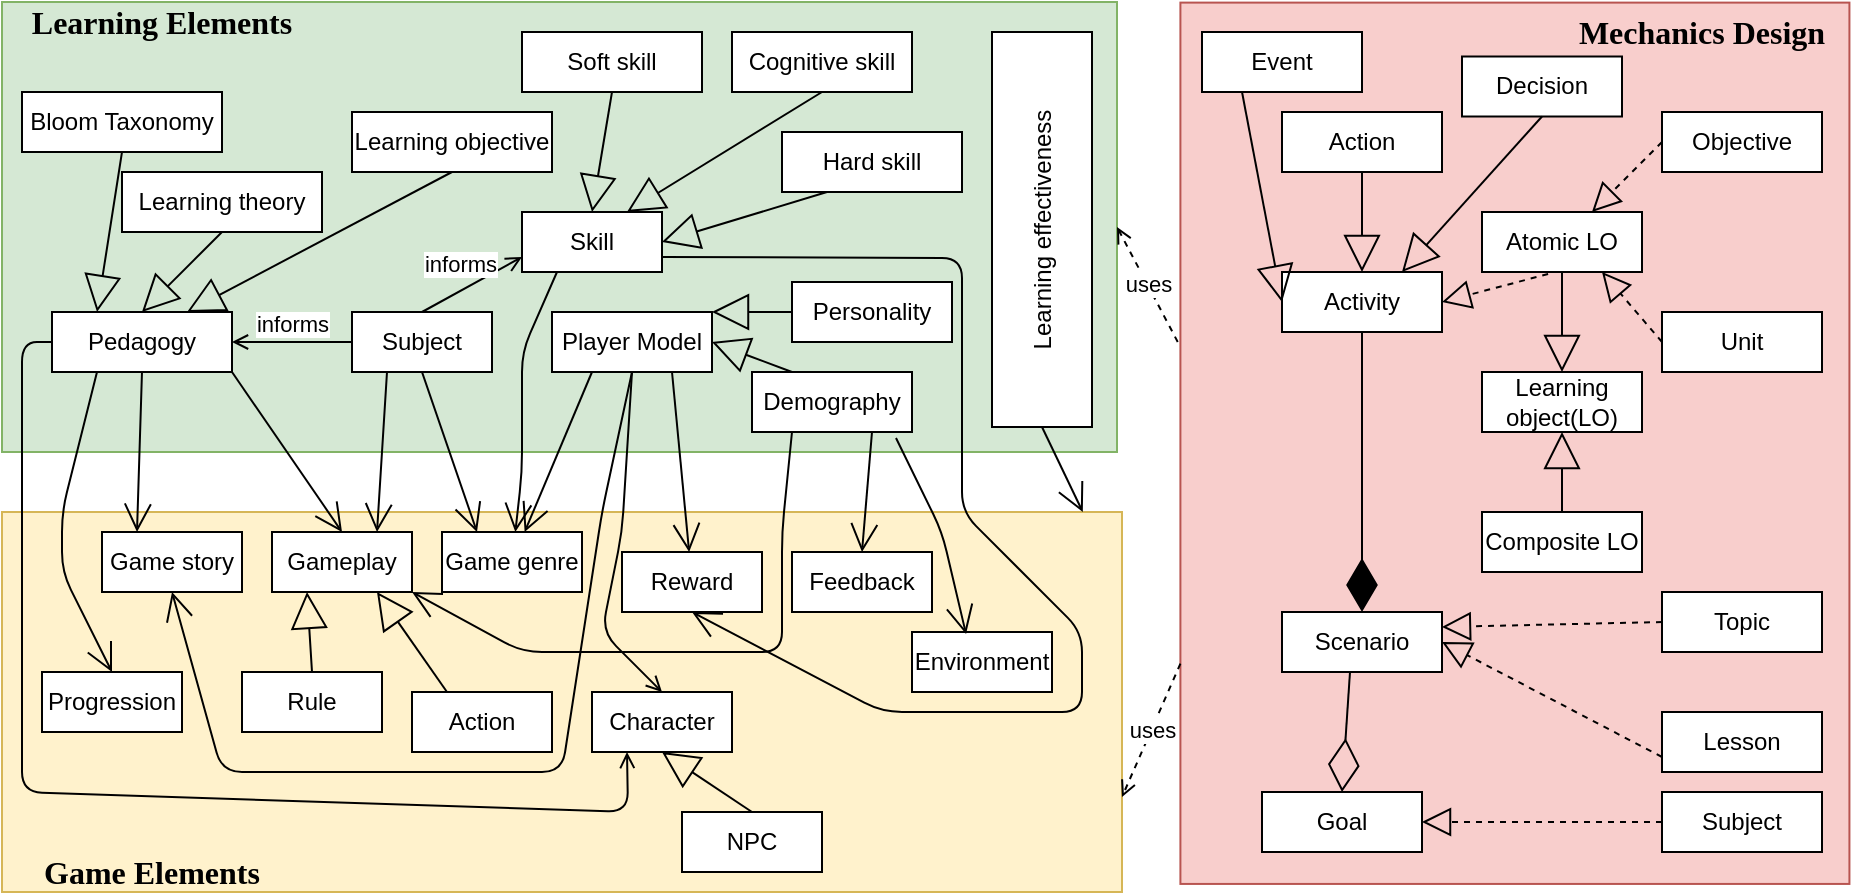 <mxfile version="17.5.0" type="github" pages="11">
  <diagram id="d2onDuZHNwdcGHEt0VVs" name="TheModel">
    <mxGraphModel dx="946" dy="597" grid="1" gridSize="10" guides="1" tooltips="1" connect="1" arrows="1" fold="1" page="1" pageScale="1" pageWidth="827" pageHeight="1169" math="0" shadow="0">
      <root>
        <mxCell id="0" />
        <mxCell id="1" parent="0" />
        <mxCell id="ub9YOAP1CGmZ-O2Si56E-92" value="" style="rounded=0;whiteSpace=wrap;html=1;rotation=-90;fillColor=#f8cecc;strokeColor=#b85450;" parent="1" vertex="1">
          <mxGeometry x="596.13" y="118.38" width="440.66" height="334.51" as="geometry" />
        </mxCell>
        <mxCell id="ub9YOAP1CGmZ-O2Si56E-91" value="" style="rounded=0;whiteSpace=wrap;html=1;fillColor=#fff2cc;strokeColor=#d6b656;" parent="1" vertex="1">
          <mxGeometry x="60" y="320" width="560" height="190" as="geometry" />
        </mxCell>
        <mxCell id="ub9YOAP1CGmZ-O2Si56E-90" value="" style="rounded=0;whiteSpace=wrap;html=1;fillColor=#d5e8d4;strokeColor=#82b366;" parent="1" vertex="1">
          <mxGeometry x="60" y="65" width="557.5" height="225" as="geometry" />
        </mxCell>
        <mxCell id="ub9YOAP1CGmZ-O2Si56E-12" value="Player Model" style="rounded=0;whiteSpace=wrap;html=1;" parent="1" vertex="1">
          <mxGeometry x="335" y="220" width="80" height="30" as="geometry" />
        </mxCell>
        <mxCell id="ub9YOAP1CGmZ-O2Si56E-14" value="Subject" style="rounded=0;whiteSpace=wrap;html=1;" parent="1" vertex="1">
          <mxGeometry x="235" y="220" width="70" height="30" as="geometry" />
        </mxCell>
        <mxCell id="ub9YOAP1CGmZ-O2Si56E-15" value="Bloom Taxonomy" style="rounded=0;whiteSpace=wrap;html=1;" parent="1" vertex="1">
          <mxGeometry x="70" y="110" width="100" height="30" as="geometry" />
        </mxCell>
        <mxCell id="ub9YOAP1CGmZ-O2Si56E-16" value="Pedagogy" style="rounded=0;whiteSpace=wrap;html=1;" parent="1" vertex="1">
          <mxGeometry x="85" y="220" width="90" height="30" as="geometry" />
        </mxCell>
        <mxCell id="ub9YOAP1CGmZ-O2Si56E-17" value="Learning objective" style="rounded=0;whiteSpace=wrap;html=1;" parent="1" vertex="1">
          <mxGeometry x="235" y="120" width="100" height="30" as="geometry" />
        </mxCell>
        <mxCell id="ub9YOAP1CGmZ-O2Si56E-18" value="Learning theory" style="rounded=0;whiteSpace=wrap;html=1;" parent="1" vertex="1">
          <mxGeometry x="120" y="150" width="100" height="30" as="geometry" />
        </mxCell>
        <mxCell id="ub9YOAP1CGmZ-O2Si56E-19" value="Skill" style="rounded=0;whiteSpace=wrap;html=1;" parent="1" vertex="1">
          <mxGeometry x="320" y="170" width="70" height="30" as="geometry" />
        </mxCell>
        <mxCell id="ub9YOAP1CGmZ-O2Si56E-20" value="Soft skill" style="rounded=0;whiteSpace=wrap;html=1;" parent="1" vertex="1">
          <mxGeometry x="320" y="80" width="90" height="30" as="geometry" />
        </mxCell>
        <mxCell id="ub9YOAP1CGmZ-O2Si56E-21" value="Hard skill" style="rounded=0;whiteSpace=wrap;html=1;" parent="1" vertex="1">
          <mxGeometry x="450" y="130" width="90" height="30" as="geometry" />
        </mxCell>
        <mxCell id="ub9YOAP1CGmZ-O2Si56E-23" value="Cognitive skill" style="rounded=0;whiteSpace=wrap;html=1;" parent="1" vertex="1">
          <mxGeometry x="425" y="80" width="90" height="30" as="geometry" />
        </mxCell>
        <mxCell id="ub9YOAP1CGmZ-O2Si56E-24" value="Demography" style="rounded=0;whiteSpace=wrap;html=1;" parent="1" vertex="1">
          <mxGeometry x="435" y="250" width="80" height="30" as="geometry" />
        </mxCell>
        <mxCell id="ub9YOAP1CGmZ-O2Si56E-25" value="Personality" style="rounded=0;whiteSpace=wrap;html=1;" parent="1" vertex="1">
          <mxGeometry x="455" y="205" width="80" height="30" as="geometry" />
        </mxCell>
        <mxCell id="ub9YOAP1CGmZ-O2Si56E-26" value="" style="endArrow=block;endSize=16;endFill=0;html=1;exitX=0.5;exitY=1;exitDx=0;exitDy=0;entryX=0.5;entryY=0;entryDx=0;entryDy=0;" parent="1" source="ub9YOAP1CGmZ-O2Si56E-18" target="ub9YOAP1CGmZ-O2Si56E-16" edge="1">
          <mxGeometry width="160" relative="1" as="geometry">
            <mxPoint x="330" y="280" as="sourcePoint" />
            <mxPoint x="490" y="280" as="targetPoint" />
          </mxGeometry>
        </mxCell>
        <mxCell id="ub9YOAP1CGmZ-O2Si56E-27" value="" style="endArrow=block;endSize=16;endFill=0;html=1;exitX=0.5;exitY=1;exitDx=0;exitDy=0;entryX=0.25;entryY=0;entryDx=0;entryDy=0;" parent="1" source="ub9YOAP1CGmZ-O2Si56E-15" target="ub9YOAP1CGmZ-O2Si56E-16" edge="1">
          <mxGeometry width="160" relative="1" as="geometry">
            <mxPoint x="260" y="260" as="sourcePoint" />
            <mxPoint x="160" y="130" as="targetPoint" />
          </mxGeometry>
        </mxCell>
        <mxCell id="ub9YOAP1CGmZ-O2Si56E-28" value="" style="endArrow=block;endSize=16;endFill=0;html=1;exitX=0.5;exitY=1;exitDx=0;exitDy=0;entryX=0.75;entryY=0;entryDx=0;entryDy=0;" parent="1" source="ub9YOAP1CGmZ-O2Si56E-17" target="ub9YOAP1CGmZ-O2Si56E-16" edge="1">
          <mxGeometry width="160" relative="1" as="geometry">
            <mxPoint x="150" y="240" as="sourcePoint" />
            <mxPoint x="170" y="140" as="targetPoint" />
            <Array as="points" />
          </mxGeometry>
        </mxCell>
        <mxCell id="ub9YOAP1CGmZ-O2Si56E-30" value="" style="endArrow=block;endSize=16;endFill=0;html=1;exitX=0.5;exitY=1;exitDx=0;exitDy=0;entryX=0.5;entryY=0;entryDx=0;entryDy=0;" parent="1" source="ub9YOAP1CGmZ-O2Si56E-20" target="ub9YOAP1CGmZ-O2Si56E-19" edge="1">
          <mxGeometry width="160" relative="1" as="geometry">
            <mxPoint x="240" y="190" as="sourcePoint" />
            <mxPoint x="187.5" y="140" as="targetPoint" />
          </mxGeometry>
        </mxCell>
        <mxCell id="ub9YOAP1CGmZ-O2Si56E-31" value="" style="endArrow=block;endSize=16;endFill=0;html=1;exitX=0.25;exitY=1;exitDx=0;exitDy=0;entryX=1;entryY=0.5;entryDx=0;entryDy=0;" parent="1" source="ub9YOAP1CGmZ-O2Si56E-21" target="ub9YOAP1CGmZ-O2Si56E-19" edge="1">
          <mxGeometry width="160" relative="1" as="geometry">
            <mxPoint x="469" y="130" as="sourcePoint" />
            <mxPoint x="450" y="165" as="targetPoint" />
          </mxGeometry>
        </mxCell>
        <mxCell id="ub9YOAP1CGmZ-O2Si56E-32" value="" style="endArrow=block;endSize=16;endFill=0;html=1;exitX=0.5;exitY=1;exitDx=0;exitDy=0;entryX=0.75;entryY=0;entryDx=0;entryDy=0;" parent="1" source="ub9YOAP1CGmZ-O2Si56E-23" target="ub9YOAP1CGmZ-O2Si56E-19" edge="1">
          <mxGeometry width="160" relative="1" as="geometry">
            <mxPoint x="469" y="130" as="sourcePoint" />
            <mxPoint x="424" y="160" as="targetPoint" />
          </mxGeometry>
        </mxCell>
        <mxCell id="ub9YOAP1CGmZ-O2Si56E-38" value="" style="endArrow=block;endSize=16;endFill=0;html=1;exitX=0.25;exitY=0;exitDx=0;exitDy=0;entryX=1;entryY=0.5;entryDx=0;entryDy=0;" parent="1" source="ub9YOAP1CGmZ-O2Si56E-24" target="ub9YOAP1CGmZ-O2Si56E-12" edge="1">
          <mxGeometry x="-0.445" y="-14" width="160" relative="1" as="geometry">
            <mxPoint x="542.5" y="140" as="sourcePoint" />
            <mxPoint x="459" y="175" as="targetPoint" />
            <mxPoint as="offset" />
          </mxGeometry>
        </mxCell>
        <mxCell id="ub9YOAP1CGmZ-O2Si56E-40" value="" style="endArrow=block;endSize=16;endFill=0;html=1;exitX=0;exitY=0.5;exitDx=0;exitDy=0;entryX=1;entryY=0;entryDx=0;entryDy=0;" parent="1" source="ub9YOAP1CGmZ-O2Si56E-25" target="ub9YOAP1CGmZ-O2Si56E-12" edge="1">
          <mxGeometry x="-0.241" y="6" width="160" relative="1" as="geometry">
            <mxPoint x="590" y="200" as="sourcePoint" />
            <mxPoint x="530" y="245" as="targetPoint" />
            <mxPoint as="offset" />
          </mxGeometry>
        </mxCell>
        <mxCell id="ub9YOAP1CGmZ-O2Si56E-41" value="Learning effectiveness" style="rounded=0;whiteSpace=wrap;html=1;rotation=-90;" parent="1" vertex="1">
          <mxGeometry x="481.25" y="153.75" width="197.5" height="50" as="geometry" />
        </mxCell>
        <mxCell id="ub9YOAP1CGmZ-O2Si56E-42" value="Game genre" style="rounded=0;whiteSpace=wrap;html=1;" parent="1" vertex="1">
          <mxGeometry x="280" y="330" width="70" height="30" as="geometry" />
        </mxCell>
        <mxCell id="ub9YOAP1CGmZ-O2Si56E-43" value="Game story" style="rounded=0;whiteSpace=wrap;html=1;" parent="1" vertex="1">
          <mxGeometry x="110" y="330" width="70" height="30" as="geometry" />
        </mxCell>
        <mxCell id="ub9YOAP1CGmZ-O2Si56E-44" value="Feedback" style="rounded=0;whiteSpace=wrap;html=1;" parent="1" vertex="1">
          <mxGeometry x="455" y="340" width="70" height="30" as="geometry" />
        </mxCell>
        <mxCell id="ub9YOAP1CGmZ-O2Si56E-45" value="Gameplay" style="rounded=0;whiteSpace=wrap;html=1;" parent="1" vertex="1">
          <mxGeometry x="195" y="330" width="70" height="30" as="geometry" />
        </mxCell>
        <mxCell id="ub9YOAP1CGmZ-O2Si56E-46" value="Rule" style="rounded=0;whiteSpace=wrap;html=1;" parent="1" vertex="1">
          <mxGeometry x="180" y="400" width="70" height="30" as="geometry" />
        </mxCell>
        <mxCell id="ub9YOAP1CGmZ-O2Si56E-47" value="Action" style="rounded=0;whiteSpace=wrap;html=1;" parent="1" vertex="1">
          <mxGeometry x="265" y="410" width="70" height="30" as="geometry" />
        </mxCell>
        <mxCell id="ub9YOAP1CGmZ-O2Si56E-49" value="Reward" style="rounded=0;whiteSpace=wrap;html=1;" parent="1" vertex="1">
          <mxGeometry x="370" y="340" width="70" height="30" as="geometry" />
        </mxCell>
        <mxCell id="ub9YOAP1CGmZ-O2Si56E-50" value="Environment" style="rounded=0;whiteSpace=wrap;html=1;" parent="1" vertex="1">
          <mxGeometry x="515" y="380" width="70" height="30" as="geometry" />
        </mxCell>
        <mxCell id="ub9YOAP1CGmZ-O2Si56E-51" value="Character" style="rounded=0;whiteSpace=wrap;html=1;" parent="1" vertex="1">
          <mxGeometry x="355" y="410" width="70" height="30" as="geometry" />
        </mxCell>
        <mxCell id="ub9YOAP1CGmZ-O2Si56E-53" value="NPC" style="rounded=0;whiteSpace=wrap;html=1;" parent="1" vertex="1">
          <mxGeometry x="400" y="470" width="70" height="30" as="geometry" />
        </mxCell>
        <mxCell id="ub9YOAP1CGmZ-O2Si56E-54" value="" style="endArrow=block;endSize=16;endFill=0;html=1;entryX=0.5;entryY=1;entryDx=0;entryDy=0;exitX=0.5;exitY=0;exitDx=0;exitDy=0;" parent="1" source="ub9YOAP1CGmZ-O2Si56E-53" target="ub9YOAP1CGmZ-O2Si56E-51" edge="1">
          <mxGeometry x="-0.333" y="5" width="160" relative="1" as="geometry">
            <mxPoint x="400" y="570" as="sourcePoint" />
            <mxPoint x="560" y="570" as="targetPoint" />
            <mxPoint as="offset" />
          </mxGeometry>
        </mxCell>
        <mxCell id="ub9YOAP1CGmZ-O2Si56E-55" value="" style="endArrow=block;endSize=16;endFill=0;html=1;entryX=0.25;entryY=1;entryDx=0;entryDy=0;exitX=0.5;exitY=0;exitDx=0;exitDy=0;" parent="1" source="ub9YOAP1CGmZ-O2Si56E-46" target="ub9YOAP1CGmZ-O2Si56E-45" edge="1">
          <mxGeometry x="-0.333" y="5" width="160" relative="1" as="geometry">
            <mxPoint x="515" y="610" as="sourcePoint" />
            <mxPoint x="515" y="550" as="targetPoint" />
            <mxPoint as="offset" />
          </mxGeometry>
        </mxCell>
        <mxCell id="ub9YOAP1CGmZ-O2Si56E-56" value="" style="endArrow=block;endSize=16;endFill=0;html=1;entryX=0.75;entryY=1;entryDx=0;entryDy=0;exitX=0.25;exitY=0;exitDx=0;exitDy=0;" parent="1" source="ub9YOAP1CGmZ-O2Si56E-47" target="ub9YOAP1CGmZ-O2Si56E-45" edge="1">
          <mxGeometry x="-0.333" y="5" width="160" relative="1" as="geometry">
            <mxPoint x="285" y="520" as="sourcePoint" />
            <mxPoint x="277.5" y="480" as="targetPoint" />
            <mxPoint as="offset" />
          </mxGeometry>
        </mxCell>
        <mxCell id="ub9YOAP1CGmZ-O2Si56E-57" value="Activity" style="rounded=0;whiteSpace=wrap;html=1;" parent="1" vertex="1">
          <mxGeometry x="700" y="200" width="80" height="30" as="geometry" />
        </mxCell>
        <mxCell id="ub9YOAP1CGmZ-O2Si56E-58" value="Scenario" style="rounded=0;whiteSpace=wrap;html=1;" parent="1" vertex="1">
          <mxGeometry x="700" y="370" width="80" height="30" as="geometry" />
        </mxCell>
        <mxCell id="ub9YOAP1CGmZ-O2Si56E-59" value="Goal" style="rounded=0;whiteSpace=wrap;html=1;" parent="1" vertex="1">
          <mxGeometry x="690" y="460" width="80" height="30" as="geometry" />
        </mxCell>
        <mxCell id="ub9YOAP1CGmZ-O2Si56E-61" value="" style="endArrow=diamondThin;endFill=0;endSize=24;html=1;exitX=0.425;exitY=1;exitDx=0;exitDy=0;exitPerimeter=0;entryX=0.5;entryY=0;entryDx=0;entryDy=0;" parent="1" source="ub9YOAP1CGmZ-O2Si56E-58" target="ub9YOAP1CGmZ-O2Si56E-59" edge="1">
          <mxGeometry width="160" relative="1" as="geometry">
            <mxPoint x="400" y="330" as="sourcePoint" />
            <mxPoint x="560" y="330" as="targetPoint" />
          </mxGeometry>
        </mxCell>
        <mxCell id="ub9YOAP1CGmZ-O2Si56E-62" value="" style="endArrow=diamondThin;endFill=1;endSize=24;html=1;exitX=0.5;exitY=1;exitDx=0;exitDy=0;entryX=0.5;entryY=0;entryDx=0;entryDy=0;" parent="1" source="ub9YOAP1CGmZ-O2Si56E-57" target="ub9YOAP1CGmZ-O2Si56E-58" edge="1">
          <mxGeometry width="160" relative="1" as="geometry">
            <mxPoint x="400" y="330" as="sourcePoint" />
            <mxPoint x="560" y="330" as="targetPoint" />
          </mxGeometry>
        </mxCell>
        <mxCell id="ub9YOAP1CGmZ-O2Si56E-63" value="Learning object(LO)" style="rounded=0;whiteSpace=wrap;html=1;" parent="1" vertex="1">
          <mxGeometry x="800" y="250" width="80" height="30" as="geometry" />
        </mxCell>
        <mxCell id="ub9YOAP1CGmZ-O2Si56E-65" value="Composite LO" style="rounded=0;whiteSpace=wrap;html=1;" parent="1" vertex="1">
          <mxGeometry x="800" y="320" width="80" height="30" as="geometry" />
        </mxCell>
        <mxCell id="ub9YOAP1CGmZ-O2Si56E-67" value="Atomic LO" style="rounded=0;whiteSpace=wrap;html=1;" parent="1" vertex="1">
          <mxGeometry x="800" y="170" width="80" height="30" as="geometry" />
        </mxCell>
        <mxCell id="ub9YOAP1CGmZ-O2Si56E-69" value="Action" style="rounded=0;whiteSpace=wrap;html=1;" parent="1" vertex="1">
          <mxGeometry x="700" y="120" width="80" height="30" as="geometry" />
        </mxCell>
        <mxCell id="ub9YOAP1CGmZ-O2Si56E-72" value="Event" style="rounded=0;whiteSpace=wrap;html=1;" parent="1" vertex="1">
          <mxGeometry x="660" y="80" width="80" height="30" as="geometry" />
        </mxCell>
        <mxCell id="ub9YOAP1CGmZ-O2Si56E-73" value="Decision" style="rounded=0;whiteSpace=wrap;html=1;" parent="1" vertex="1">
          <mxGeometry x="790" y="92.25" width="80" height="30" as="geometry" />
        </mxCell>
        <mxCell id="ub9YOAP1CGmZ-O2Si56E-74" value="" style="endArrow=block;endSize=16;endFill=0;html=1;exitX=0.5;exitY=1;exitDx=0;exitDy=0;" parent="1" source="ub9YOAP1CGmZ-O2Si56E-69" target="ub9YOAP1CGmZ-O2Si56E-57" edge="1">
          <mxGeometry width="160" relative="1" as="geometry">
            <mxPoint x="720" y="70" as="sourcePoint" />
            <mxPoint x="720" y="150" as="targetPoint" />
          </mxGeometry>
        </mxCell>
        <mxCell id="ub9YOAP1CGmZ-O2Si56E-75" value="" style="endArrow=block;endSize=16;endFill=0;html=1;exitX=0.5;exitY=1;exitDx=0;exitDy=0;entryX=0.75;entryY=0;entryDx=0;entryDy=0;" parent="1" source="ub9YOAP1CGmZ-O2Si56E-73" target="ub9YOAP1CGmZ-O2Si56E-57" edge="1">
          <mxGeometry width="160" relative="1" as="geometry">
            <mxPoint x="730" y="80" as="sourcePoint" />
            <mxPoint x="730" y="160" as="targetPoint" />
          </mxGeometry>
        </mxCell>
        <mxCell id="ub9YOAP1CGmZ-O2Si56E-76" value="" style="endArrow=block;endSize=16;endFill=0;html=1;exitX=0.25;exitY=1;exitDx=0;exitDy=0;entryX=0;entryY=0.5;entryDx=0;entryDy=0;" parent="1" source="ub9YOAP1CGmZ-O2Si56E-72" target="ub9YOAP1CGmZ-O2Si56E-57" edge="1">
          <mxGeometry width="160" relative="1" as="geometry">
            <mxPoint x="730" y="80" as="sourcePoint" />
            <mxPoint x="700" y="150" as="targetPoint" />
          </mxGeometry>
        </mxCell>
        <mxCell id="ub9YOAP1CGmZ-O2Si56E-77" value="" style="endArrow=block;dashed=1;endFill=0;endSize=12;html=1;exitX=0.413;exitY=1.033;exitDx=0;exitDy=0;exitPerimeter=0;entryX=1;entryY=0.5;entryDx=0;entryDy=0;" parent="1" source="ub9YOAP1CGmZ-O2Si56E-67" target="ub9YOAP1CGmZ-O2Si56E-57" edge="1">
          <mxGeometry width="160" relative="1" as="geometry">
            <mxPoint x="430" y="230" as="sourcePoint" />
            <mxPoint x="590" y="230" as="targetPoint" />
          </mxGeometry>
        </mxCell>
        <mxCell id="ub9YOAP1CGmZ-O2Si56E-78" value="" style="endArrow=block;endSize=16;endFill=0;html=1;exitX=0.5;exitY=1;exitDx=0;exitDy=0;entryX=0.5;entryY=0;entryDx=0;entryDy=0;" parent="1" source="ub9YOAP1CGmZ-O2Si56E-67" target="ub9YOAP1CGmZ-O2Si56E-63" edge="1">
          <mxGeometry width="160" relative="1" as="geometry">
            <mxPoint x="800" y="120" as="sourcePoint" />
            <mxPoint x="750" y="160" as="targetPoint" />
          </mxGeometry>
        </mxCell>
        <mxCell id="ub9YOAP1CGmZ-O2Si56E-79" value="" style="endArrow=block;endSize=16;endFill=0;html=1;exitX=0.5;exitY=0;exitDx=0;exitDy=0;entryX=0.5;entryY=1;entryDx=0;entryDy=0;" parent="1" source="ub9YOAP1CGmZ-O2Si56E-65" target="ub9YOAP1CGmZ-O2Si56E-63" edge="1">
          <mxGeometry width="160" relative="1" as="geometry">
            <mxPoint x="910" y="90" as="sourcePoint" />
            <mxPoint x="890" y="160" as="targetPoint" />
          </mxGeometry>
        </mxCell>
        <mxCell id="ub9YOAP1CGmZ-O2Si56E-80" value="Objective" style="rounded=0;whiteSpace=wrap;html=1;" parent="1" vertex="1">
          <mxGeometry x="890" y="120" width="80" height="30" as="geometry" />
        </mxCell>
        <mxCell id="ub9YOAP1CGmZ-O2Si56E-81" value="Topic" style="rounded=0;whiteSpace=wrap;html=1;" parent="1" vertex="1">
          <mxGeometry x="890" y="360" width="80" height="30" as="geometry" />
        </mxCell>
        <mxCell id="ub9YOAP1CGmZ-O2Si56E-82" value="Lesson" style="rounded=0;whiteSpace=wrap;html=1;" parent="1" vertex="1">
          <mxGeometry x="890" y="420" width="80" height="30" as="geometry" />
        </mxCell>
        <mxCell id="ub9YOAP1CGmZ-O2Si56E-83" value="Subject" style="rounded=0;whiteSpace=wrap;html=1;" parent="1" vertex="1">
          <mxGeometry x="890" y="460" width="80" height="30" as="geometry" />
        </mxCell>
        <mxCell id="ub9YOAP1CGmZ-O2Si56E-84" value="" style="endArrow=block;dashed=1;endFill=0;endSize=12;html=1;exitX=0;exitY=0.5;exitDx=0;exitDy=0;entryX=1;entryY=0.5;entryDx=0;entryDy=0;" parent="1" source="ub9YOAP1CGmZ-O2Si56E-83" target="ub9YOAP1CGmZ-O2Si56E-59" edge="1">
          <mxGeometry width="160" relative="1" as="geometry">
            <mxPoint x="903.04" y="90.99" as="sourcePoint" />
            <mxPoint x="770" y="175" as="targetPoint" />
          </mxGeometry>
        </mxCell>
        <mxCell id="ub9YOAP1CGmZ-O2Si56E-85" value="" style="endArrow=block;dashed=1;endFill=0;endSize=12;html=1;exitX=0;exitY=0.75;exitDx=0;exitDy=0;entryX=1;entryY=0.5;entryDx=0;entryDy=0;" parent="1" source="ub9YOAP1CGmZ-O2Si56E-82" target="ub9YOAP1CGmZ-O2Si56E-58" edge="1">
          <mxGeometry width="160" relative="1" as="geometry">
            <mxPoint x="1000" y="355" as="sourcePoint" />
            <mxPoint x="760" y="365" as="targetPoint" />
          </mxGeometry>
        </mxCell>
        <mxCell id="ub9YOAP1CGmZ-O2Si56E-87" value="" style="endArrow=block;dashed=1;endFill=0;endSize=12;html=1;exitX=0;exitY=0.5;exitDx=0;exitDy=0;" parent="1" source="ub9YOAP1CGmZ-O2Si56E-80" target="ub9YOAP1CGmZ-O2Si56E-67" edge="1">
          <mxGeometry width="160" relative="1" as="geometry">
            <mxPoint x="990" y="175" as="sourcePoint" />
            <mxPoint x="770" y="260" as="targetPoint" />
          </mxGeometry>
        </mxCell>
        <mxCell id="ub9YOAP1CGmZ-O2Si56E-88" value="Unit" style="rounded=0;whiteSpace=wrap;html=1;" parent="1" vertex="1">
          <mxGeometry x="890" y="220" width="80" height="30" as="geometry" />
        </mxCell>
        <mxCell id="ub9YOAP1CGmZ-O2Si56E-89" value="" style="endArrow=block;dashed=1;endFill=0;endSize=12;html=1;exitX=0;exitY=0.5;exitDx=0;exitDy=0;entryX=0.75;entryY=1;entryDx=0;entryDy=0;" parent="1" source="ub9YOAP1CGmZ-O2Si56E-88" target="ub9YOAP1CGmZ-O2Si56E-67" edge="1">
          <mxGeometry width="160" relative="1" as="geometry">
            <mxPoint x="1000" y="75" as="sourcePoint" />
            <mxPoint x="950" y="75" as="targetPoint" />
          </mxGeometry>
        </mxCell>
        <mxCell id="ub9YOAP1CGmZ-O2Si56E-94" value="" style="endArrow=block;dashed=1;endFill=0;endSize=12;html=1;exitX=0;exitY=0.5;exitDx=0;exitDy=0;entryX=1;entryY=0.25;entryDx=0;entryDy=0;" parent="1" source="ub9YOAP1CGmZ-O2Si56E-81" target="ub9YOAP1CGmZ-O2Si56E-58" edge="1">
          <mxGeometry width="160" relative="1" as="geometry">
            <mxPoint x="920" y="452.5" as="sourcePoint" />
            <mxPoint x="810" y="395" as="targetPoint" />
          </mxGeometry>
        </mxCell>
        <mxCell id="ub9YOAP1CGmZ-O2Si56E-100" value="Progression" style="rounded=0;whiteSpace=wrap;html=1;" parent="1" vertex="1">
          <mxGeometry x="80" y="400" width="70" height="30" as="geometry" />
        </mxCell>
        <mxCell id="ub9YOAP1CGmZ-O2Si56E-101" value="" style="endArrow=open;endFill=1;endSize=12;html=1;entryX=0.5;entryY=0;entryDx=0;entryDy=0;exitX=0.25;exitY=1;exitDx=0;exitDy=0;" parent="1" source="ub9YOAP1CGmZ-O2Si56E-16" target="ub9YOAP1CGmZ-O2Si56E-100" edge="1">
          <mxGeometry width="160" relative="1" as="geometry">
            <mxPoint x="440" y="380" as="sourcePoint" />
            <mxPoint x="600" y="380" as="targetPoint" />
            <Array as="points">
              <mxPoint x="90" y="320" />
              <mxPoint x="90" y="350" />
            </Array>
          </mxGeometry>
        </mxCell>
        <mxCell id="ub9YOAP1CGmZ-O2Si56E-103" value="" style="endArrow=open;endFill=1;endSize=12;html=1;entryX=0.25;entryY=0;entryDx=0;entryDy=0;exitX=0.5;exitY=1;exitDx=0;exitDy=0;" parent="1" source="ub9YOAP1CGmZ-O2Si56E-16" target="ub9YOAP1CGmZ-O2Si56E-43" edge="1">
          <mxGeometry width="160" relative="1" as="geometry">
            <mxPoint x="206.818" y="300" as="sourcePoint" />
            <mxPoint x="265" y="340" as="targetPoint" />
          </mxGeometry>
        </mxCell>
        <mxCell id="ub9YOAP1CGmZ-O2Si56E-104" value="" style="endArrow=open;endFill=1;endSize=12;html=1;entryX=0.5;entryY=0;entryDx=0;entryDy=0;exitX=1;exitY=1;exitDx=0;exitDy=0;" parent="1" source="ub9YOAP1CGmZ-O2Si56E-16" target="ub9YOAP1CGmZ-O2Si56E-45" edge="1">
          <mxGeometry width="160" relative="1" as="geometry">
            <mxPoint x="185" y="300" as="sourcePoint" />
            <mxPoint x="237.5" y="390" as="targetPoint" />
          </mxGeometry>
        </mxCell>
        <mxCell id="ub9YOAP1CGmZ-O2Si56E-105" value="" style="endArrow=open;endFill=1;endSize=12;html=1;entryX=0.25;entryY=0;entryDx=0;entryDy=0;exitX=0.5;exitY=1;exitDx=0;exitDy=0;" parent="1" source="ub9YOAP1CGmZ-O2Si56E-14" target="ub9YOAP1CGmZ-O2Si56E-42" edge="1">
          <mxGeometry width="160" relative="1" as="geometry">
            <mxPoint x="230" y="300" as="sourcePoint" />
            <mxPoint x="354" y="380" as="targetPoint" />
          </mxGeometry>
        </mxCell>
        <mxCell id="ub9YOAP1CGmZ-O2Si56E-106" value="" style="endArrow=open;endFill=1;endSize=12;html=1;exitX=0.75;exitY=1;exitDx=0;exitDy=0;" parent="1" source="ub9YOAP1CGmZ-O2Si56E-12" target="ub9YOAP1CGmZ-O2Si56E-49" edge="1">
          <mxGeometry width="160" relative="1" as="geometry">
            <mxPoint x="385" y="300" as="sourcePoint" />
            <mxPoint x="487.5" y="330" as="targetPoint" />
          </mxGeometry>
        </mxCell>
        <mxCell id="ub9YOAP1CGmZ-O2Si56E-107" value="" style="endArrow=open;endFill=1;endSize=12;html=1;exitX=0.5;exitY=1;exitDx=0;exitDy=0;entryX=0.5;entryY=1;entryDx=0;entryDy=0;" parent="1" source="ub9YOAP1CGmZ-O2Si56E-12" target="ub9YOAP1CGmZ-O2Si56E-43" edge="1">
          <mxGeometry width="160" relative="1" as="geometry">
            <mxPoint x="444" y="240" as="sourcePoint" />
            <mxPoint x="205" y="360" as="targetPoint" />
            <Array as="points">
              <mxPoint x="360" y="320" />
              <mxPoint x="340" y="450" />
              <mxPoint x="170" y="450" />
            </Array>
          </mxGeometry>
        </mxCell>
        <mxCell id="ub9YOAP1CGmZ-O2Si56E-108" value="" style="endArrow=open;endFill=1;endSize=12;html=1;exitX=0.25;exitY=1;exitDx=0;exitDy=0;" parent="1" source="ub9YOAP1CGmZ-O2Si56E-12" target="ub9YOAP1CGmZ-O2Si56E-42" edge="1">
          <mxGeometry width="160" relative="1" as="geometry">
            <mxPoint x="424" y="240" as="sourcePoint" />
            <mxPoint x="354" y="340" as="targetPoint" />
          </mxGeometry>
        </mxCell>
        <mxCell id="ub9YOAP1CGmZ-O2Si56E-111" value="" style="endArrow=open;endFill=1;endSize=12;html=1;entryX=0.75;entryY=0;entryDx=0;entryDy=0;exitX=0.25;exitY=1;exitDx=0;exitDy=0;" parent="1" source="ub9YOAP1CGmZ-O2Si56E-14" target="ub9YOAP1CGmZ-O2Si56E-45" edge="1">
          <mxGeometry width="160" relative="1" as="geometry">
            <mxPoint x="185" y="300" as="sourcePoint" />
            <mxPoint x="336.5" y="340" as="targetPoint" />
          </mxGeometry>
        </mxCell>
        <mxCell id="ub9YOAP1CGmZ-O2Si56E-112" value="" style="endArrow=open;endFill=1;endSize=12;html=1;exitX=0.25;exitY=1;exitDx=0;exitDy=0;" parent="1" source="ub9YOAP1CGmZ-O2Si56E-19" target="ub9YOAP1CGmZ-O2Si56E-42" edge="1">
          <mxGeometry width="160" relative="1" as="geometry">
            <mxPoint x="424" y="240" as="sourcePoint" />
            <mxPoint x="354" y="340" as="targetPoint" />
            <Array as="points">
              <mxPoint x="320" y="240" />
              <mxPoint x="320" y="300" />
            </Array>
          </mxGeometry>
        </mxCell>
        <mxCell id="ub9YOAP1CGmZ-O2Si56E-113" value="" style="endArrow=open;endFill=1;endSize=12;html=1;exitX=1;exitY=0.75;exitDx=0;exitDy=0;entryX=0.5;entryY=1;entryDx=0;entryDy=0;" parent="1" source="ub9YOAP1CGmZ-O2Si56E-19" target="ub9YOAP1CGmZ-O2Si56E-49" edge="1">
          <mxGeometry width="160" relative="1" as="geometry">
            <mxPoint x="406.5" y="190" as="sourcePoint" />
            <mxPoint x="426.823" y="330" as="targetPoint" />
            <Array as="points">
              <mxPoint x="540" y="193" />
              <mxPoint x="540" y="320" />
              <mxPoint x="600" y="380" />
              <mxPoint x="600" y="420" />
              <mxPoint x="500" y="420" />
            </Array>
          </mxGeometry>
        </mxCell>
        <mxCell id="ub9YOAP1CGmZ-O2Si56E-114" value="" style="endArrow=open;endFill=1;endSize=12;html=1;exitX=0.9;exitY=1.1;exitDx=0;exitDy=0;exitPerimeter=0;entryX=0.386;entryY=0.033;entryDx=0;entryDy=0;entryPerimeter=0;" parent="1" source="ub9YOAP1CGmZ-O2Si56E-24" target="ub9YOAP1CGmZ-O2Si56E-50" edge="1">
          <mxGeometry width="160" relative="1" as="geometry">
            <mxPoint x="520" y="270" as="sourcePoint" />
            <mxPoint x="506.5" y="380" as="targetPoint" />
            <Array as="points">
              <mxPoint x="530" y="330" />
            </Array>
          </mxGeometry>
        </mxCell>
        <mxCell id="ub9YOAP1CGmZ-O2Si56E-115" value="" style="endArrow=open;endFill=1;endSize=12;html=1;exitX=0.75;exitY=1;exitDx=0;exitDy=0;entryX=0.5;entryY=0;entryDx=0;entryDy=0;" parent="1" source="ub9YOAP1CGmZ-O2Si56E-24" target="ub9YOAP1CGmZ-O2Si56E-44" edge="1">
          <mxGeometry width="160" relative="1" as="geometry">
            <mxPoint x="570" y="220" as="sourcePoint" />
            <mxPoint x="160" y="440" as="targetPoint" />
          </mxGeometry>
        </mxCell>
        <mxCell id="ub9YOAP1CGmZ-O2Si56E-116" value="" style="endArrow=open;endFill=1;endSize=12;html=1;entryX=1;entryY=1;entryDx=0;entryDy=0;exitX=0.25;exitY=1;exitDx=0;exitDy=0;" parent="1" source="ub9YOAP1CGmZ-O2Si56E-24" target="ub9YOAP1CGmZ-O2Si56E-45" edge="1">
          <mxGeometry width="160" relative="1" as="geometry">
            <mxPoint x="540" y="210" as="sourcePoint" />
            <mxPoint x="525" y="350" as="targetPoint" />
            <Array as="points">
              <mxPoint x="450" y="330" />
              <mxPoint x="450" y="390" />
              <mxPoint x="320" y="390" />
            </Array>
          </mxGeometry>
        </mxCell>
        <mxCell id="ub9YOAP1CGmZ-O2Si56E-117" value="informs" style="html=1;verticalAlign=bottom;endArrow=open;entryX=0;entryY=0.75;entryDx=0;entryDy=0;exitX=0.5;exitY=0;exitDx=0;exitDy=0;endFill=0;" parent="1" source="ub9YOAP1CGmZ-O2Si56E-14" target="ub9YOAP1CGmZ-O2Si56E-19" edge="1">
          <mxGeometry x="-0.173" y="4" width="80" relative="1" as="geometry">
            <mxPoint x="480" y="380" as="sourcePoint" />
            <mxPoint x="560" y="380" as="targetPoint" />
            <mxPoint as="offset" />
          </mxGeometry>
        </mxCell>
        <mxCell id="ub9YOAP1CGmZ-O2Si56E-118" value="informs" style="html=1;verticalAlign=bottom;endArrow=open;exitX=0;exitY=0.5;exitDx=0;exitDy=0;entryX=1;entryY=0.5;entryDx=0;entryDy=0;endFill=0;" parent="1" source="ub9YOAP1CGmZ-O2Si56E-14" target="ub9YOAP1CGmZ-O2Si56E-16" edge="1">
          <mxGeometry width="80" relative="1" as="geometry">
            <mxPoint x="345" y="250" as="sourcePoint" />
            <mxPoint x="220" y="270" as="targetPoint" />
          </mxGeometry>
        </mxCell>
        <mxCell id="soZ5TCOUoOqrfzKQh8qa-1" value="" style="endArrow=open;html=1;exitX=0.5;exitY=1;exitDx=0;exitDy=0;entryX=0.5;entryY=0;entryDx=0;entryDy=0;rounded=1;startArrow=none;startFill=0;endFill=0;" parent="1" source="ub9YOAP1CGmZ-O2Si56E-12" target="ub9YOAP1CGmZ-O2Si56E-51" edge="1">
          <mxGeometry width="50" height="50" relative="1" as="geometry">
            <mxPoint x="400" y="340" as="sourcePoint" />
            <mxPoint x="450" y="290" as="targetPoint" />
            <Array as="points">
              <mxPoint x="370" y="330" />
              <mxPoint x="360" y="380" />
            </Array>
          </mxGeometry>
        </mxCell>
        <mxCell id="soZ5TCOUoOqrfzKQh8qa-2" value="uses" style="endArrow=open;html=1;exitX=0.615;exitY=-0.004;exitDx=0;exitDy=0;exitPerimeter=0;entryX=1;entryY=0.5;entryDx=0;entryDy=0;endFill=0;dashed=1;" parent="1" source="ub9YOAP1CGmZ-O2Si56E-92" target="ub9YOAP1CGmZ-O2Si56E-90" edge="1">
          <mxGeometry width="50" height="50" relative="1" as="geometry">
            <mxPoint x="600" y="350" as="sourcePoint" />
            <mxPoint x="650" y="300" as="targetPoint" />
          </mxGeometry>
        </mxCell>
        <mxCell id="soZ5TCOUoOqrfzKQh8qa-3" value="uses" style="endArrow=open;html=1;exitX=0.25;exitY=0;exitDx=0;exitDy=0;entryX=1;entryY=0.75;entryDx=0;entryDy=0;endFill=0;dashed=1;" parent="1" source="ub9YOAP1CGmZ-O2Si56E-92" target="ub9YOAP1CGmZ-O2Si56E-91" edge="1">
          <mxGeometry width="50" height="50" relative="1" as="geometry">
            <mxPoint x="657.862" y="247.938" as="sourcePoint" />
            <mxPoint x="627.5" y="195" as="targetPoint" />
          </mxGeometry>
        </mxCell>
        <mxCell id="soZ5TCOUoOqrfzKQh8qa-4" value="&lt;b&gt;&lt;font face=&quot;Times New Roman&quot; style=&quot;font-size: 16px&quot;&gt;Learning Elements&lt;/font&gt;&lt;/b&gt;" style="text;html=1;strokeColor=none;fillColor=none;align=center;verticalAlign=middle;whiteSpace=wrap;rounded=0;" parent="1" vertex="1">
          <mxGeometry x="70" y="65" width="140" height="20" as="geometry" />
        </mxCell>
        <mxCell id="soZ5TCOUoOqrfzKQh8qa-5" value="&lt;b&gt;&lt;font face=&quot;Times New Roman&quot; style=&quot;font-size: 16px&quot;&gt;Game Elements&lt;/font&gt;&lt;/b&gt;" style="text;html=1;strokeColor=none;fillColor=none;align=center;verticalAlign=middle;whiteSpace=wrap;rounded=0;" parent="1" vertex="1">
          <mxGeometry x="70" y="490" width="130" height="20" as="geometry" />
        </mxCell>
        <mxCell id="soZ5TCOUoOqrfzKQh8qa-6" value="&lt;b&gt;&lt;font face=&quot;Times New Roman&quot; style=&quot;font-size: 16px&quot;&gt;Mechanics Design&lt;/font&gt;&lt;/b&gt;" style="text;html=1;strokeColor=none;fillColor=none;align=center;verticalAlign=middle;whiteSpace=wrap;rounded=0;" parent="1" vertex="1">
          <mxGeometry x="840" y="70" width="140" height="20" as="geometry" />
        </mxCell>
        <mxCell id="soZ5TCOUoOqrfzKQh8qa-8" value="" style="endArrow=open;endFill=1;endSize=12;html=1;exitX=0;exitY=0.5;exitDx=0;exitDy=0;entryX=0.965;entryY=0;entryDx=0;entryDy=0;entryPerimeter=0;" parent="1" source="ub9YOAP1CGmZ-O2Si56E-41" target="ub9YOAP1CGmZ-O2Si56E-91" edge="1">
          <mxGeometry width="160" relative="1" as="geometry">
            <mxPoint x="500" y="300" as="sourcePoint" />
            <mxPoint x="590" y="330" as="targetPoint" />
          </mxGeometry>
        </mxCell>
        <mxCell id="uXVQ3u8GJmfpO2IPSXHv-1" value="" style="endArrow=open;html=1;exitX=0;exitY=0.5;exitDx=0;exitDy=0;entryX=0.25;entryY=1;entryDx=0;entryDy=0;endFill=0;" parent="1" source="ub9YOAP1CGmZ-O2Si56E-16" target="ub9YOAP1CGmZ-O2Si56E-51" edge="1">
          <mxGeometry width="50" height="50" relative="1" as="geometry">
            <mxPoint x="360" y="400" as="sourcePoint" />
            <mxPoint x="410" y="350" as="targetPoint" />
            <Array as="points">
              <mxPoint x="70" y="235" />
              <mxPoint x="70" y="460" />
              <mxPoint x="373" y="470" />
            </Array>
          </mxGeometry>
        </mxCell>
      </root>
    </mxGraphModel>
  </diagram>
  <diagram id="f2WduoJUHzheKcI4ztZl" name="Methodology">
    <mxGraphModel dx="946" dy="597" grid="1" gridSize="10" guides="1" tooltips="1" connect="1" arrows="1" fold="1" page="1" pageScale="1" pageWidth="827" pageHeight="1169" math="0" shadow="0">
      <root>
        <mxCell id="khfXyjVy3qfHd4cFO1ea-0" />
        <mxCell id="khfXyjVy3qfHd4cFO1ea-1" parent="khfXyjVy3qfHd4cFO1ea-0" />
        <mxCell id="khfXyjVy3qfHd4cFO1ea-2" value="" style="rounded=0;whiteSpace=wrap;html=1;fontFamily=Times New Roman;fontSize=16;" parent="khfXyjVy3qfHd4cFO1ea-1" vertex="1">
          <mxGeometry x="460" y="80" width="250" height="450" as="geometry" />
        </mxCell>
        <mxCell id="khfXyjVy3qfHd4cFO1ea-3" value="" style="rounded=0;whiteSpace=wrap;html=1;fontFamily=Times New Roman;fontSize=16;" parent="khfXyjVy3qfHd4cFO1ea-1" vertex="1">
          <mxGeometry x="470" y="90" width="230" height="240" as="geometry" />
        </mxCell>
        <mxCell id="khfXyjVy3qfHd4cFO1ea-4" value="" style="rounded=0;whiteSpace=wrap;html=1;fontFamily=Times New Roman;fontSize=16;" parent="khfXyjVy3qfHd4cFO1ea-1" vertex="1">
          <mxGeometry x="70" y="90" width="220" height="440" as="geometry" />
        </mxCell>
        <mxCell id="khfXyjVy3qfHd4cFO1ea-5" value="" style="rounded=0;whiteSpace=wrap;html=1;fontFamily=Times New Roman;fontSize=16;" parent="khfXyjVy3qfHd4cFO1ea-1" vertex="1">
          <mxGeometry x="860" y="80" width="222.5" height="450" as="geometry" />
        </mxCell>
        <mxCell id="khfXyjVy3qfHd4cFO1ea-6" value="" style="ellipse;whiteSpace=wrap;html=1;fontFamily=Times New Roman;fillColor=#eeeeee;strokeColor=#36393d;" parent="khfXyjVy3qfHd4cFO1ea-1" vertex="1">
          <mxGeometry x="270" y="190" width="200" height="200" as="geometry" />
        </mxCell>
        <mxCell id="khfXyjVy3qfHd4cFO1ea-7" value="" style="ellipse;whiteSpace=wrap;html=1;fontFamily=Times New Roman;fillColor=#eeeeee;strokeColor=#36393d;" parent="khfXyjVy3qfHd4cFO1ea-1" vertex="1">
          <mxGeometry x="700" y="200" width="190" height="180" as="geometry" />
        </mxCell>
        <mxCell id="khfXyjVy3qfHd4cFO1ea-8" value="" style="rounded=1;whiteSpace=wrap;html=1;fontFamily=Times New Roman;fillColor=#f5f5f5;strokeColor=#666666;fontColor=#333333;" parent="khfXyjVy3qfHd4cFO1ea-1" vertex="1">
          <mxGeometry x="960" y="720" width="140" height="100" as="geometry" />
        </mxCell>
        <mxCell id="khfXyjVy3qfHd4cFO1ea-9" style="edgeStyle=orthogonalEdgeStyle;rounded=0;orthogonalLoop=1;jettySize=auto;html=1;exitX=0.5;exitY=1;exitDx=0;exitDy=0;entryX=0.393;entryY=0;entryDx=0;entryDy=0;fontSize=14;entryPerimeter=0;strokeWidth=2;" parent="khfXyjVy3qfHd4cFO1ea-1" source="khfXyjVy3qfHd4cFO1ea-10" target="khfXyjVy3qfHd4cFO1ea-54" edge="1">
          <mxGeometry relative="1" as="geometry" />
        </mxCell>
        <mxCell id="khfXyjVy3qfHd4cFO1ea-10" value="" style="rounded=1;whiteSpace=wrap;html=1;fontFamily=Times New Roman;fillColor=#f5f5f5;strokeColor=#666666;fontColor=#333333;" parent="khfXyjVy3qfHd4cFO1ea-1" vertex="1">
          <mxGeometry x="790" y="720" width="130" height="101.25" as="geometry" />
        </mxCell>
        <mxCell id="khfXyjVy3qfHd4cFO1ea-11" style="edgeStyle=orthogonalEdgeStyle;rounded=0;orthogonalLoop=1;jettySize=auto;html=1;exitX=0.5;exitY=1;exitDx=0;exitDy=0;fontSize=14;strokeWidth=2;" parent="khfXyjVy3qfHd4cFO1ea-1" source="khfXyjVy3qfHd4cFO1ea-12" target="khfXyjVy3qfHd4cFO1ea-54" edge="1">
          <mxGeometry relative="1" as="geometry">
            <Array as="points">
              <mxPoint x="690" y="850" />
              <mxPoint x="790" y="850" />
            </Array>
          </mxGeometry>
        </mxCell>
        <mxCell id="khfXyjVy3qfHd4cFO1ea-12" value="" style="rounded=1;whiteSpace=wrap;html=1;fontFamily=Times New Roman;fillColor=#f5f5f5;strokeColor=#666666;fontColor=#333333;" parent="khfXyjVy3qfHd4cFO1ea-1" vertex="1">
          <mxGeometry x="620" y="720" width="130" height="100" as="geometry" />
        </mxCell>
        <mxCell id="khfXyjVy3qfHd4cFO1ea-13" value="" style="rounded=1;whiteSpace=wrap;html=1;fontFamily=Times New Roman;fillColor=#f5f5f5;strokeColor=#666666;fontColor=#333333;" parent="khfXyjVy3qfHd4cFO1ea-1" vertex="1">
          <mxGeometry x="440" y="710" width="140" height="110" as="geometry" />
        </mxCell>
        <mxCell id="khfXyjVy3qfHd4cFO1ea-14" value="" style="rounded=1;whiteSpace=wrap;html=1;fontFamily=Times New Roman;align=left;fillColor=#f5f5f5;strokeColor=#666666;fontColor=#333333;" parent="khfXyjVy3qfHd4cFO1ea-1" vertex="1">
          <mxGeometry x="250" y="700" width="160" height="120" as="geometry" />
        </mxCell>
        <mxCell id="khfXyjVy3qfHd4cFO1ea-15" value="" style="rounded=1;whiteSpace=wrap;html=1;fontFamily=Times New Roman;arcSize=12;fillColor=#f5f5f5;strokeColor=#666666;fontColor=#333333;" parent="khfXyjVy3qfHd4cFO1ea-1" vertex="1">
          <mxGeometry x="70" y="700" width="150" height="120" as="geometry" />
        </mxCell>
        <mxCell id="khfXyjVy3qfHd4cFO1ea-16" value="" style="endArrow=none;html=1;exitX=0.5;exitY=0;exitDx=0;exitDy=0;strokeWidth=3;fontFamily=Times New Roman;entryX=0.5;entryY=0;entryDx=0;entryDy=0;" parent="khfXyjVy3qfHd4cFO1ea-1" source="khfXyjVy3qfHd4cFO1ea-8" target="khfXyjVy3qfHd4cFO1ea-10" edge="1">
          <mxGeometry width="50" height="50" relative="1" as="geometry">
            <mxPoint x="1045" y="730" as="sourcePoint" />
            <mxPoint x="860" y="720" as="targetPoint" />
            <Array as="points">
              <mxPoint x="1030" y="680" />
              <mxPoint x="855" y="680" />
            </Array>
          </mxGeometry>
        </mxCell>
        <mxCell id="khfXyjVy3qfHd4cFO1ea-17" value="" style="endArrow=classic;html=1;strokeWidth=3;fontFamily=Times New Roman;exitX=0.5;exitY=0;exitDx=0;exitDy=0;entryX=0.443;entryY=-0.009;entryDx=0;entryDy=0;entryPerimeter=0;" parent="khfXyjVy3qfHd4cFO1ea-1" source="khfXyjVy3qfHd4cFO1ea-10" target="khfXyjVy3qfHd4cFO1ea-13" edge="1">
          <mxGeometry width="50" height="50" relative="1" as="geometry">
            <mxPoint x="850" y="718" as="sourcePoint" />
            <mxPoint x="505" y="710" as="targetPoint" />
            <Array as="points">
              <mxPoint x="855" y="680" />
              <mxPoint x="505" y="680" />
            </Array>
          </mxGeometry>
        </mxCell>
        <mxCell id="khfXyjVy3qfHd4cFO1ea-18" value="" style="endArrow=classic;html=1;entryX=0.456;entryY=0.008;entryDx=0;entryDy=0;exitX=0.457;exitY=-0.009;exitDx=0;exitDy=0;strokeWidth=3;fontFamily=Times New Roman;entryPerimeter=0;exitPerimeter=0;" parent="khfXyjVy3qfHd4cFO1ea-1" source="khfXyjVy3qfHd4cFO1ea-13" target="khfXyjVy3qfHd4cFO1ea-14" edge="1">
          <mxGeometry width="50" height="50" relative="1" as="geometry">
            <mxPoint x="505" y="740" as="sourcePoint" />
            <mxPoint x="555" y="690" as="targetPoint" />
            <Array as="points">
              <mxPoint x="505" y="680" />
              <mxPoint x="325" y="680" />
            </Array>
          </mxGeometry>
        </mxCell>
        <mxCell id="khfXyjVy3qfHd4cFO1ea-19" value="" style="rounded=0;whiteSpace=wrap;html=1;fontFamily=Times New Roman;fontSize=16;" parent="khfXyjVy3qfHd4cFO1ea-1" vertex="1">
          <mxGeometry x="470" y="360" width="230" height="150" as="geometry" />
        </mxCell>
        <mxCell id="khfXyjVy3qfHd4cFO1ea-20" value="" style="endArrow=classic;html=1;exitX=0.284;exitY=1.002;exitDx=0;exitDy=0;entryX=0.461;entryY=1;entryDx=0;entryDy=0;entryPerimeter=0;rounded=0;strokeWidth=4;fontFamily=Times New Roman;fontSize=16;exitPerimeter=0;" parent="khfXyjVy3qfHd4cFO1ea-1" source="khfXyjVy3qfHd4cFO1ea-2" edge="1">
          <mxGeometry width="50" height="50" relative="1" as="geometry">
            <mxPoint x="519" y="535" as="sourcePoint" />
            <mxPoint x="170.03" y="535" as="targetPoint" />
            <Array as="points">
              <mxPoint x="530" y="560" />
              <mxPoint x="170" y="560" />
            </Array>
          </mxGeometry>
        </mxCell>
        <mxCell id="khfXyjVy3qfHd4cFO1ea-21" value="" style="endArrow=classic;html=1;entryX=0.5;entryY=1;entryDx=0;entryDy=0;rounded=0;strokeWidth=4;exitX=0.75;exitY=1;exitDx=0;exitDy=0;fontFamily=Times New Roman;fontSize=16;" parent="khfXyjVy3qfHd4cFO1ea-1" source="khfXyjVy3qfHd4cFO1ea-2" target="khfXyjVy3qfHd4cFO1ea-5" edge="1">
          <mxGeometry width="50" height="50" relative="1" as="geometry">
            <mxPoint x="610" y="680" as="sourcePoint" />
            <mxPoint x="202.91" y="700" as="targetPoint" />
            <Array as="points">
              <mxPoint x="648" y="560" />
              <mxPoint x="971" y="560" />
            </Array>
          </mxGeometry>
        </mxCell>
        <mxCell id="khfXyjVy3qfHd4cFO1ea-22" value="&lt;ol style=&quot;font-size: 16px&quot;&gt;&lt;li style=&quot;font-size: 16px&quot;&gt;Generalized design tools&lt;/li&gt;&lt;li style=&quot;font-size: 16px&quot;&gt;Prescriptive and reusable design methods .&lt;br&gt;&lt;/li&gt;&lt;/ol&gt;" style="text;strokeColor=none;fillColor=none;html=1;whiteSpace=wrap;verticalAlign=middle;overflow=hidden;fontFamily=Times New Roman;fontSize=16;" parent="khfXyjVy3qfHd4cFO1ea-1" vertex="1">
          <mxGeometry x="280" y="265" width="180" height="100" as="geometry" />
        </mxCell>
        <mxCell id="khfXyjVy3qfHd4cFO1ea-23" value="IS Research" style="text;strokeColor=none;fillColor=none;html=1;fontSize=18;fontStyle=1;verticalAlign=middle;align=center;fontFamily=Times New Roman;" parent="khfXyjVy3qfHd4cFO1ea-1" vertex="1">
          <mxGeometry x="470" y="50" width="190" height="40" as="geometry" />
        </mxCell>
        <mxCell id="khfXyjVy3qfHd4cFO1ea-24" value="Environment" style="text;strokeColor=none;fillColor=none;html=1;fontSize=18;fontStyle=1;verticalAlign=middle;align=center;fontFamily=Times New Roman;" parent="khfXyjVy3qfHd4cFO1ea-1" vertex="1">
          <mxGeometry x="70" y="50" width="210" height="40" as="geometry" />
        </mxCell>
        <mxCell id="khfXyjVy3qfHd4cFO1ea-25" value="Knowledge base" style="text;strokeColor=none;fillColor=none;html=1;fontSize=16;fontStyle=1;verticalAlign=middle;align=center;fontFamily=Times New Roman;" parent="khfXyjVy3qfHd4cFO1ea-1" vertex="1">
          <mxGeometry x="860" y="50" width="210" height="40" as="geometry" />
        </mxCell>
        <mxCell id="khfXyjVy3qfHd4cFO1ea-26" value="&lt;ol style=&quot;font-size: 16px&quot;&gt;&lt;li style=&quot;font-size: 16px&quot;&gt;Informed argument&lt;br style=&quot;font-size: 16px&quot;&gt;&lt;/li&gt;&lt;li style=&quot;font-size: 16px&quot;&gt;Instantiation/ Prototyping&lt;br&gt;&lt;/li&gt;&lt;/ol&gt;" style="text;strokeColor=none;fillColor=none;html=1;whiteSpace=wrap;verticalAlign=middle;overflow=hidden;fontFamily=Times New Roman;fontSize=16;" parent="khfXyjVy3qfHd4cFO1ea-1" vertex="1">
          <mxGeometry x="470" y="410" width="230" height="90" as="geometry" />
        </mxCell>
        <mxCell id="khfXyjVy3qfHd4cFO1ea-27" value="&lt;ol style=&quot;font-size: 16px&quot;&gt;&lt;li style=&quot;font-size: 16px&quot;&gt;Theoretical frameworks (eg. four dimension framework, LE-GE model etc. )&lt;br&gt;&lt;/li&gt;&lt;li style=&quot;font-size: 16px&quot;&gt;Constructs&amp;nbsp;&lt;br&gt;&lt;/li&gt;&lt;li style=&quot;font-size: 16px&quot;&gt;Theories (eg. user-centered, mixed-initiative etc.)&lt;br&gt;&lt;/li&gt;&lt;/ol&gt;" style="text;strokeColor=none;fillColor=none;html=1;whiteSpace=wrap;verticalAlign=middle;overflow=hidden;fontFamily=Times New Roman;fontSize=16;" parent="khfXyjVy3qfHd4cFO1ea-1" vertex="1">
          <mxGeometry x="862.5" y="110" width="220" height="200" as="geometry" />
        </mxCell>
        <mxCell id="khfXyjVy3qfHd4cFO1ea-28" value="&lt;div&gt;&lt;ol&gt;&lt;li&gt;Design based&lt;/li&gt;&lt;li&gt;Systematic and meta reviews&lt;/li&gt;&lt;/ol&gt;&lt;/div&gt;&lt;div&gt;&lt;br&gt;&lt;/div&gt;" style="text;strokeColor=none;fillColor=none;html=1;whiteSpace=wrap;verticalAlign=middle;overflow=hidden;fontFamily=Times New Roman;fontSize=16;" parent="khfXyjVy3qfHd4cFO1ea-1" vertex="1">
          <mxGeometry x="872.5" y="375" width="197.5" height="140" as="geometry" />
        </mxCell>
        <mxCell id="khfXyjVy3qfHd4cFO1ea-29" value="&lt;div style=&quot;font-size: 16px&quot; align=&quot;left&quot;&gt;&lt;ol style=&quot;font-size: 16px&quot;&gt;&lt;li style=&quot;font-size: 16px&quot;&gt;&lt;font style=&quot;font-size: 16px&quot;&gt;Educational games&#39; designer and researchers&lt;br&gt;&lt;/font&gt;&lt;/li&gt;&lt;li style=&quot;font-size: 16px&quot;&gt;&lt;font style=&quot;font-size: 16px&quot;&gt;Instructors and subject matter experts&lt;/font&gt;&lt;/li&gt;&lt;li style=&quot;font-size: 16px&quot;&gt;&lt;font style=&quot;font-size: 16px&quot;&gt;Learners &lt;br&gt;&lt;/font&gt;&lt;/li&gt;&lt;/ol&gt;&lt;/div&gt;" style="text;strokeColor=none;fillColor=none;html=1;whiteSpace=wrap;verticalAlign=middle;overflow=hidden;align=left;fontFamily=Times New Roman;fontSize=16;" parent="khfXyjVy3qfHd4cFO1ea-1" vertex="1">
          <mxGeometry x="80" y="125" width="210" height="130" as="geometry" />
        </mxCell>
        <mxCell id="khfXyjVy3qfHd4cFO1ea-30" value="&lt;ol style=&quot;font-size: 16px;&quot;&gt;&lt;li style=&quot;font-size: 16px;&quot;&gt;&lt;font style=&quot;font-size: 16px;&quot;&gt;Educational Institutions&lt;/font&gt;&lt;/li&gt;&lt;li style=&quot;font-size: 16px;&quot;&gt;&lt;font style=&quot;font-size: 16px;&quot;&gt;Educational games studios&lt;/font&gt;&lt;/li&gt;&lt;li style=&quot;font-size: 16px;&quot;&gt;&lt;font style=&quot;font-size: 16px;&quot;&gt;E-learning policy makers&lt;/font&gt;&lt;/li&gt;&lt;/ol&gt;" style="text;strokeColor=none;fillColor=none;html=1;whiteSpace=wrap;verticalAlign=middle;overflow=hidden;fontFamily=Times New Roman;fontSize=16;" parent="khfXyjVy3qfHd4cFO1ea-1" vertex="1">
          <mxGeometry x="72.5" y="265" width="207.5" height="120" as="geometry" />
        </mxCell>
        <mxCell id="khfXyjVy3qfHd4cFO1ea-31" value="&lt;ol style=&quot;font-size: 16px;&quot;&gt;&lt;li style=&quot;font-size: 16px;&quot;&gt;Ad hoc methods to design educational games&lt;/li&gt;&lt;li style=&quot;font-size: 16px;&quot;&gt;Educational games authoring tools (Eg Uadventure, StoryTec etc.&lt;/li&gt;&lt;/ol&gt;" style="text;strokeColor=none;fillColor=none;html=1;whiteSpace=wrap;verticalAlign=middle;overflow=hidden;fontFamily=Times New Roman;fontSize=16;" parent="khfXyjVy3qfHd4cFO1ea-1" vertex="1">
          <mxGeometry x="72.5" y="385" width="215" height="140" as="geometry" />
        </mxCell>
        <mxCell id="khfXyjVy3qfHd4cFO1ea-32" value="&lt;div style=&quot;font-size: 16px&quot;&gt;&lt;ol style=&quot;font-size: 16px&quot;&gt;&lt;li style=&quot;font-size: 16px&quot;&gt;&lt;font style=&quot;font-size: 16px&quot;&gt;&lt;span style=&quot;color: rgb(0 , 0 , 0) ; background-color: transparent ; font-weight: 400 ; font-style: normal ; font-variant: normal ; text-decoration: none ; vertical-align: baseline ; font-size: 16px&quot; id=&quot;docs-internal-guid-4d0a1837-7fff-5fd7-13ab-e3fb5ac20806&quot;&gt;Prescriptive and reusable Model to design EGs.&lt;/span&gt;&lt;/font&gt;&lt;font style=&quot;font-size: 16px&quot;&gt;&lt;span style=&quot;color: rgb(0 , 0 , 0) ; background-color: transparent ; font-weight: 400 ; font-style: normal ; font-variant: normal ; text-decoration: none ; vertical-align: baseline ; font-size: 16px&quot;&gt;&lt;/span&gt;&lt;/font&gt;&lt;/li&gt;&lt;li style=&quot;font-size: 16px&quot;&gt;&lt;font style=&quot;font-size: 16px&quot;&gt;&lt;span style=&quot;color: rgb(0 , 0 , 0) ; background-color: transparent ; font-weight: 400 ; font-style: normal ; font-variant: normal ; text-decoration: none ; vertical-align: baseline ; font-size: 16px&quot;&gt;The Ontology for matching learning elements to game elements.&lt;/span&gt;&lt;/font&gt;&lt;font style=&quot;font-size: 16px&quot;&gt;&lt;span style=&quot;color: rgb(0 , 0 , 0) ; background-color: transparent ; font-weight: 400 ; font-style: normal ; font-variant: normal ; text-decoration: none ; vertical-align: baseline ; font-size: 16px&quot;&gt;&lt;/span&gt;&lt;/font&gt;&lt;/li&gt;&lt;li style=&quot;font-size: 16px&quot;&gt;&lt;font style=&quot;font-size: 16px&quot;&gt;&lt;span style=&quot;color: rgb(0 , 0 , 0) ; background-color: transparent ; font-weight: 400 ; font-style: normal ; font-variant: normal ; text-decoration: none ; vertical-align: baseline ; font-size: 16px&quot;&gt;Co-creation system and its architecture.&lt;/span&gt;&lt;/font&gt;&lt;font style=&quot;font-size: 16px&quot;&gt;&lt;span style=&quot;color: rgb(0 , 0 , 0) ; background-color: transparent ; font-weight: 400 ; font-style: normal ; font-variant: normal ; text-decoration: none ; vertical-align: baseline ; font-size: 16px&quot;&gt;&lt;/span&gt;&lt;/font&gt;&lt;/li&gt;&lt;li style=&quot;font-size: 16px&quot;&gt;&lt;font style=&quot;font-size: 16px&quot;&gt;&lt;span style=&quot;color: rgb(0 , 0 , 0) ; background-color: transparent ; font-weight: 400 ; font-style: normal ; font-variant: normal ; text-decoration: none ; vertical-align: baseline ; font-size: 16px&quot;&gt;2 Educational Games (QBF and Netcom Quest.&lt;/span&gt;&lt;/font&gt;&lt;/li&gt;&lt;/ol&gt;&lt;/div&gt;&lt;div style=&quot;font-size: 16px&quot;&gt;&lt;p dir=&quot;ltr&quot; style=&quot;line-height: 1.2 ; margin-top: 0pt ; margin-bottom: 0pt ; font-size: 16px&quot;&gt;&lt;font style=&quot;font-size: 16px&quot;&gt;&lt;span style=&quot;color: rgb(0 , 0 , 0) ; background-color: transparent ; font-weight: 400 ; font-style: normal ; font-variant: normal ; text-decoration: none ; vertical-align: baseline ; font-size: 16px&quot;&gt;&lt;/span&gt;&lt;/font&gt;&lt;/p&gt;&lt;p dir=&quot;ltr&quot; style=&quot;line-height: 1.2 ; margin-top: 0pt ; margin-bottom: 0pt ; font-size: 16px&quot;&gt;&lt;font style=&quot;font-size: 16px&quot;&gt;&lt;span style=&quot;color: rgb(0 , 0 , 0) ; background-color: transparent ; font-weight: 400 ; font-style: normal ; font-variant: normal ; text-decoration: none ; vertical-align: baseline ; font-size: 16px&quot;&gt;&lt;/span&gt;&lt;/font&gt;&lt;/p&gt;&lt;font style=&quot;font-size: 16px&quot;&gt;&lt;span style=&quot;color: rgb(0 , 0 , 0) ; background-color: transparent ; font-weight: 400 ; font-style: normal ; font-variant: normal ; text-decoration: none ; vertical-align: baseline ; font-size: 16px&quot; id=&quot;docs-internal-guid-4d0a1837-7fff-5fd7-13ab-e3fb5ac20806&quot;&gt;&lt;/span&gt;&lt;/font&gt;&lt;/div&gt;" style="text;strokeColor=none;fillColor=none;html=1;whiteSpace=wrap;verticalAlign=middle;overflow=hidden;fontFamily=Times New Roman;fontSize=16;" parent="khfXyjVy3qfHd4cFO1ea-1" vertex="1">
          <mxGeometry x="475" y="120" width="220" height="205" as="geometry" />
        </mxCell>
        <mxCell id="khfXyjVy3qfHd4cFO1ea-33" value="&lt;font style=&quot;font-size: 18px;&quot;&gt;Business needs&lt;/font&gt;" style="text;strokeColor=none;fillColor=none;html=1;fontSize=18;fontStyle=1;verticalAlign=middle;align=center;fontFamily=Times New Roman;" parent="khfXyjVy3qfHd4cFO1ea-1" vertex="1">
          <mxGeometry x="320" y="240" width="100" height="40" as="geometry" />
        </mxCell>
        <mxCell id="khfXyjVy3qfHd4cFO1ea-34" value="&lt;font style=&quot;font-size: 18px;&quot;&gt;People&lt;/font&gt;" style="text;strokeColor=none;fillColor=none;html=1;fontSize=18;fontStyle=1;verticalAlign=middle;align=center;fontFamily=Times New Roman;" parent="khfXyjVy3qfHd4cFO1ea-1" vertex="1">
          <mxGeometry x="110" y="100" width="130" height="40" as="geometry" />
        </mxCell>
        <mxCell id="khfXyjVy3qfHd4cFO1ea-35" value="&lt;font style=&quot;font-size: 18px;&quot;&gt;Organizations&lt;/font&gt;" style="text;strokeColor=none;fillColor=none;html=1;fontSize=18;fontStyle=1;verticalAlign=middle;align=center;fontFamily=Times New Roman;" parent="khfXyjVy3qfHd4cFO1ea-1" vertex="1">
          <mxGeometry x="127.5" y="250" width="100" height="40" as="geometry" />
        </mxCell>
        <mxCell id="khfXyjVy3qfHd4cFO1ea-36" value="&lt;font style=&quot;font-size: 18px;&quot;&gt;Technology&lt;/font&gt;" style="text;strokeColor=none;fillColor=none;html=1;fontSize=18;fontStyle=1;verticalAlign=middle;align=center;fontFamily=Times New Roman;" parent="khfXyjVy3qfHd4cFO1ea-1" vertex="1">
          <mxGeometry x="130" y="365" width="100" height="40" as="geometry" />
        </mxCell>
        <mxCell id="khfXyjVy3qfHd4cFO1ea-37" value="&lt;div&gt;&lt;font style=&quot;font-size: 18px&quot;&gt;Applicable &lt;br&gt;&lt;/font&gt;&lt;/div&gt;&lt;div&gt;&lt;font style=&quot;font-size: 18px&quot;&gt;knowledge&lt;/font&gt;&lt;/div&gt;" style="text;strokeColor=none;fillColor=none;html=1;fontSize=18;fontStyle=1;verticalAlign=middle;align=center;fontFamily=Times New Roman;" parent="khfXyjVy3qfHd4cFO1ea-1" vertex="1">
          <mxGeometry x="750" y="285" width="100" height="40" as="geometry" />
        </mxCell>
        <mxCell id="khfXyjVy3qfHd4cFO1ea-38" value="Artefacts" style="text;strokeColor=none;fillColor=none;html=1;fontSize=18;fontStyle=1;verticalAlign=middle;align=center;fontFamily=Times New Roman;" parent="khfXyjVy3qfHd4cFO1ea-1" vertex="1">
          <mxGeometry x="500" y="90" width="160" height="40" as="geometry" />
        </mxCell>
        <mxCell id="khfXyjVy3qfHd4cFO1ea-39" value="Evaluation methods" style="text;strokeColor=none;fillColor=none;html=1;fontSize=18;fontStyle=1;verticalAlign=middle;align=center;fontFamily=Times New Roman;" parent="khfXyjVy3qfHd4cFO1ea-1" vertex="1">
          <mxGeometry x="475" y="370" width="220" height="40" as="geometry" />
        </mxCell>
        <mxCell id="khfXyjVy3qfHd4cFO1ea-40" value="Foundations" style="text;strokeColor=none;fillColor=none;html=1;fontSize=18;fontStyle=1;verticalAlign=middle;align=center;fontFamily=Times New Roman;" parent="khfXyjVy3qfHd4cFO1ea-1" vertex="1">
          <mxGeometry x="890" y="80" width="165" height="40" as="geometry" />
        </mxCell>
        <mxCell id="khfXyjVy3qfHd4cFO1ea-41" value="Methodologies" style="text;strokeColor=none;fillColor=none;html=1;fontSize=18;fontStyle=1;verticalAlign=middle;align=center;fontFamily=Times New Roman;" parent="khfXyjVy3qfHd4cFO1ea-1" vertex="1">
          <mxGeometry x="872.5" y="330" width="200" height="40" as="geometry" />
        </mxCell>
        <UserObject label="Application in the appropriate environment" placeholders="1" name="Variable" id="khfXyjVy3qfHd4cFO1ea-42">
          <mxCell style="text;html=1;strokeColor=none;fillColor=none;align=center;verticalAlign=middle;whiteSpace=wrap;overflow=hidden;fontFamily=Times New Roman;fontSize=16;" parent="khfXyjVy3qfHd4cFO1ea-1" vertex="1">
            <mxGeometry x="220" y="530" width="290" height="20" as="geometry" />
          </mxCell>
        </UserObject>
        <UserObject label="Addition to the knowledge base" placeholders="1" name="Variable" id="khfXyjVy3qfHd4cFO1ea-43">
          <mxCell style="text;html=1;strokeColor=none;fillColor=none;align=center;verticalAlign=middle;whiteSpace=wrap;overflow=hidden;fontFamily=Times New Roman;fontSize=16;" parent="khfXyjVy3qfHd4cFO1ea-1" vertex="1">
            <mxGeometry x="655" y="530" width="290" height="30" as="geometry" />
          </mxCell>
        </UserObject>
        <mxCell id="khfXyjVy3qfHd4cFO1ea-44" value="&lt;font style=&quot;font-size: 18px&quot;&gt;Rigour&lt;/font&gt;" style="text;strokeColor=none;fillColor=none;html=1;fontSize=18;fontStyle=1;verticalAlign=middle;align=center;fontFamily=Times New Roman;" parent="khfXyjVy3qfHd4cFO1ea-1" vertex="1">
          <mxGeometry x="740" y="200" width="100" height="40" as="geometry" />
        </mxCell>
        <mxCell id="khfXyjVy3qfHd4cFO1ea-45" value="&lt;font style=&quot;font-size: 18px;&quot;&gt;Relevance&lt;/font&gt;" style="text;strokeColor=none;fillColor=none;html=1;fontSize=18;fontStyle=1;verticalAlign=middle;align=center;fontFamily=Times New Roman;" parent="khfXyjVy3qfHd4cFO1ea-1" vertex="1">
          <mxGeometry x="315" y="190" width="100" height="40" as="geometry" />
        </mxCell>
        <mxCell id="khfXyjVy3qfHd4cFO1ea-46" value="" style="endArrow=classic;html=1;strokeWidth=5;entryX=0.75;entryY=1;entryDx=0;entryDy=0;fontFamily=Times New Roman;fontSize=16;exitX=0.75;exitY=0;exitDx=0;exitDy=0;" parent="khfXyjVy3qfHd4cFO1ea-1" source="khfXyjVy3qfHd4cFO1ea-19" target="khfXyjVy3qfHd4cFO1ea-3" edge="1">
          <mxGeometry width="50" height="50" relative="1" as="geometry">
            <mxPoint x="650" y="379" as="sourcePoint" />
            <mxPoint x="658" y="270" as="targetPoint" />
          </mxGeometry>
        </mxCell>
        <mxCell id="khfXyjVy3qfHd4cFO1ea-47" value="" style="endArrow=classic;html=1;strokeWidth=5;exitX=0.25;exitY=1;exitDx=0;exitDy=0;entryX=0.25;entryY=0;entryDx=0;entryDy=0;fontFamily=Times New Roman;fontSize=16;" parent="khfXyjVy3qfHd4cFO1ea-1" source="khfXyjVy3qfHd4cFO1ea-3" target="khfXyjVy3qfHd4cFO1ea-19" edge="1">
          <mxGeometry width="50" height="50" relative="1" as="geometry">
            <mxPoint x="680" y="460" as="sourcePoint" />
            <mxPoint x="590" y="380" as="targetPoint" />
          </mxGeometry>
        </mxCell>
        <mxCell id="khfXyjVy3qfHd4cFO1ea-48" value="&lt;div style=&quot;font-size: 14px&quot;&gt;&lt;b&gt;Iteration&lt;/b&gt; &lt;b&gt;1&lt;/b&gt;: Design of conceptual framework and classification of educational games&lt;/div&gt;&lt;div style=&quot;font-size: 14px&quot;&gt;&lt;b&gt;Iteration&lt;/b&gt; &lt;b&gt;2&lt;/b&gt;: Development of a generalized reusable model&lt;/div&gt;&lt;div style=&quot;font-size: 14px&quot;&gt;&lt;b&gt;Iteration&lt;/b&gt; &lt;b&gt;3&lt;/b&gt;: Defining an environment to facilitate autonomous tools integration to the process model.&lt;br&gt;&lt;/div&gt;&lt;div style=&quot;font-size: 14px&quot;&gt;&lt;b&gt;Iteration&lt;/b&gt; &lt;b&gt;4&lt;/b&gt;: Implementation of a co-creation system as a demonstration of a proposed mixed-initiative environment. &lt;br style=&quot;font-size: 14px&quot;&gt;&lt;/div&gt;" style="rounded=1;whiteSpace=wrap;html=1;align=left;fontFamily=Times New Roman;fontSize=14;fillColor=#eeeeee;strokeColor=#36393d;spacing=8;" parent="khfXyjVy3qfHd4cFO1ea-1" vertex="1">
          <mxGeometry x="340" y="870" width="390" height="130" as="geometry" />
        </mxCell>
        <mxCell id="khfXyjVy3qfHd4cFO1ea-49" value="&lt;div style=&quot;font-size: 14px&quot;&gt;Chapter 4: Methods &amp;amp; Results&lt;br style=&quot;font-size: 14px&quot;&gt;&lt;/div&gt;&lt;div style=&quot;font-size: 14px&quot;&gt;Chapter 7: Co-creation system evaluation using Queen Binary&#39;s Fortress game&lt;br style=&quot;font-size: 14px&quot;&gt;&lt;/div&gt;" style="rounded=1;whiteSpace=wrap;html=1;align=left;fontFamily=Times New Roman;fontSize=14;fillColor=#eeeeee;strokeColor=#36393d;spacing=10;" parent="khfXyjVy3qfHd4cFO1ea-1" vertex="1">
          <mxGeometry x="730" y="1090" width="230" height="90" as="geometry" />
        </mxCell>
        <mxCell id="khfXyjVy3qfHd4cFO1ea-50" value="&lt;div style=&quot;font-size: 14px&quot;&gt;Chapter 5: The prescriptive design framework (artefact)&lt;br style=&quot;font-size: 14px&quot;&gt;&lt;/div&gt;&lt;div style=&quot;font-size: 14px&quot;&gt;Chapter 6: Mixed-initiative and Co-creation system (artefact)&lt;br style=&quot;font-size: 14px&quot;&gt;&lt;/div&gt;&lt;div style=&quot;font-size: 14px&quot;&gt;Chapter 7: Co-creation system evaluation using Queen Binary&#39;s Fortress game.&lt;/div&gt;" style="rounded=1;whiteSpace=wrap;html=1;align=left;fontFamily=Times New Roman;fontSize=14;fillColor=#eeeeee;strokeColor=#36393d;spacing=10;" parent="khfXyjVy3qfHd4cFO1ea-1" vertex="1">
          <mxGeometry x="340" y="1090" width="390" height="90" as="geometry" />
        </mxCell>
        <mxCell id="khfXyjVy3qfHd4cFO1ea-51" value="&lt;div style=&quot;font-size: 14px&quot;&gt;Chapter 1: Introduction&lt;br style=&quot;font-size: 14px&quot;&gt;&lt;/div&gt;&lt;div style=&quot;font-size: 14px&quot;&gt;Chapter 2: Literature review&lt;br style=&quot;font-size: 14px&quot;&gt;&lt;/div&gt;&lt;div style=&quot;font-size: 14px&quot;&gt;Chapter 8: Conclusions&lt;/div&gt;&lt;div style=&quot;font-size: 14px&quot;&gt;Appendix A (comprehensive review template)&lt;br style=&quot;font-size: 14px&quot;&gt;&lt;/div&gt;" style="rounded=1;whiteSpace=wrap;html=1;align=left;fontFamily=Times New Roman;fontSize=14;fillColor=#eeeeee;strokeColor=#36393d;spacing=10;" parent="khfXyjVy3qfHd4cFO1ea-1" vertex="1">
          <mxGeometry x="100" y="1090" width="240" height="90" as="geometry" />
        </mxCell>
        <mxCell id="khfXyjVy3qfHd4cFO1ea-52" value="&lt;div style=&quot;font-size: 14px;&quot;&gt;Comprehensive literature review.&lt;/div&gt;&lt;div style=&quot;font-size: 14px;&quot;&gt;Game reviews&lt;br style=&quot;font-size: 14px;&quot;&gt;&lt;/div&gt;" style="rounded=1;whiteSpace=wrap;html=1;align=left;fontFamily=Times New Roman;fontSize=14;fillColor=#eeeeee;strokeColor=#36393d;spacing=10;" parent="khfXyjVy3qfHd4cFO1ea-1" vertex="1">
          <mxGeometry x="100" y="1000" width="240" height="90" as="geometry" />
        </mxCell>
        <mxCell id="khfXyjVy3qfHd4cFO1ea-53" value="&lt;div style=&quot;font-size: 14px;&quot;&gt;Informed argument&lt;/div&gt;&lt;div style=&quot;font-size: 14px;&quot;&gt;Demonstration&lt;br style=&quot;font-size: 14px;&quot;&gt;&lt;/div&gt;&lt;div style=&quot;font-size: 14px;&quot;&gt;Instantiation/prototyping&lt;br style=&quot;font-size: 14px;&quot;&gt;&lt;/div&gt;" style="rounded=1;whiteSpace=wrap;html=1;align=left;fontFamily=Times New Roman;fontSize=14;fillColor=#eeeeee;strokeColor=#36393d;spacing=10;" parent="khfXyjVy3qfHd4cFO1ea-1" vertex="1">
          <mxGeometry x="730" y="1000" width="230" height="90" as="geometry" />
        </mxCell>
        <mxCell id="khfXyjVy3qfHd4cFO1ea-54" value="&lt;div style=&quot;font-size: 14px;&quot;&gt;Multiple evaluation methods for all artifacts&lt;/div&gt;&lt;div style=&quot;font-size: 14px;&quot;&gt;Interpretation and reflection&lt;br style=&quot;font-size: 14px;&quot;&gt;&lt;/div&gt;" style="rounded=1;whiteSpace=wrap;html=1;align=left;fontFamily=Times New Roman;fontSize=14;fillColor=#eeeeee;strokeColor=#36393d;spacing=9;" parent="khfXyjVy3qfHd4cFO1ea-1" vertex="1">
          <mxGeometry x="730" y="880" width="230" height="120" as="geometry" />
        </mxCell>
        <mxCell id="khfXyjVy3qfHd4cFO1ea-55" value="&lt;div style=&quot;font-size: 14px;&quot;&gt;Systematic literature review&lt;/div&gt;&lt;div style=&quot;font-size: 14px;&quot;&gt;Experts survey&lt;/div&gt;&lt;div style=&quot;font-size: 14px;&quot;&gt;Participatory or user-centered design&lt;/div&gt;&lt;div style=&quot;font-size: 14px;&quot;&gt;Subject-matter expert evaluations&lt;br style=&quot;font-size: 14px;&quot;&gt;&lt;/div&gt;" style="rounded=1;whiteSpace=wrap;html=1;align=left;fontFamily=Times New Roman;fontSize=14;fillColor=#eeeeee;strokeColor=#36393d;spacing=10;" parent="khfXyjVy3qfHd4cFO1ea-1" vertex="1">
          <mxGeometry x="340" y="1000" width="390" height="90" as="geometry" />
        </mxCell>
        <mxCell id="khfXyjVy3qfHd4cFO1ea-56" value="&lt;div style=&quot;font-size: 14px;&quot;&gt;Problem Identification&amp;nbsp; and defining the serious games anatomy&lt;/div&gt;&lt;div style=&quot;font-size: 14px;&quot;&gt;Decision on an adequate problem solution.&lt;br style=&quot;font-size: 14px;&quot;&gt;&lt;/div&gt;" style="rounded=1;whiteSpace=wrap;html=1;align=left;fontFamily=Times New Roman;fontSize=14;fillColor=#eeeeee;strokeColor=#36393d;spacing=10;" parent="khfXyjVy3qfHd4cFO1ea-1" vertex="1">
          <mxGeometry x="100" y="880" width="240" height="120" as="geometry" />
        </mxCell>
        <mxCell id="khfXyjVy3qfHd4cFO1ea-57" value="&lt;h1 style=&quot;font-size: 16px&quot;&gt;Communication&lt;br&gt;&lt;/h1&gt;&lt;p&gt;Scholarly publications (Conference, journal and academic thesis)&lt;br&gt;&lt;/p&gt;" style="text;html=1;fillColor=#f5f5f5;spacing=5;spacingTop=-20;whiteSpace=wrap;overflow=hidden;rounded=0;fontFamily=Times New Roman;fontColor=#333333;" parent="khfXyjVy3qfHd4cFO1ea-1" vertex="1">
          <mxGeometry x="965" y="730" width="130" height="80" as="geometry" />
        </mxCell>
        <mxCell id="khfXyjVy3qfHd4cFO1ea-58" value="&lt;h1 style=&quot;font-size: 16px&quot;&gt;Evaluation&lt;br&gt;&lt;/h1&gt;&lt;p&gt;Artefacts (Informed argument, instantiation etc.)&lt;br&gt;&lt;/p&gt;" style="text;html=1;fillColor=#f5f5f5;spacing=5;spacingTop=-20;whiteSpace=wrap;overflow=hidden;rounded=0;fontFamily=Times New Roman;fontColor=#333333;" parent="khfXyjVy3qfHd4cFO1ea-1" vertex="1">
          <mxGeometry x="795" y="733.75" width="115" height="80" as="geometry" />
        </mxCell>
        <mxCell id="khfXyjVy3qfHd4cFO1ea-59" value="&lt;h1 style=&quot;font-size: 16px&quot;&gt;Demonstration&lt;br&gt;&lt;/h1&gt;&lt;p&gt;Instantiations&lt;/p&gt;&lt;p&gt;Prototyping&lt;br&gt;&lt;/p&gt;" style="text;html=1;fillColor=#f5f5f5;spacing=5;spacingTop=-20;whiteSpace=wrap;overflow=hidden;rounded=0;fontFamily=Times New Roman;fontColor=#333333;" parent="khfXyjVy3qfHd4cFO1ea-1" vertex="1">
          <mxGeometry x="630" y="737.5" width="120" height="72.5" as="geometry" />
        </mxCell>
        <mxCell id="khfXyjVy3qfHd4cFO1ea-60" value="&lt;h1 style=&quot;font-size: 13px;&quot;&gt;Objectives of a solution&lt;br style=&quot;font-size: 13px;&quot;&gt;&lt;/h1&gt;" style="text;html=1;strokeColor=none;fillColor=none;spacing=5;spacingTop=-20;whiteSpace=wrap;overflow=hidden;rounded=0;fontFamily=Times New Roman;align=center;fontSize=13;" parent="khfXyjVy3qfHd4cFO1ea-1" vertex="1">
          <mxGeometry x="390" y="660" width="160" height="27.5" as="geometry" />
        </mxCell>
        <mxCell id="khfXyjVy3qfHd4cFO1ea-61" value="&lt;h1 style=&quot;font-size: 16px&quot;&gt;&lt;font style=&quot;font-size: 13px&quot;&gt;Problem identification and motivation&lt;/font&gt;&lt;br&gt;&lt;/h1&gt;&lt;p&gt;Lack of assistive tools&lt;/p&gt;&lt;p&gt;Lack of systematic reusable design method&lt;br&gt;&lt;/p&gt;" style="text;html=1;fillColor=#f5f5f5;spacing=3;spacingTop=-21;whiteSpace=wrap;overflow=hidden;rounded=0;fontFamily=Times New Roman;align=left;horizontal=1;autosize=0;fontColor=#333333;" parent="khfXyjVy3qfHd4cFO1ea-1" vertex="1">
          <mxGeometry x="77.5" y="703.75" width="135" height="110" as="geometry" />
        </mxCell>
        <mxCell id="khfXyjVy3qfHd4cFO1ea-62" value="&lt;div&gt;What was done&lt;/div&gt;&lt;div&gt;&lt;br&gt;&lt;/div&gt;" style="text;html=1;strokeColor=none;fillColor=none;align=center;verticalAlign=middle;whiteSpace=wrap;rounded=0;fontStyle=1;fontFamily=Times New Roman;rotation=90;" parent="khfXyjVy3qfHd4cFO1ea-1" vertex="1">
          <mxGeometry x="30" y="930" width="100" height="20" as="geometry" />
        </mxCell>
        <mxCell id="khfXyjVy3qfHd4cFO1ea-63" value="&lt;div&gt;Techniques&lt;/div&gt;&lt;div&gt; used&lt;/div&gt;" style="text;html=1;strokeColor=none;fillColor=none;align=center;verticalAlign=middle;whiteSpace=wrap;rounded=0;fontStyle=1;fontFamily=Times New Roman;rotation=90;" parent="khfXyjVy3qfHd4cFO1ea-1" vertex="1">
          <mxGeometry x="27.5" y="1035" width="100" height="20" as="geometry" />
        </mxCell>
        <mxCell id="khfXyjVy3qfHd4cFO1ea-64" value="Outputs and relation to thesis" style="text;html=1;strokeColor=none;fillColor=none;align=center;verticalAlign=middle;whiteSpace=wrap;rounded=0;fontStyle=1;fontFamily=Times New Roman;rotation=90;" parent="khfXyjVy3qfHd4cFO1ea-1" vertex="1">
          <mxGeometry x="27.5" y="1125" width="100" height="20" as="geometry" />
        </mxCell>
        <mxCell id="khfXyjVy3qfHd4cFO1ea-65" value="&lt;div&gt;Design as an artifact.&lt;/div&gt;&lt;div&gt;Design as a search process.&lt;/div&gt;" style="rounded=1;whiteSpace=wrap;html=1;align=left;fontFamily=Times New Roman;fillColor=#bac8d3;strokeColor=#23445d;fontSize=13;" parent="khfXyjVy3qfHd4cFO1ea-1" vertex="1">
          <mxGeometry x="410" y="570" width="220" height="40" as="geometry" />
        </mxCell>
        <mxCell id="khfXyjVy3qfHd4cFO1ea-66" value="Problem relevance" style="rounded=1;whiteSpace=wrap;html=1;align=left;fontFamily=Times New Roman;fillColor=#bac8d3;strokeColor=#23445d;fontSize=13;" parent="khfXyjVy3qfHd4cFO1ea-1" vertex="1">
          <mxGeometry x="80" y="570" width="140" height="40" as="geometry" />
        </mxCell>
        <mxCell id="khfXyjVy3qfHd4cFO1ea-67" value="Research contributions" style="rounded=1;whiteSpace=wrap;html=1;align=left;fontFamily=Times New Roman;fillColor=#bac8d3;strokeColor=#23445d;fontSize=13;" parent="khfXyjVy3qfHd4cFO1ea-1" vertex="1">
          <mxGeometry x="250" y="570" width="140" height="40" as="geometry" />
        </mxCell>
        <mxCell id="khfXyjVy3qfHd4cFO1ea-68" value="Design evaluation" style="rounded=1;whiteSpace=wrap;html=1;align=left;fontFamily=Times New Roman;fillColor=#bac8d3;strokeColor=#23445d;fontSize=13;" parent="khfXyjVy3qfHd4cFO1ea-1" vertex="1">
          <mxGeometry x="660" y="575" width="245" height="30" as="geometry" />
        </mxCell>
        <mxCell id="khfXyjVy3qfHd4cFO1ea-69" value="Guideline 5: Research rigor" style="rounded=1;whiteSpace=wrap;html=1;align=center;fontFamily=Times New Roman;fillColor=#bac8d3;strokeColor=#23445d;fontSize=13;" parent="khfXyjVy3qfHd4cFO1ea-1" vertex="1">
          <mxGeometry x="80" y="615" width="990" height="30" as="geometry" />
        </mxCell>
        <mxCell id="khfXyjVy3qfHd4cFO1ea-70" value="&lt;div style=&quot;font-size: 13px&quot;&gt;Communication of research&lt;br style=&quot;font-size: 13px&quot;&gt;&lt;/div&gt;" style="rounded=1;whiteSpace=wrap;html=1;align=left;fontFamily=Times New Roman;fillColor=#bac8d3;strokeColor=#23445d;fontSize=13;" parent="khfXyjVy3qfHd4cFO1ea-1" vertex="1">
          <mxGeometry x="920" y="570" width="150" height="40" as="geometry" />
        </mxCell>
        <mxCell id="khfXyjVy3qfHd4cFO1ea-71" value="" style="shape=curlyBracket;whiteSpace=wrap;html=1;rounded=1;flipH=1;strokeWidth=2;" parent="khfXyjVy3qfHd4cFO1ea-1" vertex="1">
          <mxGeometry x="1072.5" y="55" width="60" height="590" as="geometry" />
        </mxCell>
        <mxCell id="khfXyjVy3qfHd4cFO1ea-72" value="" style="shape=curlyBracket;whiteSpace=wrap;html=1;rounded=1;flipH=1;strokeWidth=2;" parent="khfXyjVy3qfHd4cFO1ea-1" vertex="1">
          <mxGeometry x="1080" y="675" width="50" height="160" as="geometry" />
        </mxCell>
        <mxCell id="khfXyjVy3qfHd4cFO1ea-73" value="&lt;div style=&quot;font-size: 19px;&quot;&gt;&lt;font style=&quot;font-size: 19px;&quot;&gt;Instantiation of design science &lt;br style=&quot;font-size: 19px;&quot;&gt;&lt;/font&gt;&lt;/div&gt;&lt;div style=&quot;font-size: 19px;&quot;&gt;&lt;font style=&quot;font-size: 19px;&quot;&gt;framework (Hevner et al 2004) &lt;/font&gt;&lt;/div&gt;" style="text;strokeColor=none;fillColor=none;html=1;fontSize=19;fontStyle=0;verticalAlign=middle;align=center;rotation=90;" parent="khfXyjVy3qfHd4cFO1ea-1" vertex="1">
          <mxGeometry x="1100" y="325" width="100" height="40" as="geometry" />
        </mxCell>
        <mxCell id="khfXyjVy3qfHd4cFO1ea-74" value="&lt;div style=&quot;font-size: 14px&quot;&gt;Instantiation of design science &lt;br style=&quot;font-size: 14px&quot;&gt;&lt;/div&gt;&lt;div style=&quot;font-size: 14px&quot;&gt;research methodology process model &lt;br style=&quot;font-size: 14px&quot;&gt;&lt;/div&gt;&lt;div style=&quot;font-size: 14px&quot;&gt;(Peffers et al. 2007)&lt;br style=&quot;font-size: 14px&quot;&gt;&lt;/div&gt;" style="text;strokeColor=none;fillColor=none;html=1;fontSize=14;fontStyle=0;verticalAlign=middle;align=center;rotation=90;" parent="khfXyjVy3qfHd4cFO1ea-1" vertex="1">
          <mxGeometry x="1095" y="735" width="130" height="40" as="geometry" />
        </mxCell>
        <mxCell id="khfXyjVy3qfHd4cFO1ea-75" value="" style="shape=partialRectangle;whiteSpace=wrap;html=1;bottom=1;right=1;left=1;top=0;fillColor=none;routingCenterX=-0.5;fontSize=14;strokeWidth=2;" parent="khfXyjVy3qfHd4cFO1ea-1" vertex="1">
          <mxGeometry x="130" y="820" width="200" height="20" as="geometry" />
        </mxCell>
        <mxCell id="khfXyjVy3qfHd4cFO1ea-76" value="Process iteration" style="text;html=1;strokeColor=none;fillColor=none;align=center;verticalAlign=middle;whiteSpace=wrap;rounded=0;fontSize=14;" parent="khfXyjVy3qfHd4cFO1ea-1" vertex="1">
          <mxGeometry x="595" y="685" width="180" height="20" as="geometry" />
        </mxCell>
        <mxCell id="khfXyjVy3qfHd4cFO1ea-77" value="Inference" style="text;html=1;strokeColor=none;fillColor=none;align=center;verticalAlign=middle;whiteSpace=wrap;rounded=0;fontSize=12;rotation=-90;" parent="khfXyjVy3qfHd4cFO1ea-1" vertex="1">
          <mxGeometry x="212.5" y="757.5" width="40" height="25" as="geometry" />
        </mxCell>
        <mxCell id="khfXyjVy3qfHd4cFO1ea-78" value="&lt;div style=&quot;font-size: 12px;&quot;&gt;Theory&lt;/div&gt;" style="text;html=1;strokeColor=none;fillColor=none;align=center;verticalAlign=middle;whiteSpace=wrap;rounded=0;fontSize=12;rotation=-90;" parent="khfXyjVy3qfHd4cFO1ea-1" vertex="1">
          <mxGeometry x="400" y="752.5" width="40" height="25" as="geometry" />
        </mxCell>
        <mxCell id="khfXyjVy3qfHd4cFO1ea-79" value="How to knowledge" style="text;html=1;strokeColor=none;fillColor=none;align=center;verticalAlign=middle;whiteSpace=wrap;rounded=0;fontSize=12;rotation=-90;" parent="khfXyjVy3qfHd4cFO1ea-1" vertex="1">
          <mxGeometry x="580" y="775" width="40" height="25" as="geometry" />
        </mxCell>
        <mxCell id="khfXyjVy3qfHd4cFO1ea-80" value="&lt;div style=&quot;font-size: 12px;&quot;&gt;Metrics, analysis knowledge&lt;/div&gt;" style="text;html=1;strokeColor=none;fillColor=none;align=center;verticalAlign=middle;whiteSpace=wrap;rounded=0;fontSize=12;rotation=-90;" parent="khfXyjVy3qfHd4cFO1ea-1" vertex="1">
          <mxGeometry x="710" y="785" width="120" height="25" as="geometry" />
        </mxCell>
        <mxCell id="khfXyjVy3qfHd4cFO1ea-81" value="&lt;div style=&quot;font-size: 12px&quot;&gt;Disciplinary knowledge&lt;/div&gt;" style="text;html=1;strokeColor=none;fillColor=none;align=center;verticalAlign=middle;whiteSpace=wrap;rounded=0;fontSize=12;rotation=-90;" parent="khfXyjVy3qfHd4cFO1ea-1" vertex="1">
          <mxGeometry x="880" y="775" width="120" height="25" as="geometry" />
        </mxCell>
        <mxCell id="khfXyjVy3qfHd4cFO1ea-82" value="" style="endArrow=classic;html=1;fontSize=15;entryX=0;entryY=0.25;entryDx=0;entryDy=0;strokeWidth=2;exitX=1;exitY=0.25;exitDx=0;exitDy=0;" parent="khfXyjVy3qfHd4cFO1ea-1" source="khfXyjVy3qfHd4cFO1ea-15" target="khfXyjVy3qfHd4cFO1ea-14" edge="1">
          <mxGeometry width="50" height="50" relative="1" as="geometry">
            <mxPoint x="220" y="747" as="sourcePoint" />
            <mxPoint x="260" y="700" as="targetPoint" />
          </mxGeometry>
        </mxCell>
        <mxCell id="khfXyjVy3qfHd4cFO1ea-83" value="" style="endArrow=classic;html=1;fontSize=15;entryX=0;entryY=0.25;entryDx=0;entryDy=0;strokeWidth=2;" parent="khfXyjVy3qfHd4cFO1ea-1" target="khfXyjVy3qfHd4cFO1ea-13" edge="1">
          <mxGeometry width="50" height="50" relative="1" as="geometry">
            <mxPoint x="410" y="738" as="sourcePoint" />
            <mxPoint x="260" y="757.01" as="targetPoint" />
          </mxGeometry>
        </mxCell>
        <mxCell id="khfXyjVy3qfHd4cFO1ea-84" value="" style="endArrow=classic;html=1;fontSize=15;entryX=0;entryY=0.25;entryDx=0;entryDy=0;strokeWidth=2;exitX=1.007;exitY=0.327;exitDx=0;exitDy=0;exitPerimeter=0;" parent="khfXyjVy3qfHd4cFO1ea-1" source="khfXyjVy3qfHd4cFO1ea-13" target="khfXyjVy3qfHd4cFO1ea-12" edge="1">
          <mxGeometry width="50" height="50" relative="1" as="geometry">
            <mxPoint x="581" y="749" as="sourcePoint" />
            <mxPoint x="440" y="762.5" as="targetPoint" />
          </mxGeometry>
        </mxCell>
        <mxCell id="khfXyjVy3qfHd4cFO1ea-85" value="" style="endArrow=classic;html=1;fontSize=15;entryX=0;entryY=0.25;entryDx=0;entryDy=0;strokeWidth=2;exitX=1;exitY=0.25;exitDx=0;exitDy=0;" parent="khfXyjVy3qfHd4cFO1ea-1" source="khfXyjVy3qfHd4cFO1ea-12" target="khfXyjVy3qfHd4cFO1ea-10" edge="1">
          <mxGeometry width="50" height="50" relative="1" as="geometry">
            <mxPoint x="591" y="759" as="sourcePoint" />
            <mxPoint x="630" y="758.75" as="targetPoint" />
          </mxGeometry>
        </mxCell>
        <mxCell id="khfXyjVy3qfHd4cFO1ea-86" value="" style="endArrow=classic;html=1;fontSize=15;entryX=0;entryY=0.25;entryDx=0;entryDy=0;strokeWidth=2;exitX=1;exitY=0.25;exitDx=0;exitDy=0;" parent="khfXyjVy3qfHd4cFO1ea-1" source="khfXyjVy3qfHd4cFO1ea-10" target="khfXyjVy3qfHd4cFO1ea-8" edge="1">
          <mxGeometry width="50" height="50" relative="1" as="geometry">
            <mxPoint x="934" y="745" as="sourcePoint" />
            <mxPoint x="796.25" y="751.25" as="targetPoint" />
          </mxGeometry>
        </mxCell>
        <mxCell id="khfXyjVy3qfHd4cFO1ea-87" value="&lt;h1 style=&quot;font-size: 13px&quot;&gt;&lt;font style=&quot;font-size: 13px&quot;&gt;&lt;font style=&quot;font-size: 13px&quot;&gt;Define objectives of a solution&lt;/font&gt;&lt;br&gt;&lt;/font&gt;&lt;/h1&gt;&lt;p style=&quot;font-size: 13px&quot;&gt;&lt;font style=&quot;font-size: 13px&quot;&gt;Develop a systematic design model.&lt;/font&gt;&lt;/p&gt;&lt;p style=&quot;font-size: 13px&quot;&gt;Implement automated design tools.&lt;/p&gt;" style="text;html=1;fillColor=#f5f5f5;spacing=5;spacingTop=-18;whiteSpace=wrap;overflow=hidden;rounded=0;fontFamily=Times New Roman;align=left;horizontal=1;autosize=0;fontColor=#333333;verticalAlign=top;" parent="khfXyjVy3qfHd4cFO1ea-1" vertex="1">
          <mxGeometry x="255" y="701.25" width="150" height="115" as="geometry" />
        </mxCell>
        <mxCell id="khfXyjVy3qfHd4cFO1ea-88" value="&lt;h1 style=&quot;font-size: 16px&quot;&gt;&lt;font style=&quot;font-size: 13px&quot;&gt;Design &amp;amp; Development&lt;/font&gt;&lt;br&gt;&lt;/h1&gt;&lt;p&gt;Ontology model&lt;br&gt;&lt;/p&gt;&lt;p&gt;Mixed-initiative design&lt;br&gt;&lt;/p&gt;" style="text;html=1;fillColor=#f5f5f5;spacing=5;spacingTop=-17;whiteSpace=wrap;overflow=hidden;rounded=0;fontFamily=Times New Roman;align=left;horizontal=1;autosize=0;fontColor=#333333;" parent="khfXyjVy3qfHd4cFO1ea-1" vertex="1">
          <mxGeometry x="445" y="718.12" width="135" height="91.88" as="geometry" />
        </mxCell>
        <mxCell id="khfXyjVy3qfHd4cFO1ea-89" value="" style="endArrow=classic;html=1;fontSize=12;strokeWidth=2;exitX=0.5;exitY=1;exitDx=0;exitDy=0;" parent="khfXyjVy3qfHd4cFO1ea-1" source="khfXyjVy3qfHd4cFO1ea-75" edge="1">
          <mxGeometry width="50" height="50" relative="1" as="geometry">
            <mxPoint x="560" y="890" as="sourcePoint" />
            <mxPoint x="230" y="880" as="targetPoint" />
          </mxGeometry>
        </mxCell>
        <mxCell id="khfXyjVy3qfHd4cFO1ea-90" value="" style="endArrow=classic;html=1;exitX=0.5;exitY=1;exitDx=0;exitDy=0;entryX=0.423;entryY=0;entryDx=0;entryDy=0;entryPerimeter=0;strokeWidth=3;" parent="khfXyjVy3qfHd4cFO1ea-1" source="khfXyjVy3qfHd4cFO1ea-13" target="khfXyjVy3qfHd4cFO1ea-48" edge="1">
          <mxGeometry width="50" height="50" relative="1" as="geometry">
            <mxPoint x="700" y="940" as="sourcePoint" />
            <mxPoint x="750" y="890" as="targetPoint" />
          </mxGeometry>
        </mxCell>
      </root>
    </mxGraphModel>
  </diagram>
  <diagram id="QhwklLbC3zShGykdfe2d" name="SOFIA">
    <mxGraphModel dx="946" dy="597" grid="1" gridSize="10" guides="1" tooltips="1" connect="1" arrows="1" fold="1" page="1" pageScale="1" pageWidth="827" pageHeight="1169" math="0" shadow="0">
      <root>
        <mxCell id="cMxBkNwy1xjVX9ZiHyIK-0" />
        <mxCell id="cMxBkNwy1xjVX9ZiHyIK-1" parent="cMxBkNwy1xjVX9ZiHyIK-0" />
        <mxCell id="cMxBkNwy1xjVX9ZiHyIK-2" value="" style="rounded=0;whiteSpace=wrap;html=1;dashed=1;strokeWidth=3;perimeterSpacing=0;opacity=30;fontFamily=Times New Roman;" parent="cMxBkNwy1xjVX9ZiHyIK-1" vertex="1">
          <mxGeometry x="60" y="50" width="140" height="260" as="geometry" />
        </mxCell>
        <mxCell id="cMxBkNwy1xjVX9ZiHyIK-3" value="" style="rounded=0;whiteSpace=wrap;html=1;dashed=1;strokeWidth=3;perimeterSpacing=0;opacity=30;fontFamily=Times New Roman;" parent="cMxBkNwy1xjVX9ZiHyIK-1" vertex="1">
          <mxGeometry x="220" y="50" width="170" height="260" as="geometry" />
        </mxCell>
        <mxCell id="cMxBkNwy1xjVX9ZiHyIK-4" value="" style="rounded=0;whiteSpace=wrap;html=1;dashed=1;strokeWidth=3;perimeterSpacing=0;opacity=30;fontFamily=Times New Roman;" parent="cMxBkNwy1xjVX9ZiHyIK-1" vertex="1">
          <mxGeometry x="410" y="50" width="200" height="260" as="geometry" />
        </mxCell>
        <mxCell id="cMxBkNwy1xjVX9ZiHyIK-6" value="Game Engine" style="rounded=0;whiteSpace=wrap;html=1;strokeWidth=1;opacity=30;rotation=-90;strokeColor=#36393d;fillColor=#92BCD1;fontFamily=Times New Roman;fontSize=16;" parent="cMxBkNwy1xjVX9ZiHyIK-1" vertex="1">
          <mxGeometry x="476.25" y="146.25" width="210" height="37.5" as="geometry" />
        </mxCell>
        <mxCell id="cMxBkNwy1xjVX9ZiHyIK-7" value="Assessment Engine" style="rounded=0;whiteSpace=wrap;html=1;strokeWidth=1;opacity=30;strokeColor=#36393d;fillColor=#92BCD1;fontFamily=Times New Roman;fontSize=15;" parent="cMxBkNwy1xjVX9ZiHyIK-1" vertex="1">
          <mxGeometry x="240" y="82.5" width="90" height="67.5" as="geometry" />
        </mxCell>
        <mxCell id="cMxBkNwy1xjVX9ZiHyIK-8" value="Learner Profile" style="rounded=1;whiteSpace=wrap;html=1;strokeWidth=1;opacity=30;fillColor=#8BA9D6;fontFamily=Times New Roman;fontSize=15;" parent="cMxBkNwy1xjVX9ZiHyIK-1" vertex="1">
          <mxGeometry x="80" y="170" width="100" height="30" as="geometry" />
        </mxCell>
        <mxCell id="cMxBkNwy1xjVX9ZiHyIK-9" value="Integration Aspects" style="rounded=0;whiteSpace=wrap;html=1;strokeWidth=1;opacity=30;fillColor=#8BA9D6;fontFamily=Times New Roman;fontSize=14;" parent="cMxBkNwy1xjVX9ZiHyIK-1" vertex="1">
          <mxGeometry x="150" y="20" width="120" height="20" as="geometry" />
        </mxCell>
        <mxCell id="cMxBkNwy1xjVX9ZiHyIK-11" value="Integration Aspects" style="rounded=0;whiteSpace=wrap;html=1;strokeWidth=1;opacity=30;fillColor=#8BA9D6;fontFamily=Times New Roman;fontSize=14;" parent="cMxBkNwy1xjVX9ZiHyIK-1" vertex="1">
          <mxGeometry x="340" y="20" width="120" height="20" as="geometry" />
        </mxCell>
        <mxCell id="cMxBkNwy1xjVX9ZiHyIK-12" value="&lt;span style=&quot;font-size: 13px;&quot;&gt;&lt;font style=&quot;font-size: 13px;&quot;&gt;1&lt;/font&gt;&lt;/span&gt;" style="ellipse;whiteSpace=wrap;html=1;aspect=fixed;strokeWidth=1;opacity=30;fillColor=#f0a30a;strokeColor=#BD7000;fontColor=#000000;fontSize=13;fontStyle=0;fontFamily=Times New Roman;" parent="cMxBkNwy1xjVX9ZiHyIK-1" vertex="1">
          <mxGeometry x="80" y="58.75" width="20" height="20" as="geometry" />
        </mxCell>
        <mxCell id="cMxBkNwy1xjVX9ZiHyIK-15" value="&lt;span style=&quot;font-size: 13px;&quot;&gt;&lt;font style=&quot;font-size: 13px;&quot;&gt;2&lt;/font&gt;&lt;/span&gt;" style="ellipse;whiteSpace=wrap;html=1;aspect=fixed;strokeWidth=1;opacity=30;fillColor=#f0a30a;strokeColor=#BD7000;fontColor=#000000;fontSize=13;fontStyle=0;fontFamily=Times New Roman;" parent="cMxBkNwy1xjVX9ZiHyIK-1" vertex="1">
          <mxGeometry x="240" y="60" width="20" height="20" as="geometry" />
        </mxCell>
        <mxCell id="cMxBkNwy1xjVX9ZiHyIK-17" value="&lt;span style=&quot;font-size: 13px;&quot;&gt;&lt;font style=&quot;font-size: 13px;&quot;&gt;3&lt;/font&gt;&lt;/span&gt;" style="ellipse;whiteSpace=wrap;html=1;aspect=fixed;strokeWidth=1;opacity=30;fillColor=#f0a30a;strokeColor=#BD7000;fontColor=#000000;fontSize=13;fontStyle=0;fontFamily=Times New Roman;" parent="cMxBkNwy1xjVX9ZiHyIK-1" vertex="1">
          <mxGeometry x="480" y="50" width="20" height="20" as="geometry" />
        </mxCell>
        <mxCell id="cMxBkNwy1xjVX9ZiHyIK-18" value="&lt;span style=&quot;font-size: 13px;&quot;&gt;&lt;font style=&quot;font-size: 13px;&quot;&gt;4&lt;/font&gt;&lt;/span&gt;" style="ellipse;whiteSpace=wrap;html=1;aspect=fixed;strokeWidth=1;opacity=30;fillColor=#f0a30a;strokeColor=#BD7000;fontColor=#000000;fontSize=13;fontStyle=0;fontFamily=Times New Roman;" parent="cMxBkNwy1xjVX9ZiHyIK-1" vertex="1">
          <mxGeometry x="450" y="170" width="20" height="20" as="geometry" />
        </mxCell>
        <mxCell id="cMxBkNwy1xjVX9ZiHyIK-19" value="" style="endArrow=none;dashed=1;html=1;fontSize=13;entryX=0.5;entryY=1;entryDx=0;entryDy=0;fontFamily=Times New Roman;strokeWidth=2;" parent="cMxBkNwy1xjVX9ZiHyIK-1" target="cMxBkNwy1xjVX9ZiHyIK-9" edge="1">
          <mxGeometry width="50" height="50" relative="1" as="geometry">
            <mxPoint x="210" y="310" as="sourcePoint" />
            <mxPoint x="430" y="170" as="targetPoint" />
          </mxGeometry>
        </mxCell>
        <mxCell id="cMxBkNwy1xjVX9ZiHyIK-20" value="" style="endArrow=none;dashed=1;html=1;fontSize=13;entryX=0.5;entryY=1;entryDx=0;entryDy=0;fontFamily=Times New Roman;strokeWidth=2;" parent="cMxBkNwy1xjVX9ZiHyIK-1" target="cMxBkNwy1xjVX9ZiHyIK-11" edge="1">
          <mxGeometry width="50" height="50" relative="1" as="geometry">
            <mxPoint x="400" y="310" as="sourcePoint" />
            <mxPoint x="220" y="50" as="targetPoint" />
          </mxGeometry>
        </mxCell>
        <mxCell id="cMxBkNwy1xjVX9ZiHyIK-21" value="Learning Management System" style="text;html=1;strokeColor=none;fillColor=none;align=left;verticalAlign=middle;whiteSpace=wrap;rounded=0;fontSize=15;opacity=30;fontStyle=3;textOpacity=50;fontFamily=Times New Roman;" parent="cMxBkNwy1xjVX9ZiHyIK-1" vertex="1">
          <mxGeometry x="65" y="270" width="140" height="20" as="geometry" />
        </mxCell>
        <mxCell id="cMxBkNwy1xjVX9ZiHyIK-24" value="SOFIA Middleware" style="text;html=1;strokeColor=none;fillColor=none;align=left;verticalAlign=middle;whiteSpace=wrap;rounded=0;fontSize=15;opacity=30;fontStyle=3;textOpacity=50;fontFamily=Times New Roman;" parent="cMxBkNwy1xjVX9ZiHyIK-1" vertex="1">
          <mxGeometry x="230" y="280" width="140" height="20" as="geometry" />
        </mxCell>
        <mxCell id="cMxBkNwy1xjVX9ZiHyIK-25" value="Game Engine Context" style="text;html=1;strokeColor=none;fillColor=none;align=left;verticalAlign=middle;whiteSpace=wrap;rounded=0;fontSize=15;opacity=30;fontStyle=3;textOpacity=50;fontFamily=Times New Roman;" parent="cMxBkNwy1xjVX9ZiHyIK-1" vertex="1">
          <mxGeometry x="415" y="280" width="150" height="20" as="geometry" />
        </mxCell>
        <mxCell id="cMxBkNwy1xjVX9ZiHyIK-26" value="Consider" style="text;html=1;strokeColor=none;fillColor=none;align=left;verticalAlign=middle;whiteSpace=wrap;rounded=0;fontSize=14;opacity=30;fontStyle=1;textOpacity=50;fontFamily=Times New Roman;" parent="cMxBkNwy1xjVX9ZiHyIK-1" vertex="1">
          <mxGeometry x="260" y="235" width="40" height="20" as="geometry" />
        </mxCell>
        <mxCell id="cMxBkNwy1xjVX9ZiHyIK-27" value="Update" style="text;html=1;strokeColor=none;fillColor=none;align=left;verticalAlign=middle;whiteSpace=wrap;rounded=0;fontSize=14;opacity=30;fontStyle=1;textOpacity=50;fontFamily=Times New Roman;" parent="cMxBkNwy1xjVX9ZiHyIK-1" vertex="1">
          <mxGeometry x="130" y="230" width="40" height="20" as="geometry" />
        </mxCell>
        <mxCell id="cMxBkNwy1xjVX9ZiHyIK-34" value="" style="html=1;verticalAlign=bottom;endArrow=block;fontSize=13;fillColor=#000000;exitX=0;exitY=0.25;exitDx=0;exitDy=0;entryX=1;entryY=0.25;entryDx=0;entryDy=0;fontFamily=Times New Roman;strokeWidth=2;" parent="cMxBkNwy1xjVX9ZiHyIK-1" source="cMxBkNwy1xjVX9ZiHyIK-5" target="cMxBkNwy1xjVX9ZiHyIK-7" edge="1">
          <mxGeometry width="80" relative="1" as="geometry">
            <mxPoint x="340" y="190" as="sourcePoint" />
            <mxPoint x="420" y="190" as="targetPoint" />
            <Array as="points" />
          </mxGeometry>
        </mxCell>
        <mxCell id="cMxBkNwy1xjVX9ZiHyIK-35" value="" style="html=1;verticalAlign=bottom;endArrow=block;fontSize=13;fillColor=#000000;exitX=1;exitY=0.75;exitDx=0;exitDy=0;entryX=0;entryY=0.75;entryDx=0;entryDy=0;fontFamily=Times New Roman;strokeWidth=2;" parent="cMxBkNwy1xjVX9ZiHyIK-1" source="cMxBkNwy1xjVX9ZiHyIK-7" target="cMxBkNwy1xjVX9ZiHyIK-5" edge="1">
          <mxGeometry width="80" relative="1" as="geometry">
            <mxPoint x="490" y="135" as="sourcePoint" />
            <mxPoint x="370" y="135" as="targetPoint" />
            <Array as="points" />
          </mxGeometry>
        </mxCell>
        <mxCell id="cMxBkNwy1xjVX9ZiHyIK-36" value="" style="html=1;verticalAlign=bottom;endArrow=block;fontSize=13;fillColor=#000000;entryX=0.5;entryY=1;entryDx=0;entryDy=0;fontFamily=Times New Roman;strokeWidth=2;" parent="cMxBkNwy1xjVX9ZiHyIK-1" target="cMxBkNwy1xjVX9ZiHyIK-8" edge="1">
          <mxGeometry width="80" relative="1" as="geometry">
            <mxPoint x="280" y="158" as="sourcePoint" />
            <mxPoint x="180" y="200" as="targetPoint" />
            <Array as="points">
              <mxPoint x="280" y="220" />
              <mxPoint x="130" y="220" />
            </Array>
          </mxGeometry>
        </mxCell>
        <mxCell id="cMxBkNwy1xjVX9ZiHyIK-5" value="Assessment interface" style="rounded=0;whiteSpace=wrap;html=1;strokeWidth=1;opacity=30;fillColor=#ffff88;strokeColor=#36393d;fontFamily=Times New Roman;fontSize=15;" parent="cMxBkNwy1xjVX9ZiHyIK-1" vertex="1">
          <mxGeometry x="480" y="78.75" width="90" height="71.25" as="geometry" />
        </mxCell>
        <mxCell id="cMxBkNwy1xjVX9ZiHyIK-37" value="&lt;font color=&quot;#006600&quot; style=&quot;font-size: 14px;&quot;&gt;&lt;b style=&quot;font-size: 14px;&quot;&gt;Events&lt;/b&gt;&lt;/font&gt;" style="text;html=1;strokeColor=none;fillColor=none;align=center;verticalAlign=middle;whiteSpace=wrap;rounded=0;fontSize=14;opacity=30;fontFamily=Times New Roman;" parent="cMxBkNwy1xjVX9ZiHyIK-1" vertex="1">
          <mxGeometry x="430" y="80" width="40" height="20" as="geometry" />
        </mxCell>
        <mxCell id="cMxBkNwy1xjVX9ZiHyIK-38" value="&lt;font color=&quot;#006600&quot; style=&quot;font-size: 14px;&quot;&gt;&lt;b style=&quot;font-size: 14px;&quot;&gt;Feedback&lt;/b&gt;&lt;/font&gt;" style="text;html=1;strokeColor=none;fillColor=none;align=center;verticalAlign=middle;whiteSpace=wrap;rounded=0;fontSize=14;opacity=30;fontFamily=Times New Roman;" parent="cMxBkNwy1xjVX9ZiHyIK-1" vertex="1">
          <mxGeometry x="430" y="115" width="40" height="20" as="geometry" />
        </mxCell>
        <mxCell id="cMxBkNwy1xjVX9ZiHyIK-39" value="&lt;font color=&quot;#00994d&quot; style=&quot;font-size: 14px;&quot;&gt;(SOAP)&lt;/font&gt;" style="text;html=1;strokeColor=none;fillColor=none;align=center;verticalAlign=middle;whiteSpace=wrap;rounded=0;fontSize=14;opacity=30;fontFamily=Times New Roman;" parent="cMxBkNwy1xjVX9ZiHyIK-1" vertex="1">
          <mxGeometry x="430" y="95" width="40" height="20" as="geometry" />
        </mxCell>
        <mxCell id="cMxBkNwy1xjVX9ZiHyIK-40" value="&lt;font color=&quot;#00994d&quot; style=&quot;font-size: 14px;&quot;&gt;(SOAP)&lt;/font&gt;" style="text;html=1;strokeColor=none;fillColor=none;align=center;verticalAlign=middle;whiteSpace=wrap;rounded=0;fontSize=14;opacity=30;fontFamily=Times New Roman;" parent="cMxBkNwy1xjVX9ZiHyIK-1" vertex="1">
          <mxGeometry x="430" y="135" width="40" height="20" as="geometry" />
        </mxCell>
        <mxCell id="cMxBkNwy1xjVX9ZiHyIK-42" value="" style="verticalLabelPosition=bottom;verticalAlign=top;html=1;shape=process;whiteSpace=wrap;rounded=1;size=0.14;arcSize=6;fontSize=13;strokeWidth=1;fillColor=#cdeb8b;opacity=30;strokeColor=#36393d;fontFamily=Times New Roman;" parent="cMxBkNwy1xjVX9ZiHyIK-1" vertex="1">
          <mxGeometry x="440" y="190" width="100" height="60" as="geometry" />
        </mxCell>
        <mxCell id="cMxBkNwy1xjVX9ZiHyIK-46" value="Log File" style="text;html=1;strokeColor=none;fillColor=none;align=center;verticalAlign=middle;whiteSpace=wrap;rounded=0;fontSize=15;opacity=30;fontFamily=Times New Roman;" parent="cMxBkNwy1xjVX9ZiHyIK-1" vertex="1">
          <mxGeometry x="457.5" y="210" width="65" height="20" as="geometry" />
        </mxCell>
        <mxCell id="cMxBkNwy1xjVX9ZiHyIK-47" value="" style="verticalLabelPosition=bottom;verticalAlign=top;html=1;shape=process;whiteSpace=wrap;rounded=1;size=0.14;arcSize=6;fontSize=13;strokeWidth=1;fillColor=#cdeb8b;opacity=30;strokeColor=#36393d;fontFamily=Times New Roman;" parent="cMxBkNwy1xjVX9ZiHyIK-1" vertex="1">
          <mxGeometry x="80" y="82.5" width="110" height="67.5" as="geometry" />
        </mxCell>
        <mxCell id="cMxBkNwy1xjVX9ZiHyIK-48" value="Assessment Model" style="text;html=1;strokeColor=none;fillColor=none;align=center;verticalAlign=middle;whiteSpace=wrap;rounded=0;fontSize=15;opacity=30;fontFamily=Times New Roman;" parent="cMxBkNwy1xjVX9ZiHyIK-1" vertex="1">
          <mxGeometry x="110" y="102.5" width="50" height="20" as="geometry" />
        </mxCell>
        <mxCell id="cMxBkNwy1xjVX9ZiHyIK-50" value="" style="html=1;verticalAlign=bottom;endArrow=block;fontSize=13;fillColor=#000000;entryX=0;entryY=0.5;entryDx=0;entryDy=0;exitX=1;exitY=0.5;exitDx=0;exitDy=0;fontFamily=Times New Roman;strokeWidth=2;" parent="cMxBkNwy1xjVX9ZiHyIK-1" source="cMxBkNwy1xjVX9ZiHyIK-47" target="cMxBkNwy1xjVX9ZiHyIK-7" edge="1">
          <mxGeometry width="80" relative="1" as="geometry">
            <mxPoint x="190" y="112" as="sourcePoint" />
            <mxPoint x="270" y="112" as="targetPoint" />
            <Array as="points" />
          </mxGeometry>
        </mxCell>
        <mxCell id="cMxBkNwy1xjVX9ZiHyIK-53" value="&lt;font color=&quot;#990000&quot; style=&quot;font-size: 14px;&quot;&gt;Offline Event Data&lt;/font&gt;" style="text;html=1;strokeColor=none;fillColor=none;align=center;verticalAlign=middle;whiteSpace=wrap;rounded=0;fontSize=14;opacity=30;fontFamily=Times New Roman;" parent="cMxBkNwy1xjVX9ZiHyIK-1" vertex="1">
          <mxGeometry x="280" y="200" width="110" height="20" as="geometry" />
        </mxCell>
        <mxCell id="6PMA7OXYBCJz9sAWLsi2-0" value="" style="html=1;verticalAlign=bottom;endArrow=block;fontSize=13;fillColor=#000000;exitX=0;exitY=0.5;exitDx=0;exitDy=0;fontFamily=Times New Roman;endFill=1;strokeWidth=2;" parent="cMxBkNwy1xjVX9ZiHyIK-1" source="cMxBkNwy1xjVX9ZiHyIK-42" edge="1">
          <mxGeometry width="80" relative="1" as="geometry">
            <mxPoint x="440" y="225" as="sourcePoint" />
            <mxPoint x="278" y="150" as="targetPoint" />
            <Array as="points">
              <mxPoint x="280" y="220" />
            </Array>
          </mxGeometry>
        </mxCell>
      </root>
    </mxGraphModel>
  </diagram>
  <diagram id="lWunu921Cukb0hjz8q7C" name="LASGD">
    <mxGraphModel dx="946" dy="597" grid="1" gridSize="10" guides="1" tooltips="1" connect="1" arrows="1" fold="1" page="1" pageScale="1" pageWidth="827" pageHeight="1169" math="0" shadow="0">
      <root>
        <mxCell id="e7ZYZMSATOMt7zbRfp4t-0" />
        <mxCell id="e7ZYZMSATOMt7zbRfp4t-1" parent="e7ZYZMSATOMt7zbRfp4t-0" />
        <mxCell id="e7ZYZMSATOMt7zbRfp4t-61" value="" style="rounded=0;whiteSpace=wrap;html=1;fontSize=13;strokeWidth=1;fillColor=none;align=left;opacity=30;fontFamily=Times New Roman;" parent="e7ZYZMSATOMt7zbRfp4t-1" vertex="1">
          <mxGeometry x="310" y="40" width="163.5" height="60" as="geometry" />
        </mxCell>
        <mxCell id="e7ZYZMSATOMt7zbRfp4t-75" value="" style="rounded=0;whiteSpace=wrap;html=1;fontSize=13;strokeWidth=1;fillColor=none;align=left;opacity=30;fontFamily=Times New Roman;" parent="e7ZYZMSATOMt7zbRfp4t-1" vertex="1">
          <mxGeometry x="290" y="130" width="240" height="190" as="geometry" />
        </mxCell>
        <mxCell id="e7ZYZMSATOMt7zbRfp4t-2" value="" style="rounded=0;whiteSpace=wrap;html=1;fontSize=13;strokeWidth=1;align=left;opacity=30;fillColor=none;fontFamily=Times New Roman;" parent="e7ZYZMSATOMt7zbRfp4t-1" vertex="1">
          <mxGeometry x="30" y="40" width="220" height="280" as="geometry" />
        </mxCell>
        <mxCell id="e7ZYZMSATOMt7zbRfp4t-4" value="Game Mechanics" style="text;html=1;align=center;verticalAlign=middle;whiteSpace=wrap;rounded=0;fontSize=13;opacity=50;fontStyle=1;strokeColor=#666666;fontFamily=Times New Roman;fillColor=#f5f5f5;gradientColor=#b3b3b3;" parent="e7ZYZMSATOMt7zbRfp4t-1" vertex="1">
          <mxGeometry x="30" y="40" width="120" height="20" as="geometry" />
        </mxCell>
        <mxCell id="e7ZYZMSATOMt7zbRfp4t-8" value="Rules, Activities, Conent and Scenarios" style="rounded=0;whiteSpace=wrap;html=1;fontSize=13;strokeWidth=1;fillColor=none;align=left;opacity=30;fontFamily=Times New Roman;" parent="e7ZYZMSATOMt7zbRfp4t-1" vertex="1">
          <mxGeometry x="35" y="80" width="210" height="40" as="geometry" />
        </mxCell>
        <mxCell id="e7ZYZMSATOMt7zbRfp4t-9" value="Game-based learning objects" style="rounded=0;whiteSpace=wrap;html=1;fontSize=13;strokeWidth=1;fillColor=none;align=left;opacity=30;fontFamily=Times New Roman;" parent="e7ZYZMSATOMt7zbRfp4t-1" vertex="1">
          <mxGeometry x="35" y="165" width="95" height="30" as="geometry" />
        </mxCell>
        <mxCell id="e7ZYZMSATOMt7zbRfp4t-10" value="Pedagogical Learning Objects" style="rounded=0;whiteSpace=wrap;html=1;fontSize=13;strokeWidth=1;fillColor=none;align=left;opacity=30;fontFamily=Times New Roman;" parent="e7ZYZMSATOMt7zbRfp4t-1" vertex="1">
          <mxGeometry x="135" y="165" width="110" height="30" as="geometry" />
        </mxCell>
        <mxCell id="e7ZYZMSATOMt7zbRfp4t-11" value="Learning Outcomes and Skills" style="rounded=0;whiteSpace=wrap;html=1;fontSize=13;strokeWidth=1;fillColor=none;align=left;opacity=30;fontFamily=Times New Roman;" parent="e7ZYZMSATOMt7zbRfp4t-1" vertex="1">
          <mxGeometry x="35" y="250" width="200" height="40" as="geometry" />
        </mxCell>
        <mxCell id="e7ZYZMSATOMt7zbRfp4t-12" value="Game State and gameplay data" style="rounded=0;whiteSpace=wrap;html=1;fontSize=13;strokeWidth=1;fillColor=none;align=left;opacity=30;fontFamily=Times New Roman;" parent="e7ZYZMSATOMt7zbRfp4t-1" vertex="1">
          <mxGeometry x="290" y="170" width="180" height="20" as="geometry" />
        </mxCell>
        <mxCell id="e7ZYZMSATOMt7zbRfp4t-13" value="Assessment mechanisms" style="rounded=0;whiteSpace=wrap;html=1;fontSize=13;strokeWidth=1;fillColor=none;align=left;opacity=30;fontFamily=Times New Roman;" parent="e7ZYZMSATOMt7zbRfp4t-1" vertex="1">
          <mxGeometry x="290" y="222.5" width="160" height="17.5" as="geometry" />
        </mxCell>
        <mxCell id="e7ZYZMSATOMt7zbRfp4t-14" value="&amp;nbsp;Assessment Interface" style="shape=process;whiteSpace=wrap;html=1;backgroundOutline=1;fontSize=13;strokeWidth=1;fillColor=none;align=left;opacity=30;rotation=-90;fontFamily=Times New Roman;" parent="e7ZYZMSATOMt7zbRfp4t-1" vertex="1">
          <mxGeometry x="450" y="210" width="90" height="30" as="geometry" />
        </mxCell>
        <mxCell id="e7ZYZMSATOMt7zbRfp4t-15" value="Assessment Data" style="rounded=0;whiteSpace=wrap;html=1;fontSize=13;strokeWidth=1;fillColor=none;align=left;opacity=30;fontFamily=Times New Roman;" parent="e7ZYZMSATOMt7zbRfp4t-1" vertex="1">
          <mxGeometry x="310" y="280" width="120" height="25" as="geometry" />
        </mxCell>
        <mxCell id="e7ZYZMSATOMt7zbRfp4t-16" value="Play and Feedback" style="rounded=0;whiteSpace=wrap;html=1;fontSize=13;strokeWidth=1;fillColor=none;align=left;opacity=30;fontFamily=Times New Roman;" parent="e7ZYZMSATOMt7zbRfp4t-1" vertex="1">
          <mxGeometry x="330" y="65" width="120" height="30" as="geometry" />
        </mxCell>
        <mxCell id="e7ZYZMSATOMt7zbRfp4t-20" value="Instructor" style="shape=image;html=1;verticalAlign=top;verticalLabelPosition=bottom;labelBackgroundColor=#ffffff;imageAspect=0;aspect=fixed;image=https://cdn4.iconfinder.com/data/icons/iconshock_avatars/48/afro_48.png;fontSize=13;strokeWidth=1;fillColor=none;fillOpacity=100;fontFamily=Times New Roman;sketch=1;opacity=60;" parent="e7ZYZMSATOMt7zbRfp4t-1" vertex="1">
          <mxGeometry x="590" y="170" width="88" height="88" as="geometry" />
        </mxCell>
        <mxCell id="e7ZYZMSATOMt7zbRfp4t-21" value="Student" style="shape=image;html=1;verticalAlign=top;verticalLabelPosition=bottom;labelBackgroundColor=#ffffff;imageAspect=0;aspect=fixed;image=https://cdn4.iconfinder.com/data/icons/avatars-xmas-giveaway/128/boy_afro_kid_child-128.png;fontSize=13;strokeWidth=5;fillColor=none;opacity=90;fontFamily=Times New Roman;sketch=1;" parent="e7ZYZMSATOMt7zbRfp4t-1" vertex="1">
          <mxGeometry x="560" y="30" width="80" height="80" as="geometry" />
        </mxCell>
        <mxCell id="e7ZYZMSATOMt7zbRfp4t-53" value="" style="endArrow=classic;html=1;fontSize=13;fillColor=#000000;exitX=0.75;exitY=0;exitDx=0;exitDy=0;entryX=0.5;entryY=1;entryDx=0;entryDy=0;fontFamily=Times New Roman;" parent="e7ZYZMSATOMt7zbRfp4t-1" source="e7ZYZMSATOMt7zbRfp4t-11" target="e7ZYZMSATOMt7zbRfp4t-10" edge="1">
          <mxGeometry relative="1" as="geometry">
            <mxPoint x="350" y="230" as="sourcePoint" />
            <mxPoint x="450" y="230" as="targetPoint" />
          </mxGeometry>
        </mxCell>
        <mxCell id="e7ZYZMSATOMt7zbRfp4t-54" value="results" style="edgeLabel;resizable=0;html=1;align=center;verticalAlign=middle;fontFamily=Times New Roman;" parent="e7ZYZMSATOMt7zbRfp4t-53" connectable="0" vertex="1">
          <mxGeometry relative="1" as="geometry" />
        </mxCell>
        <mxCell id="e7ZYZMSATOMt7zbRfp4t-55" value="" style="endArrow=classic;html=1;fontSize=13;fillColor=#000000;exitX=0.25;exitY=0;exitDx=0;exitDy=0;entryX=0.5;entryY=1;entryDx=0;entryDy=0;fontFamily=Times New Roman;" parent="e7ZYZMSATOMt7zbRfp4t-1" source="e7ZYZMSATOMt7zbRfp4t-11" target="e7ZYZMSATOMt7zbRfp4t-9" edge="1">
          <mxGeometry relative="1" as="geometry">
            <mxPoint x="220" y="220" as="sourcePoint" />
            <mxPoint x="225" y="180" as="targetPoint" />
          </mxGeometry>
        </mxCell>
        <mxCell id="e7ZYZMSATOMt7zbRfp4t-56" value="results" style="edgeLabel;resizable=0;html=1;align=center;verticalAlign=middle;fontFamily=Times New Roman;" parent="e7ZYZMSATOMt7zbRfp4t-55" connectable="0" vertex="1">
          <mxGeometry relative="1" as="geometry" />
        </mxCell>
        <mxCell id="e7ZYZMSATOMt7zbRfp4t-57" value="" style="endArrow=classic;html=1;fontSize=13;fillColor=#000000;exitX=0.5;exitY=0;exitDx=0;exitDy=0;entryX=0.25;entryY=1;entryDx=0;entryDy=0;fontFamily=Times New Roman;" parent="e7ZYZMSATOMt7zbRfp4t-1" source="e7ZYZMSATOMt7zbRfp4t-9" target="e7ZYZMSATOMt7zbRfp4t-8" edge="1">
          <mxGeometry relative="1" as="geometry">
            <mxPoint x="120" y="220" as="sourcePoint" />
            <mxPoint x="112.5" y="180" as="targetPoint" />
          </mxGeometry>
        </mxCell>
        <mxCell id="e7ZYZMSATOMt7zbRfp4t-58" value="Containes" style="edgeLabel;resizable=0;html=1;align=center;verticalAlign=middle;fontFamily=Times New Roman;" parent="e7ZYZMSATOMt7zbRfp4t-57" connectable="0" vertex="1">
          <mxGeometry relative="1" as="geometry" />
        </mxCell>
        <mxCell id="e7ZYZMSATOMt7zbRfp4t-59" value="" style="endArrow=classic;html=1;fontSize=13;fillColor=#000000;exitX=0.5;exitY=0;exitDx=0;exitDy=0;entryX=0.75;entryY=1;entryDx=0;entryDy=0;fontFamily=Times New Roman;" parent="e7ZYZMSATOMt7zbRfp4t-1" source="e7ZYZMSATOMt7zbRfp4t-10" target="e7ZYZMSATOMt7zbRfp4t-8" edge="1">
          <mxGeometry relative="1" as="geometry">
            <mxPoint x="112.5" y="150" as="sourcePoint" />
            <mxPoint x="117.5" y="130" as="targetPoint" />
          </mxGeometry>
        </mxCell>
        <mxCell id="e7ZYZMSATOMt7zbRfp4t-60" value="Contains" style="edgeLabel;resizable=0;html=1;align=center;verticalAlign=middle;fontFamily=Times New Roman;" parent="e7ZYZMSATOMt7zbRfp4t-59" connectable="0" vertex="1">
          <mxGeometry relative="1" as="geometry" />
        </mxCell>
        <mxCell id="e7ZYZMSATOMt7zbRfp4t-62" value="" style="endArrow=classic;html=1;fontSize=13;fillColor=#000000;exitX=1;exitY=0.25;exitDx=0;exitDy=0;entryX=0;entryY=0.5;entryDx=0;entryDy=0;fontFamily=Times New Roman;" parent="e7ZYZMSATOMt7zbRfp4t-1" source="e7ZYZMSATOMt7zbRfp4t-2" target="e7ZYZMSATOMt7zbRfp4t-61" edge="1">
          <mxGeometry width="50" height="50" relative="1" as="geometry">
            <mxPoint x="380" y="250" as="sourcePoint" />
            <mxPoint x="430" y="200" as="targetPoint" />
          </mxGeometry>
        </mxCell>
        <mxCell id="e7ZYZMSATOMt7zbRfp4t-63" value="makes" style="edgeLabel;html=1;align=center;verticalAlign=middle;resizable=0;points=[];fontSize=13;fontFamily=Times New Roman;" parent="e7ZYZMSATOMt7zbRfp4t-62" vertex="1" connectable="0">
          <mxGeometry x="-0.106" relative="1" as="geometry">
            <mxPoint as="offset" />
          </mxGeometry>
        </mxCell>
        <mxCell id="e7ZYZMSATOMt7zbRfp4t-64" value="Gameplay" style="text;html=1;align=center;verticalAlign=middle;whiteSpace=wrap;rounded=0;fontSize=13;opacity=50;rotation=0;strokeColor=#666666;fontFamily=Times New Roman;fillColor=#f5f5f5;gradientColor=#b3b3b3;" parent="e7ZYZMSATOMt7zbRfp4t-1" vertex="1">
          <mxGeometry x="310" y="40" width="80" height="20" as="geometry" />
        </mxCell>
        <mxCell id="e7ZYZMSATOMt7zbRfp4t-68" value="" style="endArrow=classic;html=1;fontSize=13;fillColor=#000000;exitX=0;exitY=0.75;exitDx=0;exitDy=0;entryX=1;entryY=0.5;entryDx=0;entryDy=0;fontFamily=Times New Roman;" parent="e7ZYZMSATOMt7zbRfp4t-1" source="e7ZYZMSATOMt7zbRfp4t-21" target="e7ZYZMSATOMt7zbRfp4t-61" edge="1">
          <mxGeometry width="50" height="50" relative="1" as="geometry">
            <mxPoint x="380" y="250" as="sourcePoint" />
            <mxPoint x="430" y="200" as="targetPoint" />
          </mxGeometry>
        </mxCell>
        <mxCell id="r3-bT1lpFBWrVSMXtRx0-1" value="iInteracts" style="edgeLabel;html=1;align=center;verticalAlign=middle;resizable=0;points=[];fontSize=9;fontFamily=Times New Roman;" parent="e7ZYZMSATOMt7zbRfp4t-68" vertex="1" connectable="0">
          <mxGeometry x="0.157" y="-1" relative="1" as="geometry">
            <mxPoint as="offset" />
          </mxGeometry>
        </mxCell>
        <mxCell id="e7ZYZMSATOMt7zbRfp4t-69" value="views" style="endArrow=classic;html=1;fontSize=13;fillColor=#000000;exitX=0;exitY=1;exitDx=0;exitDy=0;entryX=1;entryY=0.5;entryDx=0;entryDy=0;fontFamily=Times New Roman;" parent="e7ZYZMSATOMt7zbRfp4t-1" source="e7ZYZMSATOMt7zbRfp4t-21" target="e7ZYZMSATOMt7zbRfp4t-14" edge="1">
          <mxGeometry width="50" height="50" relative="1" as="geometry">
            <mxPoint x="380" y="250" as="sourcePoint" />
            <mxPoint x="490" y="200" as="targetPoint" />
          </mxGeometry>
        </mxCell>
        <mxCell id="e7ZYZMSATOMt7zbRfp4t-70" value="" style="endArrow=classic;html=1;fontSize=13;fillColor=#000000;entryX=0.5;entryY=1;entryDx=0;entryDy=0;fontFamily=Times New Roman;" parent="e7ZYZMSATOMt7zbRfp4t-1" source="e7ZYZMSATOMt7zbRfp4t-20" target="e7ZYZMSATOMt7zbRfp4t-14" edge="1">
          <mxGeometry width="50" height="50" relative="1" as="geometry">
            <mxPoint x="380" y="250" as="sourcePoint" />
            <mxPoint x="430" y="200" as="targetPoint" />
          </mxGeometry>
        </mxCell>
        <mxCell id="r3-bT1lpFBWrVSMXtRx0-2" value="configures" style="edgeLabel;html=1;align=center;verticalAlign=middle;resizable=0;points=[];fontSize=12;fontFamily=Times New Roman;" parent="e7ZYZMSATOMt7zbRfp4t-70" vertex="1" connectable="0">
          <mxGeometry x="-0.078" y="1" relative="1" as="geometry">
            <mxPoint as="offset" />
          </mxGeometry>
        </mxCell>
        <mxCell id="e7ZYZMSATOMt7zbRfp4t-71" value="" style="endArrow=classic;html=1;fontSize=13;fillColor=#000000;exitX=0.75;exitY=0;exitDx=0;exitDy=0;entryX=0.333;entryY=-0.133;entryDx=0;entryDy=0;entryPerimeter=0;fontFamily=Times New Roman;" parent="e7ZYZMSATOMt7zbRfp4t-1" source="e7ZYZMSATOMt7zbRfp4t-15" target="e7ZYZMSATOMt7zbRfp4t-14" edge="1">
          <mxGeometry width="50" height="50" relative="1" as="geometry">
            <mxPoint x="380" y="250" as="sourcePoint" />
            <mxPoint x="450" y="240" as="targetPoint" />
            <Array as="points">
              <mxPoint x="420" y="250" />
            </Array>
          </mxGeometry>
        </mxCell>
        <mxCell id="Ro_JJhA-pgPrsgbkGVZP-0" value="updates" style="edgeLabel;html=1;align=center;verticalAlign=middle;resizable=0;points=[];fontSize=12;fontFamily=Times New Roman;" parent="e7ZYZMSATOMt7zbRfp4t-71" vertex="1" connectable="0">
          <mxGeometry x="-0.005" relative="1" as="geometry">
            <mxPoint as="offset" />
          </mxGeometry>
        </mxCell>
        <mxCell id="e7ZYZMSATOMt7zbRfp4t-72" value="" style="endArrow=classic;html=1;fontSize=13;fillColor=#000000;entryX=1;entryY=0.75;entryDx=0;entryDy=0;exitX=0;exitY=0.5;exitDx=0;exitDy=0;fontFamily=Times New Roman;" parent="e7ZYZMSATOMt7zbRfp4t-1" source="e7ZYZMSATOMt7zbRfp4t-14" target="e7ZYZMSATOMt7zbRfp4t-15" edge="1">
          <mxGeometry width="50" height="50" relative="1" as="geometry">
            <mxPoint x="380" y="250" as="sourcePoint" />
            <mxPoint x="430" y="200" as="targetPoint" />
            <Array as="points">
              <mxPoint x="495" y="299" />
            </Array>
          </mxGeometry>
        </mxCell>
        <mxCell id="e7ZYZMSATOMt7zbRfp4t-78" value="update" style="edgeLabel;html=1;align=center;verticalAlign=middle;resizable=0;points=[];fontSize=13;fontFamily=Times New Roman;" parent="e7ZYZMSATOMt7zbRfp4t-72" vertex="1" connectable="0">
          <mxGeometry x="0.131" y="-1" relative="1" as="geometry">
            <mxPoint as="offset" />
          </mxGeometry>
        </mxCell>
        <mxCell id="e7ZYZMSATOMt7zbRfp4t-73" value="" style="endArrow=classic;html=1;fontSize=13;fillColor=#000000;exitX=0.5;exitY=1;exitDx=0;exitDy=0;entryX=0.5;entryY=0;entryDx=0;entryDy=0;fontFamily=Times New Roman;" parent="e7ZYZMSATOMt7zbRfp4t-1" source="e7ZYZMSATOMt7zbRfp4t-13" target="e7ZYZMSATOMt7zbRfp4t-15" edge="1">
          <mxGeometry width="50" height="50" relative="1" as="geometry">
            <mxPoint x="380" y="250" as="sourcePoint" />
            <mxPoint x="354" y="270" as="targetPoint" />
          </mxGeometry>
        </mxCell>
        <mxCell id="e7ZYZMSATOMt7zbRfp4t-74" value="update" style="endArrow=classic;html=1;fontSize=13;fillColor=#000000;exitX=0.75;exitY=1;exitDx=0;exitDy=0;entryX=0.75;entryY=0;entryDx=0;entryDy=0;fontFamily=Times New Roman;" parent="e7ZYZMSATOMt7zbRfp4t-1" source="e7ZYZMSATOMt7zbRfp4t-61" target="e7ZYZMSATOMt7zbRfp4t-12" edge="1">
          <mxGeometry width="50" height="50" relative="1" as="geometry">
            <mxPoint x="380" y="250" as="sourcePoint" />
            <mxPoint x="350" y="140" as="targetPoint" />
            <Array as="points">
              <mxPoint x="460" y="140" />
            </Array>
          </mxGeometry>
        </mxCell>
        <mxCell id="e7ZYZMSATOMt7zbRfp4t-77" value="Assessment Engine" style="text;html=1;align=center;verticalAlign=middle;whiteSpace=wrap;rounded=0;fontSize=13;opacity=60;fontStyle=1;strokeColor=#666666;fontFamily=Times New Roman;gradientColor=#b3b3b3;fillColor=#f5f5f5;" parent="e7ZYZMSATOMt7zbRfp4t-1" vertex="1">
          <mxGeometry x="290" y="130" width="140" height="20" as="geometry" />
        </mxCell>
        <mxCell id="e7ZYZMSATOMt7zbRfp4t-79" value="uses" style="endArrow=classic;html=1;fontSize=13;fillColor=#000000;exitX=0.41;exitY=1.05;exitDx=0;exitDy=0;entryX=0.5;entryY=0;entryDx=0;entryDy=0;fontFamily=Times New Roman;exitPerimeter=0;" parent="e7ZYZMSATOMt7zbRfp4t-1" source="e7ZYZMSATOMt7zbRfp4t-12" target="e7ZYZMSATOMt7zbRfp4t-13" edge="1">
          <mxGeometry width="50" height="50" relative="1" as="geometry">
            <mxPoint x="380" y="250" as="sourcePoint" />
            <mxPoint x="430" y="200" as="targetPoint" />
          </mxGeometry>
        </mxCell>
        <mxCell id="TquCOPVW1BVokarS0Wq7-0" value="uses" style="endArrow=open;html=1;dashed=1;entryX=0.5;entryY=1;entryDx=0;entryDy=0;exitX=0.25;exitY=0;exitDx=0;exitDy=0;endFill=0;" parent="e7ZYZMSATOMt7zbRfp4t-1" source="e7ZYZMSATOMt7zbRfp4t-75" target="e7ZYZMSATOMt7zbRfp4t-61" edge="1">
          <mxGeometry width="50" height="50" relative="1" as="geometry">
            <mxPoint x="330" y="120" as="sourcePoint" />
            <mxPoint x="250" y="300" as="targetPoint" />
          </mxGeometry>
        </mxCell>
        <mxCell id="TquCOPVW1BVokarS0Wq7-15" value="" style="endArrow=open;html=1;dashed=1;entryX=1.018;entryY=0.775;entryDx=0;entryDy=0;exitX=0;exitY=0.5;exitDx=0;exitDy=0;entryPerimeter=0;endFill=0;" parent="e7ZYZMSATOMt7zbRfp4t-1" source="e7ZYZMSATOMt7zbRfp4t-75" target="e7ZYZMSATOMt7zbRfp4t-2" edge="1">
          <mxGeometry width="50" height="50" relative="1" as="geometry">
            <mxPoint x="439.04" y="139.05" as="sourcePoint" />
            <mxPoint x="401.75" y="110" as="targetPoint" />
          </mxGeometry>
        </mxCell>
        <mxCell id="TquCOPVW1BVokarS0Wq7-16" value="uses" style="edgeLabel;html=1;align=center;verticalAlign=middle;resizable=0;points=[];" parent="TquCOPVW1BVokarS0Wq7-15" vertex="1" connectable="0">
          <mxGeometry x="0.184" relative="1" as="geometry">
            <mxPoint y="-13" as="offset" />
          </mxGeometry>
        </mxCell>
      </root>
    </mxGraphModel>
  </diagram>
  <diagram id="u8hVxxwq-ou_VzaZngx3" name="SG-ISD">
    <mxGraphModel dx="946" dy="597" grid="1" gridSize="10" guides="1" tooltips="1" connect="1" arrows="1" fold="1" page="1" pageScale="1" pageWidth="827" pageHeight="1169" math="0" shadow="0">
      <root>
        <mxCell id="jexHhWyxHLlBiOwlivPc-0" />
        <mxCell id="jexHhWyxHLlBiOwlivPc-1" parent="jexHhWyxHLlBiOwlivPc-0" />
        <mxCell id="jexHhWyxHLlBiOwlivPc-25" value="" style="whiteSpace=wrap;html=1;fontSize=13;strokeWidth=1;align=center;opacity=80;gradientColor=#7ea6e0;strokeColor=#232D3D;fillColor=#AACBF2;gradientDirection=south;glass=1;shadow=1;rounded=1;dashed=1;fontFamily=Times New Roman;" parent="jexHhWyxHLlBiOwlivPc-1" vertex="1">
          <mxGeometry x="60" y="88.32" width="430" height="70" as="geometry" />
        </mxCell>
        <mxCell id="jexHhWyxHLlBiOwlivPc-6" value="&lt;font style=&quot;font-size: 13px&quot;&gt;Interactive Lesson Plan&lt;/font&gt;" style="whiteSpace=wrap;html=1;fontSize=13;strokeWidth=1;align=center;opacity=60;gradientColor=#7ea6e0;strokeColor=#232D3D;fillColor=#AACBF2;gradientDirection=south;glass=1;shadow=1;rounded=1;fontFamily=Times New Roman;" parent="jexHhWyxHLlBiOwlivPc-1" vertex="1">
          <mxGeometry x="570" y="50" width="100" height="40" as="geometry" />
        </mxCell>
        <mxCell id="jexHhWyxHLlBiOwlivPc-7" value="&lt;font style=&quot;font-size: 13px&quot;&gt;Learner Material / Game&lt;/font&gt;" style="whiteSpace=wrap;html=1;fontSize=13;strokeWidth=1;align=center;opacity=60;gradientColor=#7ea6e0;strokeColor=#232D3D;fillColor=#AACBF2;gradientDirection=south;glass=1;shadow=1;rounded=1;fontFamily=Times New Roman;" parent="jexHhWyxHLlBiOwlivPc-1" vertex="1">
          <mxGeometry x="550" y="130" width="110" height="50" as="geometry" />
        </mxCell>
        <mxCell id="jexHhWyxHLlBiOwlivPc-8" value="&lt;font style=&quot;font-size: 13px&quot;&gt;Technical Design Specifications&lt;/font&gt;" style="whiteSpace=wrap;html=1;fontSize=13;strokeWidth=1;align=center;opacity=60;gradientColor=#7ea6e0;strokeColor=#232D3D;fillColor=#AACBF2;gradientDirection=south;glass=1;shadow=1;rounded=1;fontFamily=Times New Roman;" parent="jexHhWyxHLlBiOwlivPc-1" vertex="1">
          <mxGeometry x="342" y="170" width="98" height="50" as="geometry" />
        </mxCell>
        <mxCell id="jexHhWyxHLlBiOwlivPc-11" value="&lt;font style=&quot;font-size: 13px&quot;&gt;Summative Evaluation&lt;/font&gt;" style="whiteSpace=wrap;html=1;fontSize=13;strokeWidth=1;align=center;gradientColor=#ffd966;strokeColor=#d6b656;fillColor=#fff2cc;gradientDirection=south;glass=1;shadow=1;rounded=1;fontFamily=Times New Roman;" parent="jexHhWyxHLlBiOwlivPc-1" vertex="1">
          <mxGeometry x="600" y="310" width="100" height="60" as="geometry" />
        </mxCell>
        <mxCell id="jexHhWyxHLlBiOwlivPc-14" value="" style="whiteSpace=wrap;html=1;shadow=0;glass=0;fontSize=13;strokeColor=#232D3D;strokeWidth=1;align=left;opacity=40;labelBackgroundColor=#666666;fillColor=#999999;rounded=1;fontFamily=Times New Roman;" parent="jexHhWyxHLlBiOwlivPc-1" vertex="1">
          <mxGeometry x="70" y="40" width="100" height="70" as="geometry" />
        </mxCell>
        <mxCell id="jexHhWyxHLlBiOwlivPc-16" value="&lt;ul style=&quot;font-size: 9px&quot;&gt;&lt;li style=&quot;font-size: 9px&quot;&gt;Instructional theory&lt;/li&gt;&lt;li style=&quot;font-size: 9px&quot;&gt;Needs Analysis&lt;/li&gt;&lt;li style=&quot;font-size: 9px&quot;&gt;Target Audience&lt;/li&gt;&lt;li style=&quot;font-size: 9px&quot;&gt;External Data&lt;br style=&quot;font-size: 9px&quot;&gt;&lt;/li&gt;&lt;/ul&gt;" style="text;strokeColor=none;fillColor=none;html=1;whiteSpace=wrap;verticalAlign=top;overflow=hidden;shadow=1;glass=1;fontSize=9;opacity=30;spacing=0;rounded=1;fontFamily=Times New Roman;" parent="jexHhWyxHLlBiOwlivPc-1" vertex="1">
          <mxGeometry x="50" y="32.51" width="120" height="60" as="geometry" />
        </mxCell>
        <mxCell id="jexHhWyxHLlBiOwlivPc-17" value="" style="whiteSpace=wrap;html=1;shadow=0;glass=0;fontSize=13;strokeWidth=1;align=left;opacity=40;fillColor=#808080;rounded=1;fontFamily=Times New Roman;" parent="jexHhWyxHLlBiOwlivPc-1" vertex="1">
          <mxGeometry x="190" y="40" width="80" height="70" as="geometry" />
        </mxCell>
        <mxCell id="jexHhWyxHLlBiOwlivPc-18" value="&lt;ul style=&quot;font-size: 9px&quot;&gt;&lt;li style=&quot;font-size: 9px&quot;&gt;Learning Methodology&lt;/li&gt;&lt;li style=&quot;font-size: 9px&quot;&gt;Game Features&lt;/li&gt;&lt;/ul&gt;" style="text;strokeColor=none;fillColor=none;html=1;whiteSpace=wrap;verticalAlign=top;overflow=hidden;shadow=1;glass=1;fontSize=9;opacity=30;spacing=0;rounded=1;fontFamily=Times New Roman;" parent="jexHhWyxHLlBiOwlivPc-1" vertex="1">
          <mxGeometry x="170" y="32.51" width="100" height="60" as="geometry" />
        </mxCell>
        <mxCell id="jexHhWyxHLlBiOwlivPc-21" value="" style="whiteSpace=wrap;html=1;shadow=0;glass=0;fontSize=13;strokeColor=#232D3D;strokeWidth=1;align=left;opacity=40;fillColor=#808080;rounded=1;fontFamily=Times New Roman;" parent="jexHhWyxHLlBiOwlivPc-1" vertex="1">
          <mxGeometry x="280" y="40" width="100" height="70" as="geometry" />
        </mxCell>
        <mxCell id="jexHhWyxHLlBiOwlivPc-22" value="&lt;ul style=&quot;font-size: 9px&quot;&gt;&lt;li style=&quot;font-size: 9px&quot;&gt;Character designs&lt;/li&gt;&lt;li style=&quot;font-size: 9px&quot;&gt;Design Lessons&lt;/li&gt;&lt;li style=&quot;font-size: 9px&quot;&gt;Design Media&lt;/li&gt;&lt;li style=&quot;font-size: 9px&quot;&gt;Storyboards&lt;/li&gt;&lt;li style=&quot;font-size: 9px&quot;&gt;Assessment design&lt;/li&gt;&lt;/ul&gt;" style="text;strokeColor=none;fillColor=none;html=1;whiteSpace=wrap;verticalAlign=top;overflow=hidden;shadow=1;glass=1;fontSize=9;opacity=30;spacing=0;rounded=1;fontFamily=Times New Roman;" parent="jexHhWyxHLlBiOwlivPc-1" vertex="1">
          <mxGeometry x="260" y="30" width="120" height="60" as="geometry" />
        </mxCell>
        <mxCell id="jexHhWyxHLlBiOwlivPc-23" value="" style="whiteSpace=wrap;html=1;shadow=0;glass=0;fontSize=13;strokeColor=#232D3D;strokeWidth=1;align=left;opacity=40;fillColor=#808080;rounded=1;fontFamily=Times New Roman;" parent="jexHhWyxHLlBiOwlivPc-1" vertex="1">
          <mxGeometry x="390" y="40" width="90" height="70" as="geometry" />
        </mxCell>
        <mxCell id="jexHhWyxHLlBiOwlivPc-24" value="&lt;ul style=&quot;font-size: 9px&quot;&gt;&lt;li style=&quot;font-size: 9px&quot;&gt;Bug Testing&lt;/li&gt;&lt;li style=&quot;font-size: 9px&quot;&gt;Usability Testing&lt;/li&gt;&lt;li style=&quot;font-size: 9px&quot;&gt;Play/Fun Testing&lt;/li&gt;&lt;li style=&quot;font-size: 9px&quot;&gt;Learning Testing&lt;/li&gt;&lt;/ul&gt;" style="text;strokeColor=none;fillColor=none;html=1;whiteSpace=wrap;verticalAlign=top;overflow=hidden;shadow=1;glass=1;fontSize=9;opacity=30;spacing=0;rounded=1;fontFamily=Times New Roman;" parent="jexHhWyxHLlBiOwlivPc-1" vertex="1">
          <mxGeometry x="370.73" y="32.51" width="120" height="60" as="geometry" />
        </mxCell>
        <mxCell id="jexHhWyxHLlBiOwlivPc-28" value="&lt;font style=&quot;font-size: 14px&quot;&gt;FormativeEvaluation&lt;/font&gt;" style="text;html=1;strokeColor=none;fillColor=none;align=center;verticalAlign=middle;whiteSpace=wrap;shadow=1;glass=1;fontSize=9;opacity=30;rounded=1;fontFamily=Times New Roman;" parent="jexHhWyxHLlBiOwlivPc-1" vertex="1">
          <mxGeometry x="230" y="140" width="40" height="20" as="geometry" />
        </mxCell>
        <mxCell id="jexHhWyxHLlBiOwlivPc-33" value="" style="html=1;shadow=0;dashed=0;align=center;verticalAlign=middle;shape=mxgraph.arrows2.arrow;dy=0.67;dx=20;notch=0;glass=0;labelBackgroundColor=#666666;fontSize=9;strokeColor=#000000;strokeWidth=1;rotation=-30;gradientDirection=west;gradientColor=#0000CC;fillColor=#E3E3E3;rounded=1;fontFamily=Times New Roman;" parent="jexHhWyxHLlBiOwlivPc-1" vertex="1">
          <mxGeometry x="480.63" y="92.51" width="102.73" height="17.33" as="geometry" />
        </mxCell>
        <mxCell id="jexHhWyxHLlBiOwlivPc-34" value="" style="html=1;shadow=0;dashed=0;align=center;verticalAlign=middle;shape=mxgraph.arrows2.arrow;dy=0.67;dx=20;notch=0;glass=0;labelBackgroundColor=#666666;fontSize=9;strokeColor=#000000;strokeWidth=1;rotation=15;gradientDirection=west;gradientColor=#0000CC;fillColor=#E3E3E3;rounded=1;fontFamily=Times New Roman;" parent="jexHhWyxHLlBiOwlivPc-1" vertex="1">
          <mxGeometry x="490.73" y="137.09" width="59.61" height="17.33" as="geometry" />
        </mxCell>
        <mxCell id="jexHhWyxHLlBiOwlivPc-35" value="" style="html=1;shadow=0;dashed=0;align=center;verticalAlign=middle;shape=mxgraph.arrows2.arrow;dy=0.67;dx=20;notch=0;glass=0;labelBackgroundColor=#666666;fontSize=9;strokeColor=#000000;strokeWidth=1;rotation=90;gradientDirection=west;gradientColor=#0000CC;fillColor=#E3E3E3;rounded=1;fontFamily=Times New Roman;" parent="jexHhWyxHLlBiOwlivPc-1" vertex="1">
          <mxGeometry x="590.15" y="102.39" width="39.83" height="17.33" as="geometry" />
        </mxCell>
        <mxCell id="jexHhWyxHLlBiOwlivPc-44" value="" style="html=1;shadow=0;dashed=0;align=center;verticalAlign=middle;shape=mxgraph.arrows2.bendArrow;dy=3.61;dx=21.17;notch=0;arrowHead=21.22;rounded=1;glass=0;labelBackgroundColor=#666666;fontSize=9;strokeColor=#996185;strokeWidth=1;rotation=-100;fillColor=#DEDCD3;gradientColor=#B03C7A;gradientDirection=west;opacity=50;fontFamily=Times New Roman;" parent="jexHhWyxHLlBiOwlivPc-1" vertex="1">
          <mxGeometry x="88.54" y="202.14" width="201.58" height="65.9" as="geometry" />
        </mxCell>
        <mxCell id="jexHhWyxHLlBiOwlivPc-45" value="" style="html=1;shadow=0;dashed=0;align=center;verticalAlign=middle;shape=mxgraph.arrows2.bendArrow;dy=4.18;dx=32.27;notch=0;arrowHead=18.77;rounded=1;glass=0;labelBackgroundColor=#666666;fontSize=9;strokeColor=#d79b00;strokeWidth=1;rotation=-95;gradientColor=#ffa500;gradientDirection=west;fillColor=#D5E8D4;opacity=50;fontFamily=Times New Roman;" parent="jexHhWyxHLlBiOwlivPc-1" vertex="1">
          <mxGeometry x="220.95" y="18.92" width="272" height="468" as="geometry" />
        </mxCell>
        <mxCell id="jexHhWyxHLlBiOwlivPc-30" value="" style="whiteSpace=wrap;html=1;shadow=1;glass=1;fontSize=13;strokeColor=#232D3D;strokeWidth=1;fillColor=#AACBF2;align=left;opacity=60;rounded=1;fontFamily=Times New Roman;" parent="jexHhWyxHLlBiOwlivPc-1" vertex="1">
          <mxGeometry x="245" y="340" width="80" height="60" as="geometry" />
        </mxCell>
        <mxCell id="jexHhWyxHLlBiOwlivPc-49" value="" style="shape=filledEdge;fixDash=1;endArrow=none;strokeWidth=10;fillColor=#fff2cc;edgeStyle=orthogonalEdgeStyle;fontSize=9;entryX=1;entryY=0.25;entryDx=0;entryDy=0;gradientColor=#ffd966;strokeColor=#d6b656;exitX=0.75;exitY=0;exitDx=0;exitDy=0;rounded=1;fontFamily=Times New Roman;" parent="jexHhWyxHLlBiOwlivPc-1" source="jexHhWyxHLlBiOwlivPc-11" target="jexHhWyxHLlBiOwlivPc-6" edge="1">
          <mxGeometry width="60" height="40" relative="1" as="geometry">
            <mxPoint x="610" y="109.84" as="sourcePoint" />
            <mxPoint x="670" y="69.84" as="targetPoint" />
            <Array as="points">
              <mxPoint x="685" y="310" />
              <mxPoint x="680" y="310" />
              <mxPoint x="680" y="60" />
            </Array>
          </mxGeometry>
        </mxCell>
        <mxCell id="jexHhWyxHLlBiOwlivPc-50" value="" style="shape=filledEdge;fixDash=1;endArrow=none;strokeWidth=10;fillColor=#e6d0de;edgeStyle=orthogonalEdgeStyle;fontSize=9;entryX=1;entryY=0.25;entryDx=0;entryDy=0;gradientColor=#d5739d;strokeColor=#996185;exitX=1;exitY=0.5;exitDx=0;exitDy=0;rounded=1;opacity=60;fontFamily=Times New Roman;" parent="jexHhWyxHLlBiOwlivPc-1" source="jexHhWyxHLlBiOwlivPc-10" edge="1">
          <mxGeometry width="60" height="40" relative="1" as="geometry">
            <mxPoint x="487.5" y="389.72" as="sourcePoint" />
            <mxPoint x="470" y="119.72" as="targetPoint" />
            <Array as="points">
              <mxPoint x="490" y="320" />
              <mxPoint x="490" y="120" />
            </Array>
          </mxGeometry>
        </mxCell>
        <mxCell id="jexHhWyxHLlBiOwlivPc-31" value="" style="whiteSpace=wrap;html=1;shadow=1;glass=1;fontSize=13;strokeColor=#232D3D;strokeWidth=1;fillColor=#AACBF2;align=left;opacity=60;rounded=1;fontFamily=Times New Roman;" parent="jexHhWyxHLlBiOwlivPc-1" vertex="1">
          <mxGeometry x="350" y="270" width="106" height="60" as="geometry" />
        </mxCell>
        <mxCell id="jexHhWyxHLlBiOwlivPc-10" value="&lt;font style=&quot;font-size: 13px&quot;&gt;Modding&lt;/font&gt;" style="whiteSpace=wrap;html=1;fontSize=13;strokeWidth=1;align=center;opacity=60;gradientColor=#d5739d;strokeColor=#996185;fillColor=#e6d0de;gradientDirection=south;glass=1;shadow=1;rounded=1;fontFamily=Times New Roman;" parent="jexHhWyxHLlBiOwlivPc-1" vertex="1">
          <mxGeometry x="240" y="300" width="90" height="40" as="geometry" />
        </mxCell>
        <mxCell id="jexHhWyxHLlBiOwlivPc-54" value="" style="shape=mxgraph.arrows.jump-in_arrow_2;html=1;verticalLabelPosition=bottom;verticalAlign=top;strokeWidth=2;strokeColor=#6c8ebf;rounded=1;shadow=0;glass=0;labelBackgroundColor=#666666;fontSize=9;gradientColor=#7ea6e0;rotation=-195;gradientDirection=north;fillColor=#D5E8D4;fontFamily=Times New Roman;" parent="jexHhWyxHLlBiOwlivPc-1" vertex="1">
          <mxGeometry x="428.77" y="130.67" width="58.58" height="110" as="geometry" />
        </mxCell>
        <mxCell id="jexHhWyxHLlBiOwlivPc-57" value="" style="shape=mxgraph.arrows.jump-in_arrow_2;html=1;verticalLabelPosition=bottom;verticalAlign=top;strokeWidth=2;strokeColor=#6c8ebf;rounded=1;shadow=0;glass=0;labelBackgroundColor=#666666;fontSize=9;gradientColor=#7ea6e0;rotation=-45;gradientDirection=north;fillColor=#D5E8D4;fontFamily=Times New Roman;" parent="jexHhWyxHLlBiOwlivPc-1" vertex="1">
          <mxGeometry x="311.08" y="134.94" width="27" height="60" as="geometry" />
        </mxCell>
        <mxCell id="jexHhWyxHLlBiOwlivPc-32" value="&lt;ul style=&quot;font-size: 9px&quot;&gt;&lt;li style=&quot;font-size: 9px&quot;&gt;Media Construction&lt;/li&gt;&lt;li style=&quot;font-size: 9px&quot;&gt;Write lesson Plans&lt;/li&gt;&lt;li style=&quot;font-size: 9px&quot;&gt;Produce Material&lt;/li&gt;&lt;/ul&gt;" style="text;strokeColor=none;fillColor=none;html=1;whiteSpace=wrap;verticalAlign=top;overflow=hidden;shadow=1;glass=1;fontSize=9;opacity=30;spacing=0;rounded=1;fontFamily=Times New Roman;" parent="jexHhWyxHLlBiOwlivPc-1" vertex="1">
          <mxGeometry x="330" y="268.04" width="120" height="60" as="geometry" />
        </mxCell>
        <mxCell id="jexHhWyxHLlBiOwlivPc-29" value="&lt;ul style=&quot;font-size: 9px&quot;&gt;&lt;li style=&quot;font-size: 9px&quot;&gt;New Scenario&lt;/li&gt;&lt;li style=&quot;font-size: 9px&quot;&gt;New Learning Objectives&lt;/li&gt;&lt;li style=&quot;font-size: 9px&quot;&gt;New Evaluation&lt;/li&gt;&lt;/ul&gt;" style="text;strokeColor=none;fillColor=none;html=1;whiteSpace=wrap;verticalAlign=top;overflow=hidden;shadow=1;glass=1;fontSize=9;opacity=30;spacing=0;rounded=1;fontFamily=Times New Roman;" parent="jexHhWyxHLlBiOwlivPc-1" vertex="1">
          <mxGeometry x="222" y="330" width="120" height="60" as="geometry" />
        </mxCell>
        <mxCell id="jexHhWyxHLlBiOwlivPc-9" value="&lt;font style=&quot;font-size: 13px&quot;&gt;Prototype Implementation&lt;/font&gt;" style="whiteSpace=wrap;html=1;fontSize=13;strokeWidth=1;align=center;opacity=90;gradientColor=#7ea6e0;strokeColor=#232D3D;fillColor=#AACBF2;gradientDirection=south;glass=1;shadow=1;rounded=1;fontFamily=Times New Roman;" parent="jexHhWyxHLlBiOwlivPc-1" vertex="1">
          <mxGeometry x="310" y="232.24" width="160" height="40" as="geometry" />
        </mxCell>
        <mxCell id="jexHhWyxHLlBiOwlivPc-59" value="" style="shape=mxgraph.arrows.bent_left_arrow;html=1;verticalLabelPosition=bottom;verticalAlign=top;strokeWidth=2;strokeColor=#6c8ebf;rounded=1;shadow=0;glass=0;labelBackgroundColor=#666666;fontSize=9;gradientColor=#7ea6e0;rotation=-140;fillColor=#D5E8D4;fontFamily=Times New Roman;" parent="jexHhWyxHLlBiOwlivPc-1" vertex="1">
          <mxGeometry x="328.54" y="216.66" width="28.72" height="26.1" as="geometry" />
        </mxCell>
        <mxCell id="jexHhWyxHLlBiOwlivPc-2" value="&lt;b&gt;&lt;font style=&quot;font-size: 14px&quot;&gt;Analysis&lt;/font&gt;&lt;/b&gt;" style="whiteSpace=wrap;html=1;fontSize=13;strokeWidth=1;align=center;opacity=80;gradientColor=#7ea6e0;strokeColor=#232D3D;fillColor=#AACBF2;gradientDirection=south;glass=1;shadow=1;rounded=1;fontFamily=Times New Roman;" parent="jexHhWyxHLlBiOwlivPc-1" vertex="1">
          <mxGeometry x="70" y="102.39" width="100" height="40" as="geometry" />
        </mxCell>
        <mxCell id="jexHhWyxHLlBiOwlivPc-4" value="&lt;b&gt;&lt;font style=&quot;font-size: 14px&quot;&gt;Design&lt;/font&gt;&lt;/b&gt;" style="whiteSpace=wrap;html=1;fontSize=13;strokeWidth=1;align=center;opacity=80;gradientColor=#7ea6e0;strokeColor=#232D3D;fillColor=#AACBF2;gradientDirection=south;glass=1;shadow=1;rounded=1;fontFamily=Times New Roman;" parent="jexHhWyxHLlBiOwlivPc-1" vertex="1">
          <mxGeometry x="280" y="100" width="100" height="40" as="geometry" />
        </mxCell>
        <mxCell id="jexHhWyxHLlBiOwlivPc-5" value="&lt;b&gt;&lt;font style=&quot;font-size: 14px&quot;&gt;QA&lt;/font&gt;&lt;/b&gt;" style="whiteSpace=wrap;html=1;fontSize=13;strokeWidth=1;align=center;opacity=80;gradientColor=#7ea6e0;strokeColor=#232D3D;fillColor=#AACBF2;gradientDirection=south;glass=1;shadow=1;rounded=1;fontFamily=Times New Roman;" parent="jexHhWyxHLlBiOwlivPc-1" vertex="1">
          <mxGeometry x="390" y="100" width="90" height="40" as="geometry" />
        </mxCell>
        <mxCell id="jexHhWyxHLlBiOwlivPc-3" value="&lt;b&gt;&lt;font style=&quot;font-size: 14px&quot;&gt;Concept&lt;/font&gt;&lt;/b&gt;" style="whiteSpace=wrap;html=1;fontSize=13;strokeWidth=1;align=center;opacity=80;gradientColor=#7ea6e0;strokeColor=#232D3D;fillColor=#AACBF2;gradientDirection=south;glass=1;shadow=1;rounded=1;fontFamily=Times New Roman;" parent="jexHhWyxHLlBiOwlivPc-1" vertex="1">
          <mxGeometry x="190" y="100" width="80" height="40" as="geometry" />
        </mxCell>
        <mxCell id="jexHhWyxHLlBiOwlivPc-55" value="" style="shape=mxgraph.arrows.jump-in_arrow_2;html=1;verticalLabelPosition=bottom;verticalAlign=top;strokeWidth=2;strokeColor=#6c8ebf;rounded=1;shadow=0;glass=0;labelBackgroundColor=#666666;fontSize=9;gradientColor=#7ea6e0;rotation=60;gradientDirection=north;fillColor=#D5E8D4;fontFamily=Times New Roman;" parent="jexHhWyxHLlBiOwlivPc-1" vertex="1">
          <mxGeometry x="370" y="85.04" width="24.83" height="44.96" as="geometry" />
        </mxCell>
        <mxCell id="jexHhWyxHLlBiOwlivPc-52" value="" style="html=1;aspect=fixed;strokeColor=none;shadow=0;align=center;verticalAlign=top;fillColor=#3B8DF1;shape=mxgraph.gcp2.arrows_system;rounded=1;glass=0;labelBackgroundColor=#666666;fontSize=9;strokeWidth=5;perimeterSpacing=5;fontFamily=Times New Roman;" parent="jexHhWyxHLlBiOwlivPc-1" vertex="1">
          <mxGeometry x="259.68" y="100" width="40" height="38" as="geometry" />
        </mxCell>
        <mxCell id="jexHhWyxHLlBiOwlivPc-53" value="" style="html=1;aspect=fixed;strokeColor=none;shadow=0;align=center;verticalAlign=top;fillColor=#3B8DF1;shape=mxgraph.gcp2.arrows_system;rounded=1;glass=0;labelBackgroundColor=#666666;fontSize=9;strokeWidth=5;perimeterSpacing=5;fontFamily=Times New Roman;" parent="jexHhWyxHLlBiOwlivPc-1" vertex="1">
          <mxGeometry x="160" y="105.24" width="36.09" height="34.29" as="geometry" />
        </mxCell>
      </root>
    </mxGraphModel>
  </diagram>
  <diagram id="c02QazjL2x_1rTETiPWk" name="SLR Stages">
    <mxGraphModel dx="946" dy="597" grid="1" gridSize="10" guides="1" tooltips="1" connect="1" arrows="1" fold="1" page="1" pageScale="1" pageWidth="827" pageHeight="1169" math="0" shadow="0">
      <root>
        <mxCell id="ihxVFCkxH7-A9W6g2jyM-0" />
        <mxCell id="ihxVFCkxH7-A9W6g2jyM-1" parent="ihxVFCkxH7-A9W6g2jyM-0" />
        <mxCell id="ihxVFCkxH7-A9W6g2jyM-2" value="&lt;div style=&quot;font-size: 13px;&quot;&gt;Elsevier&lt;/div&gt;&lt;div style=&quot;font-size: 13px;&quot;&gt;(n=23)&lt;br style=&quot;font-size: 13px;&quot;&gt;&lt;/div&gt;" style="rounded=0;whiteSpace=wrap;html=1;fontFamily=Times New Roman;fontSize=13;" parent="ihxVFCkxH7-A9W6g2jyM-1" vertex="1">
          <mxGeometry x="180" y="70" width="60" height="60" as="geometry" />
        </mxCell>
        <mxCell id="ihxVFCkxH7-A9W6g2jyM-3" value="&lt;div style=&quot;font-size: 13px;&quot;&gt;UWI&lt;i style=&quot;font-size: 13px;&quot;&gt;lin&lt;/i&gt;C&lt;/div&gt;&lt;div style=&quot;font-size: 13px;&quot;&gt;(n=199)&lt;br style=&quot;font-size: 13px;&quot;&gt;&lt;/div&gt;" style="rounded=0;whiteSpace=wrap;html=1;fontFamily=Times New Roman;fontSize=13;" parent="ihxVFCkxH7-A9W6g2jyM-1" vertex="1">
          <mxGeometry x="520" y="70" width="70" height="60" as="geometry" />
        </mxCell>
        <mxCell id="ihxVFCkxH7-A9W6g2jyM-4" value="&lt;div style=&quot;font-size: 13px;&quot;&gt;Springer Link&lt;/div&gt;&lt;div style=&quot;font-size: 13px;&quot;&gt;(n=1506)&lt;br style=&quot;font-size: 13px;&quot;&gt;&lt;/div&gt;" style="rounded=0;whiteSpace=wrap;html=1;fontFamily=Times New Roman;fontSize=13;" parent="ihxVFCkxH7-A9W6g2jyM-1" vertex="1">
          <mxGeometry x="430" y="70" width="80" height="60" as="geometry" />
        </mxCell>
        <mxCell id="ihxVFCkxH7-A9W6g2jyM-5" value="&lt;div style=&quot;font-size: 13px;&quot;&gt;ACM digital library&lt;/div&gt;&lt;div style=&quot;font-size: 13px;&quot;&gt;(n=83)&lt;br style=&quot;font-size: 13px;&quot;&gt;&lt;/div&gt;" style="rounded=0;whiteSpace=wrap;html=1;fontFamily=Times New Roman;fontSize=13;" parent="ihxVFCkxH7-A9W6g2jyM-1" vertex="1">
          <mxGeometry x="345" y="70" width="80" height="60" as="geometry" />
        </mxCell>
        <mxCell id="ihxVFCkxH7-A9W6g2jyM-6" value="&lt;div style=&quot;font-size: 13px;&quot;&gt;IEEE Xplore&lt;/div&gt;&lt;div style=&quot;font-size: 13px;&quot;&gt;(n=81)&lt;br style=&quot;font-size: 13px;&quot;&gt;&lt;/div&gt;" style="rounded=0;whiteSpace=wrap;html=1;fontFamily=Times New Roman;fontSize=13;" parent="ihxVFCkxH7-A9W6g2jyM-1" vertex="1">
          <mxGeometry x="250" y="70" width="80" height="60" as="geometry" />
        </mxCell>
        <mxCell id="ihxVFCkxH7-A9W6g2jyM-7" value="Included" style="rounded=1;whiteSpace=wrap;html=1;rotation=-90;fontFamily=Times New Roman;fontSize=13;labelBackgroundColor=none;fillColor=#bac8d3;strokeColor=#23445d;" parent="ihxVFCkxH7-A9W6g2jyM-1" vertex="1">
          <mxGeometry x="120" y="490" width="70" height="30" as="geometry" />
        </mxCell>
        <mxCell id="ihxVFCkxH7-A9W6g2jyM-8" value="Eligibility" style="rounded=1;whiteSpace=wrap;html=1;rotation=-90;fontFamily=Times New Roman;fontSize=13;labelBackgroundColor=none;fillColor=#bac8d3;strokeColor=#23445d;" parent="ihxVFCkxH7-A9W6g2jyM-1" vertex="1">
          <mxGeometry x="110" y="400" width="90" height="30" as="geometry" />
        </mxCell>
        <mxCell id="ihxVFCkxH7-A9W6g2jyM-9" value="Screening" style="rounded=1;whiteSpace=wrap;html=1;rotation=-90;fontFamily=Times New Roman;fontSize=13;labelBackgroundColor=none;fillColor=#bac8d3;strokeColor=#23445d;" parent="ihxVFCkxH7-A9W6g2jyM-1" vertex="1">
          <mxGeometry x="95" y="280" width="120" height="30" as="geometry" />
        </mxCell>
        <mxCell id="ihxVFCkxH7-A9W6g2jyM-10" value="Identification" style="rounded=1;whiteSpace=wrap;html=1;rotation=-90;fontFamily=Times New Roman;fontSize=13;labelBackgroundColor=none;fillColor=#bac8d3;strokeColor=#23445d;" parent="ihxVFCkxH7-A9W6g2jyM-1" vertex="1">
          <mxGeometry x="110" y="130" width="90" height="30" as="geometry" />
        </mxCell>
        <mxCell id="ihxVFCkxH7-A9W6g2jyM-11" value="&lt;div style=&quot;font-size: 13px&quot;&gt;Total articles&lt;/div&gt;&lt;div style=&quot;font-size: 13px&quot;&gt;(n=1892)&lt;br style=&quot;font-size: 13px&quot;&gt;&lt;/div&gt;" style="rounded=0;whiteSpace=wrap;html=1;fontFamily=Times New Roman;fontSize=13;" parent="ihxVFCkxH7-A9W6g2jyM-1" vertex="1">
          <mxGeometry x="220" y="150" width="310" height="50" as="geometry" />
        </mxCell>
        <mxCell id="ihxVFCkxH7-A9W6g2jyM-12" value="&lt;div style=&quot;font-size: 13px;&quot;&gt;Initial screening (applying&amp;nbsp; inclusion criteria 3 and exclusion criteria 1, 2 &amp;amp; 4)&lt;/div&gt;&lt;div style=&quot;font-size: 13px;&quot;&gt;(n=1853)&lt;br style=&quot;font-size: 13px;&quot;&gt;&lt;/div&gt;" style="rounded=0;whiteSpace=wrap;html=1;fontFamily=Times New Roman;fontSize=13;" parent="ihxVFCkxH7-A9W6g2jyM-1" vertex="1">
          <mxGeometry x="230" y="225" width="290" height="60" as="geometry" />
        </mxCell>
        <mxCell id="ihxVFCkxH7-A9W6g2jyM-13" value="&lt;div style=&quot;font-size: 13px&quot;&gt;Articles excluded&lt;/div&gt;&lt;div style=&quot;font-size: 13px&quot;&gt;(n=179)&lt;br style=&quot;font-size: 13px&quot;&gt;&lt;/div&gt;" style="rounded=0;whiteSpace=wrap;html=1;fontFamily=Times New Roman;fontSize=13;" parent="ihxVFCkxH7-A9W6g2jyM-1" vertex="1">
          <mxGeometry x="580" y="230" width="120" height="50" as="geometry" />
        </mxCell>
        <mxCell id="ihxVFCkxH7-A9W6g2jyM-14" value="&lt;div style=&quot;font-size: 13px&quot;&gt;Articles screening (applying inclusion criteria 4 and exclusion criteria 3 &amp;amp;5)&lt;/div&gt;&lt;div style=&quot;font-size: 13px&quot;&gt;(n=1674)&lt;br style=&quot;font-size: 13px&quot;&gt;&lt;/div&gt;" style="rounded=0;whiteSpace=wrap;html=1;fontFamily=Times New Roman;fontSize=13;" parent="ihxVFCkxH7-A9W6g2jyM-1" vertex="1">
          <mxGeometry x="240" y="315" width="270" height="60" as="geometry" />
        </mxCell>
        <mxCell id="ihxVFCkxH7-A9W6g2jyM-15" value="&lt;div style=&quot;font-size: 13px;&quot;&gt;Articles excluded&lt;/div&gt;&lt;div style=&quot;font-size: 13px;&quot;&gt;(n=1358)&lt;br style=&quot;font-size: 13px;&quot;&gt;&lt;/div&gt;" style="rounded=0;whiteSpace=wrap;html=1;fontFamily=Times New Roman;fontSize=13;" parent="ihxVFCkxH7-A9W6g2jyM-1" vertex="1">
          <mxGeometry x="590" y="325" width="120" height="40" as="geometry" />
        </mxCell>
        <mxCell id="ihxVFCkxH7-A9W6g2jyM-16" value="&lt;div style=&quot;font-size: 13px;&quot;&gt;Full text assessed for eligibility&lt;/div&gt;&lt;div style=&quot;font-size: 13px;&quot;&gt;(n=316)&lt;br style=&quot;font-size: 13px;&quot;&gt;&lt;/div&gt;" style="rounded=0;whiteSpace=wrap;html=1;fontFamily=Times New Roman;fontSize=13;" parent="ihxVFCkxH7-A9W6g2jyM-1" vertex="1">
          <mxGeometry x="285" y="400" width="180" height="50" as="geometry" />
        </mxCell>
        <mxCell id="ihxVFCkxH7-A9W6g2jyM-17" value="&lt;div style=&quot;font-size: 13px&quot;&gt;Articles excluded with reasons&lt;br&gt;&lt;/div&gt;&lt;div style=&quot;font-size: 13px&quot; align=&quot;justify&quot;&gt;Language (n=7), &lt;br style=&quot;font-size: 13px&quot;&gt;&lt;/div&gt;&lt;div style=&quot;font-size: 13px&quot; align=&quot;justify&quot;&gt;Relevance / exclusion criteria 3 (n=235)&lt;/div&gt;&lt;div style=&quot;font-size: 13px&quot; align=&quot;justify&quot;&gt;Paper not found (n=2)&lt;br style=&quot;font-size: 13px&quot;&gt;&lt;/div&gt;" style="rounded=0;whiteSpace=wrap;html=1;fontFamily=Times New Roman;fontSize=13;" parent="ihxVFCkxH7-A9W6g2jyM-1" vertex="1">
          <mxGeometry x="520" y="390" width="220" height="70" as="geometry" />
        </mxCell>
        <mxCell id="ihxVFCkxH7-A9W6g2jyM-18" value="&lt;div style=&quot;font-size: 13px;&quot;&gt;Articles included in qualitative synthesis&lt;/div&gt;&lt;div style=&quot;font-size: 13px;&quot;&gt;(n=72)&lt;br style=&quot;font-size: 13px;&quot;&gt;&lt;/div&gt;" style="rounded=0;whiteSpace=wrap;html=1;fontFamily=Times New Roman;fontSize=13;" parent="ihxVFCkxH7-A9W6g2jyM-1" vertex="1">
          <mxGeometry x="260" y="480" width="230" height="60" as="geometry" />
        </mxCell>
        <mxCell id="ihxVFCkxH7-A9W6g2jyM-19" value="" style="endArrow=classic;html=1;fontFamily=Times New Roman;fontSize=13;entryX=0.5;entryY=0;entryDx=0;entryDy=0;" parent="ihxVFCkxH7-A9W6g2jyM-1" source="ihxVFCkxH7-A9W6g2jyM-5" target="ihxVFCkxH7-A9W6g2jyM-11" edge="1">
          <mxGeometry width="50" height="50" relative="1" as="geometry">
            <mxPoint x="400" y="450" as="sourcePoint" />
            <mxPoint x="450" y="400" as="targetPoint" />
          </mxGeometry>
        </mxCell>
        <mxCell id="ihxVFCkxH7-A9W6g2jyM-20" value="" style="endArrow=classic;html=1;fontFamily=Times New Roman;fontSize=13;exitX=0.5;exitY=1;exitDx=0;exitDy=0;entryX=0.923;entryY=0.02;entryDx=0;entryDy=0;entryPerimeter=0;" parent="ihxVFCkxH7-A9W6g2jyM-1" source="ihxVFCkxH7-A9W6g2jyM-3" target="ihxVFCkxH7-A9W6g2jyM-11" edge="1">
          <mxGeometry width="50" height="50" relative="1" as="geometry">
            <mxPoint x="400" y="450" as="sourcePoint" />
            <mxPoint x="460" y="190" as="targetPoint" />
          </mxGeometry>
        </mxCell>
        <mxCell id="ihxVFCkxH7-A9W6g2jyM-21" value="" style="endArrow=classic;html=1;fontFamily=Times New Roman;fontSize=13;exitX=0.5;exitY=1;exitDx=0;exitDy=0;" parent="ihxVFCkxH7-A9W6g2jyM-1" source="ihxVFCkxH7-A9W6g2jyM-4" target="ihxVFCkxH7-A9W6g2jyM-11" edge="1">
          <mxGeometry width="50" height="50" relative="1" as="geometry">
            <mxPoint x="615" y="120" as="sourcePoint" />
            <mxPoint x="470" y="200" as="targetPoint" />
          </mxGeometry>
        </mxCell>
        <mxCell id="ihxVFCkxH7-A9W6g2jyM-22" value="" style="endArrow=classic;html=1;fontFamily=Times New Roman;fontSize=13;exitX=0.5;exitY=1;exitDx=0;exitDy=0;entryX=0.355;entryY=-0.033;entryDx=0;entryDy=0;entryPerimeter=0;" parent="ihxVFCkxH7-A9W6g2jyM-1" source="ihxVFCkxH7-A9W6g2jyM-6" target="ihxVFCkxH7-A9W6g2jyM-11" edge="1">
          <mxGeometry width="50" height="50" relative="1" as="geometry">
            <mxPoint x="520" y="130" as="sourcePoint" />
            <mxPoint x="432.5" y="200" as="targetPoint" />
          </mxGeometry>
        </mxCell>
        <mxCell id="ihxVFCkxH7-A9W6g2jyM-23" value="" style="endArrow=classic;html=1;fontFamily=Times New Roman;fontSize=13;exitX=0.5;exitY=1;exitDx=0;exitDy=0;entryX=0.25;entryY=0;entryDx=0;entryDy=0;" parent="ihxVFCkxH7-A9W6g2jyM-1" source="ihxVFCkxH7-A9W6g2jyM-2" target="ihxVFCkxH7-A9W6g2jyM-11" edge="1">
          <mxGeometry width="50" height="50" relative="1" as="geometry">
            <mxPoint x="300" y="130" as="sourcePoint" />
            <mxPoint x="350.05" y="198.02" as="targetPoint" />
          </mxGeometry>
        </mxCell>
        <mxCell id="ihxVFCkxH7-A9W6g2jyM-24" value="" style="endArrow=classic;html=1;fontFamily=Times New Roman;fontSize=13;exitX=0.5;exitY=1;exitDx=0;exitDy=0;entryX=0.5;entryY=0;entryDx=0;entryDy=0;" parent="ihxVFCkxH7-A9W6g2jyM-1" source="ihxVFCkxH7-A9W6g2jyM-11" target="ihxVFCkxH7-A9W6g2jyM-12" edge="1">
          <mxGeometry width="50" height="50" relative="1" as="geometry">
            <mxPoint x="370" y="260" as="sourcePoint" />
            <mxPoint x="350" y="290" as="targetPoint" />
          </mxGeometry>
        </mxCell>
        <mxCell id="ihxVFCkxH7-A9W6g2jyM-25" value="" style="endArrow=classic;html=1;fontFamily=Times New Roman;fontSize=13;exitX=1;exitY=0.5;exitDx=0;exitDy=0;entryX=0;entryY=0.5;entryDx=0;entryDy=0;dashed=1;" parent="ihxVFCkxH7-A9W6g2jyM-1" source="ihxVFCkxH7-A9W6g2jyM-16" target="ihxVFCkxH7-A9W6g2jyM-17" edge="1">
          <mxGeometry width="50" height="50" relative="1" as="geometry">
            <mxPoint x="400" y="450" as="sourcePoint" />
            <mxPoint x="450" y="400" as="targetPoint" />
          </mxGeometry>
        </mxCell>
        <mxCell id="ihxVFCkxH7-A9W6g2jyM-26" value="" style="endArrow=classic;html=1;fontFamily=Times New Roman;fontSize=13;exitX=0.5;exitY=1;exitDx=0;exitDy=0;" parent="ihxVFCkxH7-A9W6g2jyM-1" source="ihxVFCkxH7-A9W6g2jyM-14" target="ihxVFCkxH7-A9W6g2jyM-16" edge="1">
          <mxGeometry width="50" height="50" relative="1" as="geometry">
            <mxPoint x="400" y="450" as="sourcePoint" />
            <mxPoint x="290" y="470" as="targetPoint" />
          </mxGeometry>
        </mxCell>
        <mxCell id="ihxVFCkxH7-A9W6g2jyM-27" value="" style="endArrow=classic;html=1;fontFamily=Times New Roman;fontSize=13;exitX=1;exitY=0.5;exitDx=0;exitDy=0;entryX=0;entryY=0.5;entryDx=0;entryDy=0;dashed=1;" parent="ihxVFCkxH7-A9W6g2jyM-1" source="ihxVFCkxH7-A9W6g2jyM-14" target="ihxVFCkxH7-A9W6g2jyM-15" edge="1">
          <mxGeometry width="50" height="50" relative="1" as="geometry">
            <mxPoint x="400" y="450" as="sourcePoint" />
            <mxPoint x="450" y="400" as="targetPoint" />
          </mxGeometry>
        </mxCell>
        <mxCell id="ihxVFCkxH7-A9W6g2jyM-28" value="" style="endArrow=classic;html=1;fontFamily=Times New Roman;fontSize=13;exitX=0.5;exitY=1;exitDx=0;exitDy=0;entryX=0.5;entryY=0;entryDx=0;entryDy=0;" parent="ihxVFCkxH7-A9W6g2jyM-1" source="ihxVFCkxH7-A9W6g2jyM-12" target="ihxVFCkxH7-A9W6g2jyM-14" edge="1">
          <mxGeometry width="50" height="50" relative="1" as="geometry">
            <mxPoint x="400" y="450" as="sourcePoint" />
            <mxPoint x="450" y="400" as="targetPoint" />
          </mxGeometry>
        </mxCell>
        <mxCell id="ihxVFCkxH7-A9W6g2jyM-29" value="" style="endArrow=classic;html=1;fontFamily=Times New Roman;fontSize=13;exitX=1;exitY=0.5;exitDx=0;exitDy=0;entryX=0;entryY=0.5;entryDx=0;entryDy=0;dashed=1;" parent="ihxVFCkxH7-A9W6g2jyM-1" source="ihxVFCkxH7-A9W6g2jyM-12" target="ihxVFCkxH7-A9W6g2jyM-13" edge="1">
          <mxGeometry width="50" height="50" relative="1" as="geometry">
            <mxPoint x="400" y="450" as="sourcePoint" />
            <mxPoint x="450" y="400" as="targetPoint" />
          </mxGeometry>
        </mxCell>
        <mxCell id="ihxVFCkxH7-A9W6g2jyM-30" value="" style="endArrow=classic;html=1;fontFamily=Times New Roman;fontSize=13;exitX=0.5;exitY=1;exitDx=0;exitDy=0;entryX=0.5;entryY=0;entryDx=0;entryDy=0;" parent="ihxVFCkxH7-A9W6g2jyM-1" source="ihxVFCkxH7-A9W6g2jyM-16" target="ihxVFCkxH7-A9W6g2jyM-18" edge="1">
          <mxGeometry width="50" height="50" relative="1" as="geometry">
            <mxPoint x="400" y="450" as="sourcePoint" />
            <mxPoint x="450" y="400" as="targetPoint" />
          </mxGeometry>
        </mxCell>
        <mxCell id="ihxVFCkxH7-A9W6g2jyM-31" value="&lt;div style=&quot;font-size: 13px&quot;&gt;Duplicates removed&lt;/div&gt;&lt;div style=&quot;font-size: 13px&quot;&gt;(n=39)&lt;br style=&quot;font-size: 13px&quot;&gt;&lt;/div&gt;" style="rounded=0;whiteSpace=wrap;html=1;fontFamily=Times New Roman;fontSize=13;" parent="ihxVFCkxH7-A9W6g2jyM-1" vertex="1">
          <mxGeometry x="580" y="150" width="120" height="50" as="geometry" />
        </mxCell>
        <mxCell id="ihxVFCkxH7-A9W6g2jyM-32" value="" style="endArrow=classic;html=1;fontFamily=Times New Roman;fontSize=13;exitX=1;exitY=0.5;exitDx=0;exitDy=0;dashed=1;entryX=0;entryY=0.5;entryDx=0;entryDy=0;" parent="ihxVFCkxH7-A9W6g2jyM-1" source="ihxVFCkxH7-A9W6g2jyM-11" target="ihxVFCkxH7-A9W6g2jyM-31" edge="1">
          <mxGeometry width="50" height="50" relative="1" as="geometry">
            <mxPoint x="530" y="265" as="sourcePoint" />
            <mxPoint x="590" y="180" as="targetPoint" />
          </mxGeometry>
        </mxCell>
        <mxCell id="ovGY3kDfIJi67jDUpd2X-0" value="Key:" style="text;html=1;strokeColor=none;fillColor=none;align=center;verticalAlign=middle;whiteSpace=wrap;rounded=0;fontFamily=Times New Roman;" parent="ihxVFCkxH7-A9W6g2jyM-1" vertex="1">
          <mxGeometry x="552.5" y="470" width="40" height="20" as="geometry" />
        </mxCell>
        <mxCell id="ovGY3kDfIJi67jDUpd2X-1" value="" style="endArrow=classic;html=1;fontFamily=Times New Roman;" parent="ihxVFCkxH7-A9W6g2jyM-1" edge="1">
          <mxGeometry width="50" height="50" relative="1" as="geometry">
            <mxPoint x="560" y="500" as="sourcePoint" />
            <mxPoint x="590" y="500" as="targetPoint" />
          </mxGeometry>
        </mxCell>
        <mxCell id="ovGY3kDfIJi67jDUpd2X-2" value="" style="endArrow=classic;html=1;dashed=1;fontFamily=Times New Roman;" parent="ihxVFCkxH7-A9W6g2jyM-1" edge="1">
          <mxGeometry width="50" height="50" relative="1" as="geometry">
            <mxPoint x="560" y="515" as="sourcePoint" />
            <mxPoint x="590" y="515" as="targetPoint" />
          </mxGeometry>
        </mxCell>
        <mxCell id="ovGY3kDfIJi67jDUpd2X-3" value="Stage transition" style="text;html=1;strokeColor=none;fillColor=none;align=center;verticalAlign=middle;whiteSpace=wrap;rounded=0;fontSize=10;fontFamily=Times New Roman;" parent="ihxVFCkxH7-A9W6g2jyM-1" vertex="1">
          <mxGeometry x="600" y="490" width="90" height="20" as="geometry" />
        </mxCell>
        <mxCell id="ovGY3kDfIJi67jDUpd2X-4" value="Exclusion at stage" style="text;html=1;strokeColor=none;fillColor=none;align=center;verticalAlign=middle;whiteSpace=wrap;rounded=0;fontSize=10;fontFamily=Times New Roman;" parent="ihxVFCkxH7-A9W6g2jyM-1" vertex="1">
          <mxGeometry x="597.5" y="505" width="105" height="20" as="geometry" />
        </mxCell>
        <mxCell id="ovGY3kDfIJi67jDUpd2X-5" value="" style="rounded=1;whiteSpace=wrap;html=1;rotation=0;fontFamily=Times New Roman;fontSize=13;labelBackgroundColor=none;fillColor=#bac8d3;strokeColor=#23445d;" parent="ihxVFCkxH7-A9W6g2jyM-1" vertex="1">
          <mxGeometry x="560" y="525" width="25" height="10" as="geometry" />
        </mxCell>
        <mxCell id="ovGY3kDfIJi67jDUpd2X-9" value="" style="rounded=0;whiteSpace=wrap;html=1;fontFamily=Times New Roman;" parent="ihxVFCkxH7-A9W6g2jyM-1" vertex="1">
          <mxGeometry x="560" y="540" width="25" height="10" as="geometry" />
        </mxCell>
        <mxCell id="ovGY3kDfIJi67jDUpd2X-10" value="Stages" style="text;html=1;strokeColor=none;fillColor=none;align=center;verticalAlign=middle;whiteSpace=wrap;rounded=0;fontSize=10;fontFamily=Times New Roman;" parent="ihxVFCkxH7-A9W6g2jyM-1" vertex="1">
          <mxGeometry x="600" y="520" width="60" height="20" as="geometry" />
        </mxCell>
        <mxCell id="ovGY3kDfIJi67jDUpd2X-11" value="Action&amp;nbsp;" style="text;html=1;strokeColor=none;fillColor=none;align=center;verticalAlign=middle;whiteSpace=wrap;rounded=0;fontSize=10;fontFamily=Times New Roman;" parent="ihxVFCkxH7-A9W6g2jyM-1" vertex="1">
          <mxGeometry x="597.5" y="535" width="62.5" height="20" as="geometry" />
        </mxCell>
      </root>
    </mxGraphModel>
  </diagram>
  <diagram id="Woe3eTjfD341XV7FMfVN" name="LRSummary">
    <mxGraphModel dx="946" dy="597" grid="1" gridSize="10" guides="1" tooltips="1" connect="1" arrows="1" fold="1" page="1" pageScale="1" pageWidth="827" pageHeight="1169" math="0" shadow="0">
      <root>
        <mxCell id="qoi5MCU2ckGmN15t754t-0" />
        <mxCell id="qoi5MCU2ckGmN15t754t-1" parent="qoi5MCU2ckGmN15t754t-0" />
        <mxCell id="qoi5MCU2ckGmN15t754t-2" value="Chapter Sections" style="text;html=1;strokeColor=none;fillColor=none;align=center;verticalAlign=middle;whiteSpace=wrap;rounded=0;fontSize=14;opacity=60;fontStyle=1;fontFamily=Times New Roman;" parent="qoi5MCU2ckGmN15t754t-1" vertex="1">
          <mxGeometry x="80" y="50" width="140" height="20" as="geometry" />
        </mxCell>
        <mxCell id="qoi5MCU2ckGmN15t754t-3" value="Research gaps and what was learned" style="text;html=1;strokeColor=none;fillColor=none;align=center;verticalAlign=middle;whiteSpace=wrap;rounded=0;fontSize=14;opacity=60;fontStyle=1;fontFamily=Times New Roman;" parent="qoi5MCU2ckGmN15t754t-1" vertex="1">
          <mxGeometry x="335" y="50" width="200" height="20" as="geometry" />
        </mxCell>
        <mxCell id="qoi5MCU2ckGmN15t754t-4" value="Chapter in the thesis where the gap is filled." style="text;html=1;strokeColor=none;fillColor=none;align=center;verticalAlign=middle;whiteSpace=wrap;rounded=0;fontSize=14;opacity=60;fontStyle=1;fontFamily=Times New Roman;" parent="qoi5MCU2ckGmN15t754t-1" vertex="1">
          <mxGeometry x="545" y="50" width="170" height="20" as="geometry" />
        </mxCell>
        <mxCell id="qoi5MCU2ckGmN15t754t-5" value="" style="rounded=0;whiteSpace=wrap;html=1;fontSize=14;opacity=60;fontFamily=Times New Roman;" parent="qoi5MCU2ckGmN15t754t-1" vertex="1">
          <mxGeometry x="40" y="80" width="240" height="160" as="geometry" />
        </mxCell>
        <mxCell id="qoi5MCU2ckGmN15t754t-6" value="Foundational concepts and definitions" style="text;html=1;strokeColor=none;fillColor=none;align=center;verticalAlign=middle;whiteSpace=wrap;rounded=0;fontSize=14;opacity=60;fontFamily=Times New Roman;" parent="qoi5MCU2ckGmN15t754t-1" vertex="1">
          <mxGeometry x="40" y="80" width="250" height="20" as="geometry" />
        </mxCell>
        <mxCell id="qoi5MCU2ckGmN15t754t-7" value="" style="rounded=0;whiteSpace=wrap;html=1;fontSize=14;opacity=60;fontFamily=Times New Roman;" parent="qoi5MCU2ckGmN15t754t-1" vertex="1">
          <mxGeometry x="40" y="245" width="240" height="115" as="geometry" />
        </mxCell>
        <mxCell id="qoi5MCU2ckGmN15t754t-8" value="" style="rounded=0;whiteSpace=wrap;html=1;fontSize=14;opacity=60;fontFamily=Times New Roman;" parent="qoi5MCU2ckGmN15t754t-1" vertex="1">
          <mxGeometry x="45" y="380" width="230" height="150" as="geometry" />
        </mxCell>
        <mxCell id="qoi5MCU2ckGmN15t754t-10" value="Research in context" style="rounded=0;whiteSpace=wrap;html=1;fontSize=14;opacity=60;fontFamily=Times New Roman;" parent="qoi5MCU2ckGmN15t754t-1" vertex="1">
          <mxGeometry x="70" y="110" width="120" height="30" as="geometry" />
        </mxCell>
        <mxCell id="qoi5MCU2ckGmN15t754t-11" value="Gaming versus learning" style="rounded=0;whiteSpace=wrap;html=1;fontSize=14;opacity=60;fontFamily=Times New Roman;" parent="qoi5MCU2ckGmN15t754t-1" vertex="1">
          <mxGeometry x="90" y="140" width="120" height="30" as="geometry" />
        </mxCell>
        <mxCell id="qoi5MCU2ckGmN15t754t-12" value="Historical background" style="rounded=0;whiteSpace=wrap;html=1;fontSize=14;opacity=60;fontFamily=Times New Roman;" parent="qoi5MCU2ckGmN15t754t-1" vertex="1">
          <mxGeometry x="105" y="170" width="120" height="30" as="geometry" />
        </mxCell>
        <mxCell id="qoi5MCU2ckGmN15t754t-13" value="Challenges and Opportunities&amp;nbsp;" style="rounded=0;whiteSpace=wrap;html=1;fontSize=14;opacity=60;fontFamily=Times New Roman;" parent="qoi5MCU2ckGmN15t754t-1" vertex="1">
          <mxGeometry x="120" y="200" width="120" height="30" as="geometry" />
        </mxCell>
        <mxCell id="qoi5MCU2ckGmN15t754t-14" value="Educational games specifications" style="text;html=1;strokeColor=none;fillColor=none;align=center;verticalAlign=middle;whiteSpace=wrap;rounded=0;fontSize=14;opacity=60;fontFamily=Times New Roman;" parent="qoi5MCU2ckGmN15t754t-1" vertex="1">
          <mxGeometry x="50" y="252.5" width="220" height="20" as="geometry" />
        </mxCell>
        <mxCell id="qoi5MCU2ckGmN15t754t-15" value="Educational games design &lt;br style=&quot;font-size: 14px;&quot;&gt;methodologies" style="text;html=1;strokeColor=none;fillColor=none;align=center;verticalAlign=middle;whiteSpace=wrap;rounded=0;fontSize=14;opacity=60;fontFamily=Times New Roman;" parent="qoi5MCU2ckGmN15t754t-1" vertex="1">
          <mxGeometry x="55" y="390" width="210" height="20" as="geometry" />
        </mxCell>
        <mxCell id="qoi5MCU2ckGmN15t754t-17" value="Learning and game alignment" style="rounded=0;whiteSpace=wrap;html=1;fontSize=14;opacity=60;fontFamily=Times New Roman;" parent="qoi5MCU2ckGmN15t754t-1" vertex="1">
          <mxGeometry x="60" y="285" width="120" height="30" as="geometry" />
        </mxCell>
        <mxCell id="qoi5MCU2ckGmN15t754t-19" value="Factors / design constraints" style="rounded=0;whiteSpace=wrap;html=1;fontSize=14;opacity=60;fontFamily=Times New Roman;" parent="qoi5MCU2ckGmN15t754t-1" vertex="1">
          <mxGeometry x="120" y="320" width="120" height="30" as="geometry" />
        </mxCell>
        <mxCell id="qoi5MCU2ckGmN15t754t-20" value="Theoretical methods" style="rounded=0;whiteSpace=wrap;html=1;fontSize=14;opacity=60;fontFamily=Times New Roman;" parent="qoi5MCU2ckGmN15t754t-1" vertex="1">
          <mxGeometry x="55" y="420" width="120" height="30" as="geometry" />
        </mxCell>
        <mxCell id="qoi5MCU2ckGmN15t754t-22" value="Practical methods" style="rounded=0;whiteSpace=wrap;html=1;fontSize=14;opacity=60;fontFamily=Times New Roman;" parent="qoi5MCU2ckGmN15t754t-1" vertex="1">
          <mxGeometry x="105" y="450" width="120" height="30" as="geometry" />
        </mxCell>
        <mxCell id="qoi5MCU2ckGmN15t754t-23" value="AI design methods" style="rounded=0;whiteSpace=wrap;html=1;fontSize=14;opacity=60;fontFamily=Times New Roman;" parent="qoi5MCU2ckGmN15t754t-1" vertex="1">
          <mxGeometry x="130" y="480" width="120" height="30" as="geometry" />
        </mxCell>
        <mxCell id="qoi5MCU2ckGmN15t754t-24" value="Gap&lt;span style=&quot;background-color: rgb(255, 255, 255); font-size: 14px;&quot;&gt;:&amp;nbsp;&lt;span style=&quot;font-size: 14px;&quot;&gt;Lack of knowledge structures of the nature and format or the contents of the specification of effective EGs.&lt;/span&gt;&lt;/span&gt;" style="rounded=1;whiteSpace=wrap;html=1;fontSize=14;opacity=60;fontFamily=Times New Roman;" parent="qoi5MCU2ckGmN15t754t-1" vertex="1">
          <mxGeometry x="320" y="90" width="240" height="60" as="geometry" />
        </mxCell>
        <mxCell id="qoi5MCU2ckGmN15t754t-25" value="&lt;span style=&quot;background-color: rgb(248, 249, 250); font-size: 14px;&quot;&gt;Learned&lt;/span&gt;&lt;span style=&quot;background-color: rgb(255, 255, 255); font-size: 14px;&quot;&gt;:&amp;nbsp;&lt;span style=&quot;font-size: 14px;&quot;&gt;Most issues impacting educational games are design and evaluation related.&lt;/span&gt;&lt;/span&gt;" style="rounded=1;whiteSpace=wrap;html=1;fontSize=14;opacity=60;fontFamily=Times New Roman;" parent="qoi5MCU2ckGmN15t754t-1" vertex="1">
          <mxGeometry x="320" y="165" width="240" height="60" as="geometry" />
        </mxCell>
        <mxCell id="qoi5MCU2ckGmN15t754t-26" value="Gap&lt;span style=&quot;background-color: rgb(255, 255, 255); font-size: 14px;&quot;&gt;:&amp;nbsp;&lt;span style=&quot;font-size: 14px;&quot;&gt;Lack of mechanisms to capture, communicate and document the specification of educational games.&lt;/span&gt;&lt;/span&gt;" style="rounded=1;whiteSpace=wrap;html=1;fontSize=14;opacity=60;fontFamily=Times New Roman;" parent="qoi5MCU2ckGmN15t754t-1" vertex="1">
          <mxGeometry x="320" y="245" width="240" height="60" as="geometry" />
        </mxCell>
        <mxCell id="qoi5MCU2ckGmN15t754t-27" value="&lt;span style=&quot;background-color: rgb(248, 249, 250); font-size: 14px;&quot;&gt;Learned&lt;/span&gt;&lt;span style=&quot;background-color: rgb(255, 255, 255); font-size: 14px;&quot;&gt;:&amp;nbsp;&lt;span style=&quot;font-size: 14px;&quot;&gt;Educational games domain need practical, reusable design methods and tools to manage its design complexity.&lt;/span&gt;&lt;/span&gt;" style="rounded=1;whiteSpace=wrap;html=1;fontSize=14;opacity=60;fontFamily=Times New Roman;" parent="qoi5MCU2ckGmN15t754t-1" vertex="1">
          <mxGeometry x="320" y="310" width="240" height="60" as="geometry" />
        </mxCell>
        <mxCell id="qoi5MCU2ckGmN15t754t-28" value="Gap&lt;span style=&quot;background-color: rgb(255, 255, 255); font-size: 14px;&quot;&gt;: &lt;font style=&quot;font-size: 14px;&quot;&gt;&lt;span style=&quot;font-size: 14px;&quot;&gt;The need for standardisation and knowledge-based tools.&lt;/span&gt;&lt;/font&gt;&lt;/span&gt;" style="rounded=1;whiteSpace=wrap;html=1;fontSize=14;opacity=60;fontFamily=Times New Roman;" parent="qoi5MCU2ckGmN15t754t-1" vertex="1">
          <mxGeometry x="320" y="390" width="240" height="60" as="geometry" />
        </mxCell>
        <mxCell id="qoi5MCU2ckGmN15t754t-29" value="&lt;span style=&quot;background-color: rgb(248, 249, 250); font-size: 14px;&quot;&gt;Learned&lt;/span&gt;&lt;span style=&quot;background-color: rgb(255, 255, 255); font-size: 14px;&quot;&gt;:&amp;nbsp;&lt;span style=&quot;font-size: 14px;&quot;&gt;Educational games designers need intelligent tools to assist them in certain design activities.&lt;/span&gt;&lt;/span&gt;" style="rounded=1;whiteSpace=wrap;html=1;fontSize=14;opacity=60;fontFamily=Times New Roman;" parent="qoi5MCU2ckGmN15t754t-1" vertex="1">
          <mxGeometry x="320" y="470" width="240" height="60" as="geometry" />
        </mxCell>
        <mxCell id="qoi5MCU2ckGmN15t754t-30" style="edgeStyle=none;rounded=1;orthogonalLoop=1;jettySize=auto;html=1;exitX=0.75;exitY=1;exitDx=0;exitDy=0;fontSize=14;startArrow=none;startFill=0;endArrow=block;endFill=1;strokeWidth=2;fontFamily=Times New Roman;" parent="qoi5MCU2ckGmN15t754t-1" source="qoi5MCU2ckGmN15t754t-15" target="qoi5MCU2ckGmN15t754t-15" edge="1">
          <mxGeometry relative="1" as="geometry" />
        </mxCell>
        <mxCell id="qoi5MCU2ckGmN15t754t-31" value="Chapter 2, 4, 5 &amp;amp; 6" style="rounded=0;whiteSpace=wrap;html=1;fontSize=14;opacity=60;fontFamily=Times New Roman;" parent="qoi5MCU2ckGmN15t754t-1" vertex="1">
          <mxGeometry x="560" y="130" width="120" height="60" as="geometry" />
        </mxCell>
        <mxCell id="qoi5MCU2ckGmN15t754t-32" value="Chapter 4, 5 &amp;amp; 6" style="rounded=0;whiteSpace=wrap;html=1;fontSize=14;opacity=60;fontFamily=Times New Roman;" parent="qoi5MCU2ckGmN15t754t-1" vertex="1">
          <mxGeometry x="560" y="272.5" width="120" height="60" as="geometry" />
        </mxCell>
        <mxCell id="qoi5MCU2ckGmN15t754t-33" value="Chapter 6 &amp;amp; 7" style="rounded=0;whiteSpace=wrap;html=1;fontSize=14;opacity=60;fontFamily=Times New Roman;" parent="qoi5MCU2ckGmN15t754t-1" vertex="1">
          <mxGeometry x="560" y="430" width="120" height="60" as="geometry" />
        </mxCell>
        <mxCell id="qoi5MCU2ckGmN15t754t-34" value="" style="endArrow=classic;html=1;fontSize=14;strokeWidth=2;exitX=1;exitY=0.25;exitDx=0;exitDy=0;entryX=0;entryY=0.5;entryDx=0;entryDy=0;fontFamily=Times New Roman;" parent="qoi5MCU2ckGmN15t754t-1" source="qoi5MCU2ckGmN15t754t-5" target="qoi5MCU2ckGmN15t754t-24" edge="1">
          <mxGeometry width="50" height="50" relative="1" as="geometry">
            <mxPoint x="280" y="340" as="sourcePoint" />
            <mxPoint x="330" y="290" as="targetPoint" />
          </mxGeometry>
        </mxCell>
        <mxCell id="qoi5MCU2ckGmN15t754t-35" value="" style="endArrow=classic;html=1;fontSize=14;strokeWidth=2;entryX=0;entryY=0.5;entryDx=0;entryDy=0;fontFamily=Times New Roman;" parent="qoi5MCU2ckGmN15t754t-1" target="qoi5MCU2ckGmN15t754t-25" edge="1">
          <mxGeometry width="50" height="50" relative="1" as="geometry">
            <mxPoint x="281" y="195" as="sourcePoint" />
            <mxPoint x="330" y="120" as="targetPoint" />
          </mxGeometry>
        </mxCell>
        <mxCell id="qoi5MCU2ckGmN15t754t-36" value="" style="endArrow=classic;html=1;fontSize=14;strokeWidth=2;exitX=1;exitY=0.25;exitDx=0;exitDy=0;entryX=0;entryY=0.5;entryDx=0;entryDy=0;fontFamily=Times New Roman;" parent="qoi5MCU2ckGmN15t754t-1" source="qoi5MCU2ckGmN15t754t-7" target="qoi5MCU2ckGmN15t754t-26" edge="1">
          <mxGeometry width="50" height="50" relative="1" as="geometry">
            <mxPoint x="290.96" y="212.94" as="sourcePoint" />
            <mxPoint x="330" y="205" as="targetPoint" />
          </mxGeometry>
        </mxCell>
        <mxCell id="qoi5MCU2ckGmN15t754t-37" value="" style="endArrow=classic;html=1;fontSize=14;strokeWidth=2;exitX=1;exitY=0.817;exitDx=0;exitDy=0;entryX=0;entryY=0.5;entryDx=0;entryDy=0;fontFamily=Times New Roman;exitPerimeter=0;" parent="qoi5MCU2ckGmN15t754t-1" source="qoi5MCU2ckGmN15t754t-7" target="qoi5MCU2ckGmN15t754t-27" edge="1">
          <mxGeometry width="50" height="50" relative="1" as="geometry">
            <mxPoint x="290" y="322.5" as="sourcePoint" />
            <mxPoint x="330" y="320" as="targetPoint" />
          </mxGeometry>
        </mxCell>
        <mxCell id="qoi5MCU2ckGmN15t754t-38" value="" style="endArrow=classic;html=1;fontSize=14;strokeWidth=2;exitX=1;exitY=0.25;exitDx=0;exitDy=0;entryX=0;entryY=0.5;entryDx=0;entryDy=0;fontFamily=Times New Roman;" parent="qoi5MCU2ckGmN15t754t-1" source="qoi5MCU2ckGmN15t754t-8" target="qoi5MCU2ckGmN15t754t-28" edge="1">
          <mxGeometry width="50" height="50" relative="1" as="geometry">
            <mxPoint x="290" y="387.5" as="sourcePoint" />
            <mxPoint x="330" y="390" as="targetPoint" />
          </mxGeometry>
        </mxCell>
        <mxCell id="qoi5MCU2ckGmN15t754t-39" value="" style="endArrow=classic;html=1;fontSize=14;strokeWidth=2;exitX=1;exitY=0.75;exitDx=0;exitDy=0;entryX=0;entryY=0.5;entryDx=0;entryDy=0;fontFamily=Times New Roman;" parent="qoi5MCU2ckGmN15t754t-1" source="qoi5MCU2ckGmN15t754t-8" target="qoi5MCU2ckGmN15t754t-29" edge="1">
          <mxGeometry width="50" height="50" relative="1" as="geometry">
            <mxPoint x="280" y="470" as="sourcePoint" />
            <mxPoint x="330" y="465" as="targetPoint" />
          </mxGeometry>
        </mxCell>
        <mxCell id="qoi5MCU2ckGmN15t754t-40" style="edgeStyle=none;rounded=1;orthogonalLoop=1;jettySize=auto;html=1;exitX=0.5;exitY=1;exitDx=0;exitDy=0;fontFamily=Times New Roman;fontSize=14;startArrow=none;startFill=0;endArrow=block;endFill=1;strokeWidth=2;" parent="qoi5MCU2ckGmN15t754t-1" source="qoi5MCU2ckGmN15t754t-14" target="qoi5MCU2ckGmN15t754t-14" edge="1">
          <mxGeometry relative="1" as="geometry" />
        </mxCell>
      </root>
    </mxGraphModel>
  </diagram>
  <diagram id="xXNReQ9AOTcbQksUZ3Xe" name="Ontology">
    <mxGraphModel dx="946" dy="597" grid="1" gridSize="10" guides="1" tooltips="1" connect="1" arrows="1" fold="1" page="1" pageScale="1" pageWidth="827" pageHeight="1169" math="0" shadow="0">
      <root>
        <mxCell id="dObHySWm9zs3Aw7Mey6e-0" />
        <mxCell id="dObHySWm9zs3Aw7Mey6e-1" parent="dObHySWm9zs3Aw7Mey6e-0" />
        <mxCell id="dObHySWm9zs3Aw7Mey6e-2" value="owl:Thing" style="ellipse;whiteSpace=wrap;html=1;fontFamily=Times New Roman;fontSize=14;" parent="dObHySWm9zs3Aw7Mey6e-1" vertex="1">
          <mxGeometry x="30" y="350" width="80" height="40" as="geometry" />
        </mxCell>
        <mxCell id="dObHySWm9zs3Aw7Mey6e-3" value="Learning_Element" style="ellipse;whiteSpace=wrap;html=1;fontFamily=Times New Roman;fontSize=14;" parent="dObHySWm9zs3Aw7Mey6e-1" vertex="1">
          <mxGeometry x="160" y="190" width="100" height="50" as="geometry" />
        </mxCell>
        <mxCell id="dObHySWm9zs3Aw7Mey6e-4" value="Game_Element" style="ellipse;whiteSpace=wrap;html=1;fontFamily=Times New Roman;fontSize=14;" parent="dObHySWm9zs3Aw7Mey6e-1" vertex="1">
          <mxGeometry x="120" y="450" width="100" height="50" as="geometry" />
        </mxCell>
        <mxCell id="dObHySWm9zs3Aw7Mey6e-5" value="Game_genre" style="ellipse;whiteSpace=wrap;html=1;fontFamily=Times New Roman;fontSize=14;" parent="dObHySWm9zs3Aw7Mey6e-1" vertex="1">
          <mxGeometry x="320" y="325" width="80" height="30" as="geometry" />
        </mxCell>
        <mxCell id="dObHySWm9zs3Aw7Mey6e-6" value="Character" style="ellipse;whiteSpace=wrap;html=1;fontFamily=Times New Roman;fontSize=14;" parent="dObHySWm9zs3Aw7Mey6e-1" vertex="1">
          <mxGeometry x="325" y="360" width="75" height="30" as="geometry" />
        </mxCell>
        <mxCell id="dObHySWm9zs3Aw7Mey6e-7" value="Reward" style="ellipse;whiteSpace=wrap;html=1;fontFamily=Times New Roman;fontSize=14;" parent="dObHySWm9zs3Aw7Mey6e-1" vertex="1">
          <mxGeometry x="320" y="400" width="70" height="30" as="geometry" />
        </mxCell>
        <mxCell id="dObHySWm9zs3Aw7Mey6e-8" value="Game_story" style="ellipse;whiteSpace=wrap;html=1;fontFamily=Times New Roman;fontSize=14;" parent="dObHySWm9zs3Aw7Mey6e-1" vertex="1">
          <mxGeometry x="294" y="440" width="80" height="40" as="geometry" />
        </mxCell>
        <mxCell id="dObHySWm9zs3Aw7Mey6e-9" value="Game_&lt;br style=&quot;font-size: 14px;&quot;&gt;environment" style="ellipse;whiteSpace=wrap;html=1;fontFamily=Times New Roman;fontSize=14;" parent="dObHySWm9zs3Aw7Mey6e-1" vertex="1">
          <mxGeometry x="355" y="470" width="90" height="40" as="geometry" />
        </mxCell>
        <mxCell id="dObHySWm9zs3Aw7Mey6e-10" value="Level" style="ellipse;whiteSpace=wrap;html=1;fontFamily=Times New Roman;fontSize=14;" parent="dObHySWm9zs3Aw7Mey6e-1" vertex="1">
          <mxGeometry x="310" y="510" width="70" height="30" as="geometry" />
        </mxCell>
        <mxCell id="dObHySWm9zs3Aw7Mey6e-11" value="Game-asset" style="ellipse;whiteSpace=wrap;html=1;fontFamily=Times New Roman;fontSize=14;" parent="dObHySWm9zs3Aw7Mey6e-1" vertex="1">
          <mxGeometry x="285" y="550" width="80" height="30" as="geometry" />
        </mxCell>
        <mxCell id="dObHySWm9zs3Aw7Mey6e-12" value="Gameplay" style="ellipse;whiteSpace=wrap;html=1;fontFamily=Times New Roman;fontSize=14;" parent="dObHySWm9zs3Aw7Mey6e-1" vertex="1">
          <mxGeometry x="275" y="580" width="70" height="40" as="geometry" />
        </mxCell>
        <mxCell id="dObHySWm9zs3Aw7Mey6e-13" value="Feedback" style="ellipse;whiteSpace=wrap;html=1;fontFamily=Times New Roman;fontSize=14;" parent="dObHySWm9zs3Aw7Mey6e-1" vertex="1">
          <mxGeometry x="310" y="630" width="80" height="40" as="geometry" />
        </mxCell>
        <mxCell id="dObHySWm9zs3Aw7Mey6e-14" value="Learning_object" style="ellipse;whiteSpace=wrap;html=1;fontFamily=Times New Roman;fontSize=14;" parent="dObHySWm9zs3Aw7Mey6e-1" vertex="1">
          <mxGeometry x="414" y="20" width="100" height="40" as="geometry" />
        </mxCell>
        <mxCell id="dObHySWm9zs3Aw7Mey6e-15" value="Learning_objective" style="ellipse;whiteSpace=wrap;html=1;fontFamily=Times New Roman;fontSize=14;" parent="dObHySWm9zs3Aw7Mey6e-1" vertex="1">
          <mxGeometry x="425" y="70" width="110" height="40" as="geometry" />
        </mxCell>
        <mxCell id="dObHySWm9zs3Aw7Mey6e-16" value="Learning_outcome" style="ellipse;whiteSpace=wrap;html=1;fontFamily=Times New Roman;fontSize=14;" parent="dObHySWm9zs3Aw7Mey6e-1" vertex="1">
          <mxGeometry x="435" y="110" width="110" height="40" as="geometry" />
        </mxCell>
        <mxCell id="dObHySWm9zs3Aw7Mey6e-17" value="Learning_theory" style="ellipse;whiteSpace=wrap;html=1;fontFamily=Times New Roman;fontSize=14;" parent="dObHySWm9zs3Aw7Mey6e-1" vertex="1">
          <mxGeometry x="405" y="195" width="90" height="40" as="geometry" />
        </mxCell>
        <mxCell id="dObHySWm9zs3Aw7Mey6e-18" value="Learning_&lt;br style=&quot;font-size: 14px;&quot;&gt;Assessment" style="ellipse;whiteSpace=wrap;html=1;fontFamily=Times New Roman;fontSize=14;" parent="dObHySWm9zs3Aw7Mey6e-1" vertex="1">
          <mxGeometry x="435" y="150" width="90" height="40" as="geometry" />
        </mxCell>
        <mxCell id="dObHySWm9zs3Aw7Mey6e-19" value="Pedagogy" style="ellipse;whiteSpace=wrap;html=1;fontFamily=Times New Roman;fontSize=14;" parent="dObHySWm9zs3Aw7Mey6e-1" vertex="1">
          <mxGeometry x="275" y="110" width="90" height="40" as="geometry" />
        </mxCell>
        <mxCell id="dObHySWm9zs3Aw7Mey6e-20" value="Subject" style="ellipse;whiteSpace=wrap;html=1;fontFamily=Times New Roman;fontSize=14;" parent="dObHySWm9zs3Aw7Mey6e-1" vertex="1">
          <mxGeometry x="275" y="60" width="70" height="30" as="geometry" />
        </mxCell>
        <mxCell id="dObHySWm9zs3Aw7Mey6e-21" value="Skill" style="ellipse;whiteSpace=wrap;html=1;fontFamily=Times New Roman;fontSize=14;" parent="dObHySWm9zs3Aw7Mey6e-1" vertex="1">
          <mxGeometry x="304" y="200" width="70" height="30" as="geometry" />
        </mxCell>
        <mxCell id="dObHySWm9zs3Aw7Mey6e-22" value="Learner_Model" style="ellipse;whiteSpace=wrap;html=1;fontFamily=Times New Roman;fontSize=14;" parent="dObHySWm9zs3Aw7Mey6e-1" vertex="1">
          <mxGeometry x="300" y="250" width="100" height="50" as="geometry" />
        </mxCell>
        <mxCell id="dObHySWm9zs3Aw7Mey6e-23" value="Preference" style="ellipse;whiteSpace=wrap;html=1;fontFamily=Times New Roman;fontSize=14;" parent="dObHySWm9zs3Aw7Mey6e-1" vertex="1">
          <mxGeometry x="466.75" y="235" width="75.5" height="35" as="geometry" />
        </mxCell>
        <mxCell id="dObHySWm9zs3Aw7Mey6e-24" value="Personality_type" style="ellipse;whiteSpace=wrap;html=1;fontFamily=Times New Roman;fontSize=14;" parent="dObHySWm9zs3Aw7Mey6e-1" vertex="1">
          <mxGeometry x="445" y="280" width="100" height="35" as="geometry" />
        </mxCell>
        <mxCell id="dObHySWm9zs3Aw7Mey6e-25" value="Demography" style="ellipse;whiteSpace=wrap;html=1;fontFamily=Times New Roman;fontSize=14;" parent="dObHySWm9zs3Aw7Mey6e-1" vertex="1">
          <mxGeometry x="460.5" y="320" width="74.5" height="40" as="geometry" />
        </mxCell>
        <mxCell id="dObHySWm9zs3Aw7Mey6e-26" value="is-a" style="endArrow=block;html=1;entryX=0.5;entryY=0;entryDx=0;entryDy=0;exitX=0;exitY=0.5;exitDx=0;exitDy=0;endFill=0;curved=1;fontFamily=Times New Roman;fontSize=14;" parent="dObHySWm9zs3Aw7Mey6e-1" source="dObHySWm9zs3Aw7Mey6e-3" target="dObHySWm9zs3Aw7Mey6e-2" edge="1">
          <mxGeometry width="50" height="50" relative="1" as="geometry">
            <mxPoint x="390" y="260" as="sourcePoint" />
            <mxPoint x="440" y="210" as="targetPoint" />
            <Array as="points">
              <mxPoint x="90" y="290" />
            </Array>
          </mxGeometry>
        </mxCell>
        <mxCell id="dObHySWm9zs3Aw7Mey6e-27" value="" style="endArrow=block;html=1;entryX=0.5;entryY=1;entryDx=0;entryDy=0;exitX=0;exitY=0;exitDx=0;exitDy=0;endFill=0;curved=1;fontFamily=Times New Roman;fontSize=14;" parent="dObHySWm9zs3Aw7Mey6e-1" source="dObHySWm9zs3Aw7Mey6e-4" target="dObHySWm9zs3Aw7Mey6e-2" edge="1">
          <mxGeometry width="50" height="50" relative="1" as="geometry">
            <mxPoint x="220" y="200" as="sourcePoint" />
            <mxPoint x="130" y="280" as="targetPoint" />
            <Array as="points">
              <mxPoint x="100" y="430" />
            </Array>
          </mxGeometry>
        </mxCell>
        <mxCell id="dObHySWm9zs3Aw7Mey6e-29" value="is-a" style="edgeLabel;html=1;align=center;verticalAlign=middle;resizable=0;points=[];fontFamily=Times New Roman;fontSize=14;" parent="dObHySWm9zs3Aw7Mey6e-27" vertex="1" connectable="0">
          <mxGeometry x="0.374" y="-2" relative="1" as="geometry">
            <mxPoint as="offset" />
          </mxGeometry>
        </mxCell>
        <mxCell id="dObHySWm9zs3Aw7Mey6e-30" value="is-a" style="endArrow=block;html=1;exitX=0.07;exitY=0.82;exitDx=0;exitDy=0;endFill=0;exitPerimeter=0;entryX=0.5;entryY=0;entryDx=0;entryDy=0;curved=1;fontFamily=Times New Roman;fontSize=14;" parent="dObHySWm9zs3Aw7Mey6e-1" source="dObHySWm9zs3Aw7Mey6e-20" target="dObHySWm9zs3Aw7Mey6e-3" edge="1">
          <mxGeometry width="50" height="50" relative="1" as="geometry">
            <mxPoint x="190" y="200" as="sourcePoint" />
            <mxPoint x="180" y="140" as="targetPoint" />
            <Array as="points">
              <mxPoint x="210" y="130" />
            </Array>
          </mxGeometry>
        </mxCell>
        <mxCell id="dObHySWm9zs3Aw7Mey6e-31" value="is-a" style="endArrow=block;html=1;exitX=0;exitY=1;exitDx=0;exitDy=0;endFill=0;entryX=0.78;entryY=0.06;entryDx=0;entryDy=0;entryPerimeter=0;curved=1;fontFamily=Times New Roman;fontSize=14;" parent="dObHySWm9zs3Aw7Mey6e-1" source="dObHySWm9zs3Aw7Mey6e-19" target="dObHySWm9zs3Aw7Mey6e-3" edge="1">
          <mxGeometry width="50" height="50" relative="1" as="geometry">
            <mxPoint x="267" y="81" as="sourcePoint" />
            <mxPoint x="190" y="150" as="targetPoint" />
          </mxGeometry>
        </mxCell>
        <mxCell id="dObHySWm9zs3Aw7Mey6e-32" value="is-a" style="endArrow=block;html=1;exitX=0;exitY=0.5;exitDx=0;exitDy=0;endFill=0;curved=1;fontFamily=Times New Roman;fontSize=14;" parent="dObHySWm9zs3Aw7Mey6e-1" source="dObHySWm9zs3Aw7Mey6e-21" target="dObHySWm9zs3Aw7Mey6e-3" edge="1">
          <mxGeometry width="50" height="50" relative="1" as="geometry">
            <mxPoint x="274.645" y="132.678" as="sourcePoint" />
            <mxPoint x="218" y="153" as="targetPoint" />
          </mxGeometry>
        </mxCell>
        <mxCell id="dObHySWm9zs3Aw7Mey6e-33" value="is-a" style="endArrow=block;html=1;exitX=0;exitY=0.5;exitDx=0;exitDy=0;endFill=0;entryX=1;entryY=1;entryDx=0;entryDy=0;curved=1;fontFamily=Times New Roman;fontSize=14;" parent="dObHySWm9zs3Aw7Mey6e-1" source="dObHySWm9zs3Aw7Mey6e-22" target="dObHySWm9zs3Aw7Mey6e-3" edge="1">
          <mxGeometry width="50" height="50" relative="1" as="geometry">
            <mxPoint x="270" y="175" as="sourcePoint" />
            <mxPoint x="240" y="175" as="targetPoint" />
          </mxGeometry>
        </mxCell>
        <mxCell id="dObHySWm9zs3Aw7Mey6e-34" value="is-a" style="endArrow=block;html=1;exitX=0;exitY=0.5;exitDx=0;exitDy=0;endFill=0;entryX=0.7;entryY=0;entryDx=0;entryDy=0;entryPerimeter=0;curved=1;fontFamily=Times New Roman;fontSize=14;" parent="dObHySWm9zs3Aw7Mey6e-1" source="dObHySWm9zs3Aw7Mey6e-5" target="dObHySWm9zs3Aw7Mey6e-4" edge="1">
          <mxGeometry width="50" height="50" relative="1" as="geometry">
            <mxPoint x="270" y="225" as="sourcePoint" />
            <mxPoint x="225.355" y="192.678" as="targetPoint" />
            <Array as="points">
              <mxPoint x="220" y="380" />
            </Array>
          </mxGeometry>
        </mxCell>
        <mxCell id="dObHySWm9zs3Aw7Mey6e-35" value="is-a" style="endArrow=block;html=1;exitX=0;exitY=0.5;exitDx=0;exitDy=0;endFill=0;entryX=0.8;entryY=0;entryDx=0;entryDy=0;entryPerimeter=0;curved=1;fontFamily=Times New Roman;fontSize=14;" parent="dObHySWm9zs3Aw7Mey6e-1" source="dObHySWm9zs3Aw7Mey6e-6" target="dObHySWm9zs3Aw7Mey6e-4" edge="1">
          <mxGeometry width="50" height="50" relative="1" as="geometry">
            <mxPoint x="290" y="325" as="sourcePoint" />
            <mxPoint x="170" y="300" as="targetPoint" />
            <Array as="points">
              <mxPoint x="240" y="400" />
            </Array>
          </mxGeometry>
        </mxCell>
        <mxCell id="dObHySWm9zs3Aw7Mey6e-36" value="is-a" style="endArrow=block;html=1;exitX=0;exitY=0.5;exitDx=0;exitDy=0;endFill=0;entryX=0.94;entryY=0.28;entryDx=0;entryDy=0;entryPerimeter=0;curved=1;fontFamily=Times New Roman;fontSize=14;" parent="dObHySWm9zs3Aw7Mey6e-1" source="dObHySWm9zs3Aw7Mey6e-7" target="dObHySWm9zs3Aw7Mey6e-4" edge="1">
          <mxGeometry width="50" height="50" relative="1" as="geometry">
            <mxPoint x="290" y="325" as="sourcePoint" />
            <mxPoint x="200" y="460" as="targetPoint" />
            <Array as="points">
              <mxPoint x="260" y="420" />
            </Array>
          </mxGeometry>
        </mxCell>
        <mxCell id="dObHySWm9zs3Aw7Mey6e-37" value="is-a" style="endArrow=block;html=1;exitX=0;exitY=0.5;exitDx=0;exitDy=0;endFill=0;curved=1;fontFamily=Times New Roman;fontSize=14;" parent="dObHySWm9zs3Aw7Mey6e-1" source="dObHySWm9zs3Aw7Mey6e-8" target="dObHySWm9zs3Aw7Mey6e-4" edge="1">
          <mxGeometry width="50" height="50" relative="1" as="geometry">
            <mxPoint x="260" y="435" as="sourcePoint" />
            <mxPoint x="224" y="474" as="targetPoint" />
          </mxGeometry>
        </mxCell>
        <mxCell id="dObHySWm9zs3Aw7Mey6e-38" value="is-a" style="endArrow=block;html=1;exitX=0;exitY=0.5;exitDx=0;exitDy=0;endFill=0;entryX=1;entryY=0.5;entryDx=0;entryDy=0;curved=1;fontFamily=Times New Roman;fontSize=14;" parent="dObHySWm9zs3Aw7Mey6e-1" source="dObHySWm9zs3Aw7Mey6e-9" target="dObHySWm9zs3Aw7Mey6e-4" edge="1">
          <mxGeometry width="50" height="50" relative="1" as="geometry">
            <mxPoint x="260" y="435" as="sourcePoint" />
            <mxPoint x="224" y="474" as="targetPoint" />
          </mxGeometry>
        </mxCell>
        <mxCell id="dObHySWm9zs3Aw7Mey6e-39" value="is-a" style="endArrow=block;html=1;endFill=0;entryX=0.95;entryY=0.78;entryDx=0;entryDy=0;exitX=0;exitY=0.5;exitDx=0;exitDy=0;entryPerimeter=0;curved=1;fontFamily=Times New Roman;fontSize=14;" parent="dObHySWm9zs3Aw7Mey6e-1" source="dObHySWm9zs3Aw7Mey6e-10" target="dObHySWm9zs3Aw7Mey6e-4" edge="1">
          <mxGeometry width="50" height="50" relative="1" as="geometry">
            <mxPoint x="230" y="600" as="sourcePoint" />
            <mxPoint x="215.355" y="502.678" as="targetPoint" />
          </mxGeometry>
        </mxCell>
        <mxCell id="dObHySWm9zs3Aw7Mey6e-40" value="is-a" style="endArrow=block;html=1;endFill=0;exitX=0;exitY=0.5;exitDx=0;exitDy=0;entryX=1;entryY=1;entryDx=0;entryDy=0;curved=1;fontFamily=Times New Roman;fontSize=14;" parent="dObHySWm9zs3Aw7Mey6e-1" source="dObHySWm9zs3Aw7Mey6e-11" target="dObHySWm9zs3Aw7Mey6e-4" edge="1">
          <mxGeometry width="50" height="50" relative="1" as="geometry">
            <mxPoint x="240" y="610" as="sourcePoint" />
            <mxPoint x="180" y="540" as="targetPoint" />
            <Array as="points">
              <mxPoint x="250" y="570" />
            </Array>
          </mxGeometry>
        </mxCell>
        <mxCell id="dObHySWm9zs3Aw7Mey6e-41" value="is-a" style="endArrow=block;html=1;endFill=0;exitX=0;exitY=0.5;exitDx=0;exitDy=0;curved=1;entryX=0.75;entryY=0.98;entryDx=0;entryDy=0;entryPerimeter=0;fontFamily=Times New Roman;fontSize=14;" parent="dObHySWm9zs3Aw7Mey6e-1" source="dObHySWm9zs3Aw7Mey6e-12" target="dObHySWm9zs3Aw7Mey6e-4" edge="1">
          <mxGeometry width="50" height="50" relative="1" as="geometry">
            <mxPoint x="240" y="675" as="sourcePoint" />
            <mxPoint x="180" y="541" as="targetPoint" />
            <Array as="points">
              <mxPoint x="220" y="590" />
            </Array>
          </mxGeometry>
        </mxCell>
        <mxCell id="dObHySWm9zs3Aw7Mey6e-42" value="is-a" style="endArrow=block;html=1;endFill=0;entryX=0.71;entryY=1.06;entryDx=0;entryDy=0;exitX=0;exitY=0;exitDx=0;exitDy=0;entryPerimeter=0;curved=1;fontFamily=Times New Roman;fontSize=14;" parent="dObHySWm9zs3Aw7Mey6e-1" source="dObHySWm9zs3Aw7Mey6e-13" target="dObHySWm9zs3Aw7Mey6e-4" edge="1">
          <mxGeometry width="50" height="50" relative="1" as="geometry">
            <mxPoint x="230" y="735" as="sourcePoint" />
            <mxPoint x="156" y="509" as="targetPoint" />
            <Array as="points">
              <mxPoint x="190" y="600" />
            </Array>
          </mxGeometry>
        </mxCell>
        <mxCell id="dObHySWm9zs3Aw7Mey6e-43" value="is-a" style="endArrow=block;html=1;exitX=0;exitY=0.5;exitDx=0;exitDy=0;endFill=0;entryX=1;entryY=0;entryDx=0;entryDy=0;curved=1;fontFamily=Times New Roman;fontSize=14;" parent="dObHySWm9zs3Aw7Mey6e-1" source="dObHySWm9zs3Aw7Mey6e-14" target="dObHySWm9zs3Aw7Mey6e-19" edge="1">
          <mxGeometry x="0.115" y="-6" width="50" height="50" relative="1" as="geometry">
            <mxPoint x="267" y="81" as="sourcePoint" />
            <mxPoint x="190" y="150" as="targetPoint" />
            <Array as="points">
              <mxPoint x="370" y="60" />
            </Array>
            <mxPoint as="offset" />
          </mxGeometry>
        </mxCell>
        <mxCell id="dObHySWm9zs3Aw7Mey6e-44" value="is-a" style="endArrow=block;html=1;exitX=0;exitY=0.5;exitDx=0;exitDy=0;endFill=0;entryX=0.98;entryY=0.38;entryDx=0;entryDy=0;entryPerimeter=0;curved=1;fontFamily=Times New Roman;fontSize=14;" parent="dObHySWm9zs3Aw7Mey6e-1" source="dObHySWm9zs3Aw7Mey6e-15" target="dObHySWm9zs3Aw7Mey6e-19" edge="1">
          <mxGeometry width="50" height="50" relative="1" as="geometry">
            <mxPoint x="450" y="65" as="sourcePoint" />
            <mxPoint x="360" y="65" as="targetPoint" />
            <Array as="points">
              <mxPoint x="410" y="90" />
            </Array>
          </mxGeometry>
        </mxCell>
        <mxCell id="dObHySWm9zs3Aw7Mey6e-45" value="is-a" style="endArrow=block;html=1;exitX=0;exitY=0.5;exitDx=0;exitDy=0;endFill=0;entryX=0.98;entryY=0.78;entryDx=0;entryDy=0;entryPerimeter=0;curved=1;fontFamily=Times New Roman;fontSize=14;" parent="dObHySWm9zs3Aw7Mey6e-1" source="dObHySWm9zs3Aw7Mey6e-16" target="dObHySWm9zs3Aw7Mey6e-19" edge="1">
          <mxGeometry width="50" height="50" relative="1" as="geometry">
            <mxPoint x="490" y="125" as="sourcePoint" />
            <mxPoint x="358" y="109" as="targetPoint" />
          </mxGeometry>
        </mxCell>
        <mxCell id="dObHySWm9zs3Aw7Mey6e-46" value="is-a" style="endArrow=block;html=1;exitX=0;exitY=0.5;exitDx=0;exitDy=0;endFill=0;entryX=1;entryY=1;entryDx=0;entryDy=0;curved=1;fontFamily=Times New Roman;fontSize=14;" parent="dObHySWm9zs3Aw7Mey6e-1" source="dObHySWm9zs3Aw7Mey6e-18" target="dObHySWm9zs3Aw7Mey6e-19" edge="1">
          <mxGeometry x="-0.02" y="5" width="50" height="50" relative="1" as="geometry">
            <mxPoint x="500" y="175" as="sourcePoint" />
            <mxPoint x="358" y="129" as="targetPoint" />
            <Array as="points">
              <mxPoint x="420" y="170" />
            </Array>
            <mxPoint as="offset" />
          </mxGeometry>
        </mxCell>
        <mxCell id="dObHySWm9zs3Aw7Mey6e-47" value="is-a" style="endArrow=block;html=1;exitX=0.056;exitY=0.175;exitDx=0;exitDy=0;endFill=0;entryX=0.75;entryY=0.92;entryDx=0;entryDy=0;entryPerimeter=0;curved=1;exitPerimeter=0;fontFamily=Times New Roman;fontSize=14;" parent="dObHySWm9zs3Aw7Mey6e-1" source="dObHySWm9zs3Aw7Mey6e-17" target="dObHySWm9zs3Aw7Mey6e-19" edge="1">
          <mxGeometry width="50" height="50" relative="1" as="geometry">
            <mxPoint x="494.645" y="197.322" as="sourcePoint" />
            <mxPoint x="345.355" y="132.678" as="targetPoint" />
            <Array as="points">
              <mxPoint x="360" y="180" />
            </Array>
          </mxGeometry>
        </mxCell>
        <mxCell id="dObHySWm9zs3Aw7Mey6e-48" value="is-a" style="endArrow=block;html=1;exitX=0;exitY=0.5;exitDx=0;exitDy=0;endFill=0;entryX=1;entryY=0.5;entryDx=0;entryDy=0;curved=1;fontFamily=Times New Roman;fontSize=14;" parent="dObHySWm9zs3Aw7Mey6e-1" source="dObHySWm9zs3Aw7Mey6e-23" target="dObHySWm9zs3Aw7Mey6e-22" edge="1">
          <mxGeometry width="50" height="50" relative="1" as="geometry">
            <mxPoint x="500" y="255" as="sourcePoint" />
            <mxPoint x="335" y="136" as="targetPoint" />
            <Array as="points">
              <mxPoint x="430" y="250" />
            </Array>
          </mxGeometry>
        </mxCell>
        <mxCell id="dObHySWm9zs3Aw7Mey6e-49" value="is-a" style="endArrow=block;html=1;exitX=0;exitY=0.5;exitDx=0;exitDy=0;endFill=0;entryX=0.99;entryY=0.7;entryDx=0;entryDy=0;curved=1;entryPerimeter=0;fontFamily=Times New Roman;fontSize=14;" parent="dObHySWm9zs3Aw7Mey6e-1" source="dObHySWm9zs3Aw7Mey6e-24" target="dObHySWm9zs3Aw7Mey6e-22" edge="1">
          <mxGeometry width="50" height="50" relative="1" as="geometry">
            <mxPoint x="490" y="280" as="sourcePoint" />
            <mxPoint x="410" y="255" as="targetPoint" />
          </mxGeometry>
        </mxCell>
        <mxCell id="dObHySWm9zs3Aw7Mey6e-51" value="is-a" style="endArrow=block;html=1;exitX=0;exitY=0.5;exitDx=0;exitDy=0;endFill=0;curved=1;entryX=1;entryY=1;entryDx=0;entryDy=0;fontFamily=Times New Roman;fontSize=14;" parent="dObHySWm9zs3Aw7Mey6e-1" source="dObHySWm9zs3Aw7Mey6e-25" target="dObHySWm9zs3Aw7Mey6e-22" edge="1">
          <mxGeometry width="50" height="50" relative="1" as="geometry">
            <mxPoint x="440" y="355" as="sourcePoint" />
            <mxPoint x="380" y="300" as="targetPoint" />
            <Array as="points">
              <mxPoint x="410" y="330" />
            </Array>
          </mxGeometry>
        </mxCell>
        <mxCell id="dObHySWm9zs3Aw7Mey6e-52" value="Action_based&lt;br style=&quot;font-size: 14px;&quot;&gt;_gameplay" style="ellipse;whiteSpace=wrap;html=1;fontFamily=Times New Roman;fontSize=14;" parent="dObHySWm9zs3Aw7Mey6e-1" vertex="1">
          <mxGeometry x="430" y="550" width="91" height="40" as="geometry" />
        </mxCell>
        <mxCell id="dObHySWm9zs3Aw7Mey6e-53" value="Rule_based&lt;br style=&quot;font-size: 14px;&quot;&gt;_gameplay" style="ellipse;whiteSpace=wrap;html=1;fontFamily=Times New Roman;fontSize=14;" parent="dObHySWm9zs3Aw7Mey6e-1" vertex="1">
          <mxGeometry x="430" y="600" width="91" height="40" as="geometry" />
        </mxCell>
        <mxCell id="dObHySWm9zs3Aw7Mey6e-54" value="is-a" style="endArrow=block;html=1;endFill=0;entryX=1.014;entryY=0.275;entryDx=0;entryDy=0;exitX=0;exitY=0.5;exitDx=0;exitDy=0;entryPerimeter=0;curved=1;fontFamily=Times New Roman;fontSize=14;" parent="dObHySWm9zs3Aw7Mey6e-1" source="dObHySWm9zs3Aw7Mey6e-52" target="dObHySWm9zs3Aw7Mey6e-12" edge="1">
          <mxGeometry x="0.024" y="-6" width="50" height="50" relative="1" as="geometry">
            <mxPoint x="280" y="645" as="sourcePoint" />
            <mxPoint x="169" y="512" as="targetPoint" />
            <Array as="points">
              <mxPoint x="380" y="570" />
            </Array>
            <mxPoint as="offset" />
          </mxGeometry>
        </mxCell>
        <mxCell id="dObHySWm9zs3Aw7Mey6e-55" value="is-a" style="endArrow=block;html=1;endFill=0;entryX=1;entryY=0.5;entryDx=0;entryDy=0;exitX=0;exitY=0.5;exitDx=0;exitDy=0;curved=1;fontFamily=Times New Roman;fontSize=14;" parent="dObHySWm9zs3Aw7Mey6e-1" source="dObHySWm9zs3Aw7Mey6e-53" target="dObHySWm9zs3Aw7Mey6e-12" edge="1">
          <mxGeometry width="50" height="50" relative="1" as="geometry">
            <mxPoint x="389" y="660" as="sourcePoint" />
            <mxPoint x="360.98" y="691" as="targetPoint" />
            <Array as="points" />
          </mxGeometry>
        </mxCell>
      </root>
    </mxGraphModel>
  </diagram>
  <diagram id="I-OKzO15BLeNG8mMMzAp" name="GameClassification">
    <mxGraphModel dx="946" dy="597" grid="1" gridSize="10" guides="1" tooltips="1" connect="1" arrows="1" fold="1" page="1" pageScale="1" pageWidth="827" pageHeight="1169" math="0" shadow="0">
      <root>
        <mxCell id="yvTffOjwEqdsQgkW0c1q-0" />
        <mxCell id="yvTffOjwEqdsQgkW0c1q-1" parent="yvTffOjwEqdsQgkW0c1q-0" />
        <mxCell id="yvTffOjwEqdsQgkW0c1q-2" value="Games" style="rounded=0;whiteSpace=wrap;html=1;fontFamily=Times New Roman;fontSize=15;strokeWidth=2;align=center;" parent="yvTffOjwEqdsQgkW0c1q-1" vertex="1">
          <mxGeometry x="270" y="60" width="120" height="40" as="geometry" />
        </mxCell>
        <mxCell id="yvTffOjwEqdsQgkW0c1q-3" value="Entertainment games" style="rounded=0;whiteSpace=wrap;html=1;fontFamily=Times New Roman;fontSize=15;strokeWidth=2;align=center;" parent="yvTffOjwEqdsQgkW0c1q-1" vertex="1">
          <mxGeometry x="90" y="150" width="160" height="40" as="geometry" />
        </mxCell>
        <mxCell id="yvTffOjwEqdsQgkW0c1q-4" value="Serious Games (SGs)" style="rounded=0;whiteSpace=wrap;html=1;fontFamily=Times New Roman;fontSize=15;strokeWidth=2;align=center;" parent="yvTffOjwEqdsQgkW0c1q-1" vertex="1">
          <mxGeometry x="420" y="150" width="160" height="40" as="geometry" />
        </mxCell>
        <mxCell id="yvTffOjwEqdsQgkW0c1q-5" value="Purely entertainment games" style="rounded=0;whiteSpace=wrap;html=1;fontFamily=Times New Roman;fontSize=15;strokeWidth=2;align=center;" parent="yvTffOjwEqdsQgkW0c1q-1" vertex="1">
          <mxGeometry x="10" y="240" width="160" height="50" as="geometry" />
        </mxCell>
        <mxCell id="yvTffOjwEqdsQgkW0c1q-6" value="Entertainment games with educational value" style="rounded=0;whiteSpace=wrap;html=1;fontFamily=Times New Roman;fontSize=15;strokeWidth=2;align=center;" parent="yvTffOjwEqdsQgkW0c1q-1" vertex="1">
          <mxGeometry x="190" y="240" width="160" height="50" as="geometry" />
        </mxCell>
        <mxCell id="yvTffOjwEqdsQgkW0c1q-7" value="Non-instructional games" style="rounded=0;whiteSpace=wrap;html=1;fontFamily=Times New Roman;fontSize=15;strokeWidth=2;align=center;" parent="yvTffOjwEqdsQgkW0c1q-1" vertex="1">
          <mxGeometry x="370" y="240" width="120" height="50" as="geometry" />
        </mxCell>
        <mxCell id="yvTffOjwEqdsQgkW0c1q-8" value="Instructional games/Educational games (EGs)" style="rounded=0;whiteSpace=wrap;html=1;fontFamily=Times New Roman;fontSize=15;strokeWidth=2;align=center;" parent="yvTffOjwEqdsQgkW0c1q-1" vertex="1">
          <mxGeometry x="500" y="240" width="180" height="50" as="geometry" />
        </mxCell>
        <mxCell id="yvTffOjwEqdsQgkW0c1q-9" value="" style="endArrow=classic;html=1;fontFamily=Times New Roman;fontSize=15;exitX=0.5;exitY=1;exitDx=0;exitDy=0;entryX=0.5;entryY=0;entryDx=0;entryDy=0;strokeWidth=2;align=center;" parent="yvTffOjwEqdsQgkW0c1q-1" source="yvTffOjwEqdsQgkW0c1q-2" target="yvTffOjwEqdsQgkW0c1q-3" edge="1">
          <mxGeometry width="50" height="50" relative="1" as="geometry">
            <mxPoint x="320" y="340" as="sourcePoint" />
            <mxPoint x="370" y="290" as="targetPoint" />
            <Array as="points">
              <mxPoint x="330" y="120" />
              <mxPoint x="170" y="120" />
            </Array>
          </mxGeometry>
        </mxCell>
        <mxCell id="yvTffOjwEqdsQgkW0c1q-10" value="" style="endArrow=classic;html=1;fontFamily=Times New Roman;fontSize=15;exitX=0.5;exitY=1;exitDx=0;exitDy=0;entryX=0.5;entryY=0;entryDx=0;entryDy=0;strokeWidth=2;align=center;" parent="yvTffOjwEqdsQgkW0c1q-1" source="yvTffOjwEqdsQgkW0c1q-2" target="yvTffOjwEqdsQgkW0c1q-4" edge="1">
          <mxGeometry width="50" height="50" relative="1" as="geometry">
            <mxPoint x="340" y="110" as="sourcePoint" />
            <mxPoint x="170" y="160" as="targetPoint" />
            <Array as="points">
              <mxPoint x="330" y="120" />
              <mxPoint x="500" y="120" />
            </Array>
          </mxGeometry>
        </mxCell>
        <mxCell id="yvTffOjwEqdsQgkW0c1q-11" value="" style="endArrow=classic;html=1;fontFamily=Times New Roman;fontSize=15;exitX=0.5;exitY=1;exitDx=0;exitDy=0;entryX=0.5;entryY=0;entryDx=0;entryDy=0;strokeWidth=2;align=center;" parent="yvTffOjwEqdsQgkW0c1q-1" source="yvTffOjwEqdsQgkW0c1q-3" target="yvTffOjwEqdsQgkW0c1q-6" edge="1">
          <mxGeometry width="50" height="50" relative="1" as="geometry">
            <mxPoint x="160" y="200" as="sourcePoint" />
            <mxPoint x="320" y="260" as="targetPoint" />
            <Array as="points">
              <mxPoint x="170" y="210" />
              <mxPoint x="270" y="210" />
            </Array>
          </mxGeometry>
        </mxCell>
        <mxCell id="yvTffOjwEqdsQgkW0c1q-12" value="" style="endArrow=classic;html=1;fontFamily=Times New Roman;fontSize=15;exitX=0.5;exitY=1;exitDx=0;exitDy=0;strokeWidth=2;align=center;entryX=0.5;entryY=0;entryDx=0;entryDy=0;" parent="yvTffOjwEqdsQgkW0c1q-1" source="yvTffOjwEqdsQgkW0c1q-3" target="yvTffOjwEqdsQgkW0c1q-5" edge="1">
          <mxGeometry width="50" height="50" relative="1" as="geometry">
            <mxPoint x="340" y="110" as="sourcePoint" />
            <mxPoint x="50" y="260" as="targetPoint" />
            <Array as="points">
              <mxPoint x="170" y="210" />
              <mxPoint x="90" y="210" />
            </Array>
          </mxGeometry>
        </mxCell>
        <mxCell id="yvTffOjwEqdsQgkW0c1q-13" value="" style="endArrow=classic;html=1;fontFamily=Times New Roman;fontSize=15;exitX=0.5;exitY=1;exitDx=0;exitDy=0;entryX=0.5;entryY=0;entryDx=0;entryDy=0;strokeWidth=2;align=center;" parent="yvTffOjwEqdsQgkW0c1q-1" source="yvTffOjwEqdsQgkW0c1q-4" target="yvTffOjwEqdsQgkW0c1q-8" edge="1">
          <mxGeometry width="50" height="50" relative="1" as="geometry">
            <mxPoint x="510" y="210" as="sourcePoint" />
            <mxPoint x="670" y="270" as="targetPoint" />
            <Array as="points">
              <mxPoint x="500" y="210" />
              <mxPoint x="590" y="210" />
            </Array>
          </mxGeometry>
        </mxCell>
        <mxCell id="yvTffOjwEqdsQgkW0c1q-14" value="" style="endArrow=classic;html=1;fontFamily=Times New Roman;fontSize=15;exitX=0.5;exitY=1;exitDx=0;exitDy=0;entryX=0.5;entryY=0;entryDx=0;entryDy=0;strokeWidth=2;align=center;" parent="yvTffOjwEqdsQgkW0c1q-1" source="yvTffOjwEqdsQgkW0c1q-4" target="yvTffOjwEqdsQgkW0c1q-7" edge="1">
          <mxGeometry width="50" height="50" relative="1" as="geometry">
            <mxPoint x="510" y="210" as="sourcePoint" />
            <mxPoint x="400" y="270" as="targetPoint" />
            <Array as="points">
              <mxPoint x="500" y="210" />
              <mxPoint x="430" y="210" />
            </Array>
          </mxGeometry>
        </mxCell>
      </root>
    </mxGraphModel>
  </diagram>
  <diagram id="m0Q94VZt6fgZbOkZI9ZS" name="the system">
    <mxGraphModel dx="934" dy="620" grid="1" gridSize="10" guides="1" tooltips="1" connect="1" arrows="1" fold="1" page="1" pageScale="1" pageWidth="827" pageHeight="1169" math="0" shadow="0">
      <root>
        <mxCell id="TRUEKMuZOQWuFnlYrAO7-0" />
        <mxCell id="TRUEKMuZOQWuFnlYrAO7-1" parent="TRUEKMuZOQWuFnlYrAO7-0" />
        <mxCell id="TRUEKMuZOQWuFnlYrAO7-2" value="activity" style="rounded=1;whiteSpace=wrap;html=1;" vertex="1" parent="TRUEKMuZOQWuFnlYrAO7-1">
          <mxGeometry x="349" y="360" width="120" height="60" as="geometry" />
        </mxCell>
        <mxCell id="TRUEKMuZOQWuFnlYrAO7-3" value="activity" style="rounded=1;whiteSpace=wrap;html=1;" vertex="1" parent="TRUEKMuZOQWuFnlYrAO7-1">
          <mxGeometry x="360" y="200" width="120" height="60" as="geometry" />
        </mxCell>
        <mxCell id="TRUEKMuZOQWuFnlYrAO7-4" value="Pre:" style="ellipse;whiteSpace=wrap;html=1;" vertex="1" parent="TRUEKMuZOQWuFnlYrAO7-1">
          <mxGeometry x="480" y="110" width="69" height="50" as="geometry" />
        </mxCell>
        <mxCell id="TRUEKMuZOQWuFnlYrAO7-5" value="post" style="ellipse;whiteSpace=wrap;html=1;" vertex="1" parent="TRUEKMuZOQWuFnlYrAO7-1">
          <mxGeometry x="369" y="110" width="80" height="50" as="geometry" />
        </mxCell>
        <mxCell id="TRUEKMuZOQWuFnlYrAO7-6" value="object" style="ellipse;whiteSpace=wrap;html=1;" vertex="1" parent="TRUEKMuZOQWuFnlYrAO7-1">
          <mxGeometry x="280" y="150" width="70" height="50" as="geometry" />
        </mxCell>
        <mxCell id="TRUEKMuZOQWuFnlYrAO7-7" value="subject" style="ellipse;whiteSpace=wrap;html=1;" vertex="1" parent="TRUEKMuZOQWuFnlYrAO7-1">
          <mxGeometry x="210" y="210" width="81" height="40" as="geometry" />
        </mxCell>
        <mxCell id="TRUEKMuZOQWuFnlYrAO7-8" value="relation" style="ellipse;whiteSpace=wrap;html=1;aspect=fixed;" vertex="1" parent="TRUEKMuZOQWuFnlYrAO7-1">
          <mxGeometry x="414" y="280" width="50" height="50" as="geometry" />
        </mxCell>
        <mxCell id="TRUEKMuZOQWuFnlYrAO7-9" value="types:&lt;br&gt;1. outcome activity&lt;br&gt;2. Supporting activity&lt;br&gt;3.&amp;nbsp;" style="rounded=0;whiteSpace=wrap;html=1;" vertex="1" parent="TRUEKMuZOQWuFnlYrAO7-1">
          <mxGeometry x="40" y="290" width="120" height="60" as="geometry" />
        </mxCell>
        <mxCell id="TRUEKMuZOQWuFnlYrAO7-10" value="mechanic" style="rounded=1;whiteSpace=wrap;html=1;fillColor=#f8cecc;strokeColor=#b85450;" vertex="1" parent="TRUEKMuZOQWuFnlYrAO7-1">
          <mxGeometry x="590" y="200" width="120" height="60" as="geometry" />
        </mxCell>
      </root>
    </mxGraphModel>
  </diagram>
  <diagram id="V5FeTmuazWxBDgzmeidk" name="CYBERC">
    <mxGraphModel dx="946" dy="597" grid="1" gridSize="10" guides="1" tooltips="1" connect="1" arrows="1" fold="1" page="1" pageScale="1" pageWidth="827" pageHeight="1169" math="0" shadow="0">
      <root>
        <mxCell id="0" />
        <mxCell id="1" parent="0" />
        <mxCell id="wW6LA2mnKHhpXivP55mU-1" value="remembering" style="rounded=0;whiteSpace=wrap;html=1;fillColor=#d5e8d4;strokeColor=#82b366;" parent="1" vertex="1">
          <mxGeometry x="150" y="70" width="120" height="40" as="geometry" />
        </mxCell>
        <mxCell id="BOCCvm4638sJcmZ3-6sB-1" value="understanding" style="rounded=0;whiteSpace=wrap;html=1;fillColor=#d5e8d4;strokeColor=#82b366;" parent="1" vertex="1">
          <mxGeometry x="310" y="70" width="120" height="40" as="geometry" />
        </mxCell>
        <mxCell id="BOCCvm4638sJcmZ3-6sB-2" value="resourceManagement" style="rounded=0;whiteSpace=wrap;html=1;fillColor=#f8cecc;strokeColor=#b85450;" parent="1" vertex="1">
          <mxGeometry x="210" y="210" width="120" height="30" as="geometry" />
        </mxCell>
        <mxCell id="BOCCvm4638sJcmZ3-6sB-3" value="animation" style="rounded=0;whiteSpace=wrap;html=1;fillColor=#f8cecc;strokeColor=#b85450;" parent="1" vertex="1">
          <mxGeometry x="370" y="210" width="90" height="30" as="geometry" />
        </mxCell>
        <mxCell id="BOCCvm4638sJcmZ3-6sB-4" value="graphics" style="rounded=0;whiteSpace=wrap;html=1;fillColor=#f8cecc;strokeColor=#b85450;" parent="1" vertex="1">
          <mxGeometry x="280" y="310" width="80" height="30" as="geometry" />
        </mxCell>
        <mxCell id="BOCCvm4638sJcmZ3-6sB-5" value="virtual_cash" style="rounded=0;whiteSpace=wrap;html=1;fillColor=#f8cecc;strokeColor=#b85450;" parent="1" vertex="1">
          <mxGeometry x="407" y="280" width="86" height="30" as="geometry" />
        </mxCell>
        <mxCell id="BOCCvm4638sJcmZ3-6sB-6" value="EmployeeMood" style="rounded=0;whiteSpace=wrap;html=1;fillColor=#f8cecc;strokeColor=#b85450;" parent="1" vertex="1">
          <mxGeometry x="520" y="220" width="100" height="30" as="geometry" />
        </mxCell>
        <mxCell id="BOCCvm4638sJcmZ3-6sB-7" value="hints" style="rounded=0;whiteSpace=wrap;html=1;fillColor=#f8cecc;strokeColor=#b85450;" parent="1" vertex="1">
          <mxGeometry x="170" y="260" width="70" height="30" as="geometry" />
        </mxCell>
        <mxCell id="BOCCvm4638sJcmZ3-6sB-8" value="Avatar" style="rounded=0;whiteSpace=wrap;html=1;fillColor=#f8cecc;strokeColor=#b85450;" parent="1" vertex="1">
          <mxGeometry x="170" y="350" width="80" height="30" as="geometry" />
        </mxCell>
        <mxCell id="BOCCvm4638sJcmZ3-6sB-9" value="email" style="rounded=0;whiteSpace=wrap;html=1;fillColor=#f8cecc;strokeColor=#b85450;" parent="1" vertex="1">
          <mxGeometry x="310" y="380" width="60" height="30" as="geometry" />
        </mxCell>
        <mxCell id="BOCCvm4638sJcmZ3-6sB-10" value="experiential" style="rounded=0;whiteSpace=wrap;html=1;fillColor=#d5e8d4;strokeColor=#82b366;" parent="1" vertex="1">
          <mxGeometry x="510" y="70" width="80" height="40" as="geometry" />
        </mxCell>
        <mxCell id="BOCCvm4638sJcmZ3-6sB-11" value="problem-solving" style="rounded=0;whiteSpace=wrap;html=1;fillColor=#d5e8d4;strokeColor=#82b366;" parent="1" vertex="1">
          <mxGeometry x="600" y="110" width="80" height="40" as="geometry" />
        </mxCell>
        <mxCell id="BOCCvm4638sJcmZ3-6sB-12" value="critical-thinking" style="rounded=0;whiteSpace=wrap;html=1;fillColor=#d5e8d4;strokeColor=#82b366;" parent="1" vertex="1">
          <mxGeometry x="630" y="300" width="80" height="40" as="geometry" />
        </mxCell>
        <mxCell id="BOCCvm4638sJcmZ3-6sB-13" value="reasoning" style="rounded=0;whiteSpace=wrap;html=1;fillColor=#d5e8d4;strokeColor=#82b366;" parent="1" vertex="1">
          <mxGeometry x="560" y="390" width="80" height="50" as="geometry" />
        </mxCell>
        <mxCell id="BOCCvm4638sJcmZ3-6sB-14" value="Learning content" style="rounded=0;whiteSpace=wrap;html=1;fillColor=#d5e8d4;strokeColor=#82b366;" parent="1" vertex="1">
          <mxGeometry x="390" y="450" width="120" height="40" as="geometry" />
        </mxCell>
        <mxCell id="BOCCvm4638sJcmZ3-6sB-15" value="LO: understanding worms&amp;nbsp;" style="rounded=0;whiteSpace=wrap;html=1;fillColor=#d5e8d4;strokeColor=#82b366;" parent="1" vertex="1">
          <mxGeometry x="240" y="470" width="80" height="40" as="geometry" />
        </mxCell>
        <mxCell id="AmMEoFNbkoiRS1maB29w-1" value="Question_Prompt" style="rounded=0;whiteSpace=wrap;html=1;fillColor=#f8cecc;strokeColor=#b85450;" vertex="1" parent="1">
          <mxGeometry x="414" y="340" width="96" height="30" as="geometry" />
        </mxCell>
      </root>
    </mxGraphModel>
  </diagram>
</mxfile>

